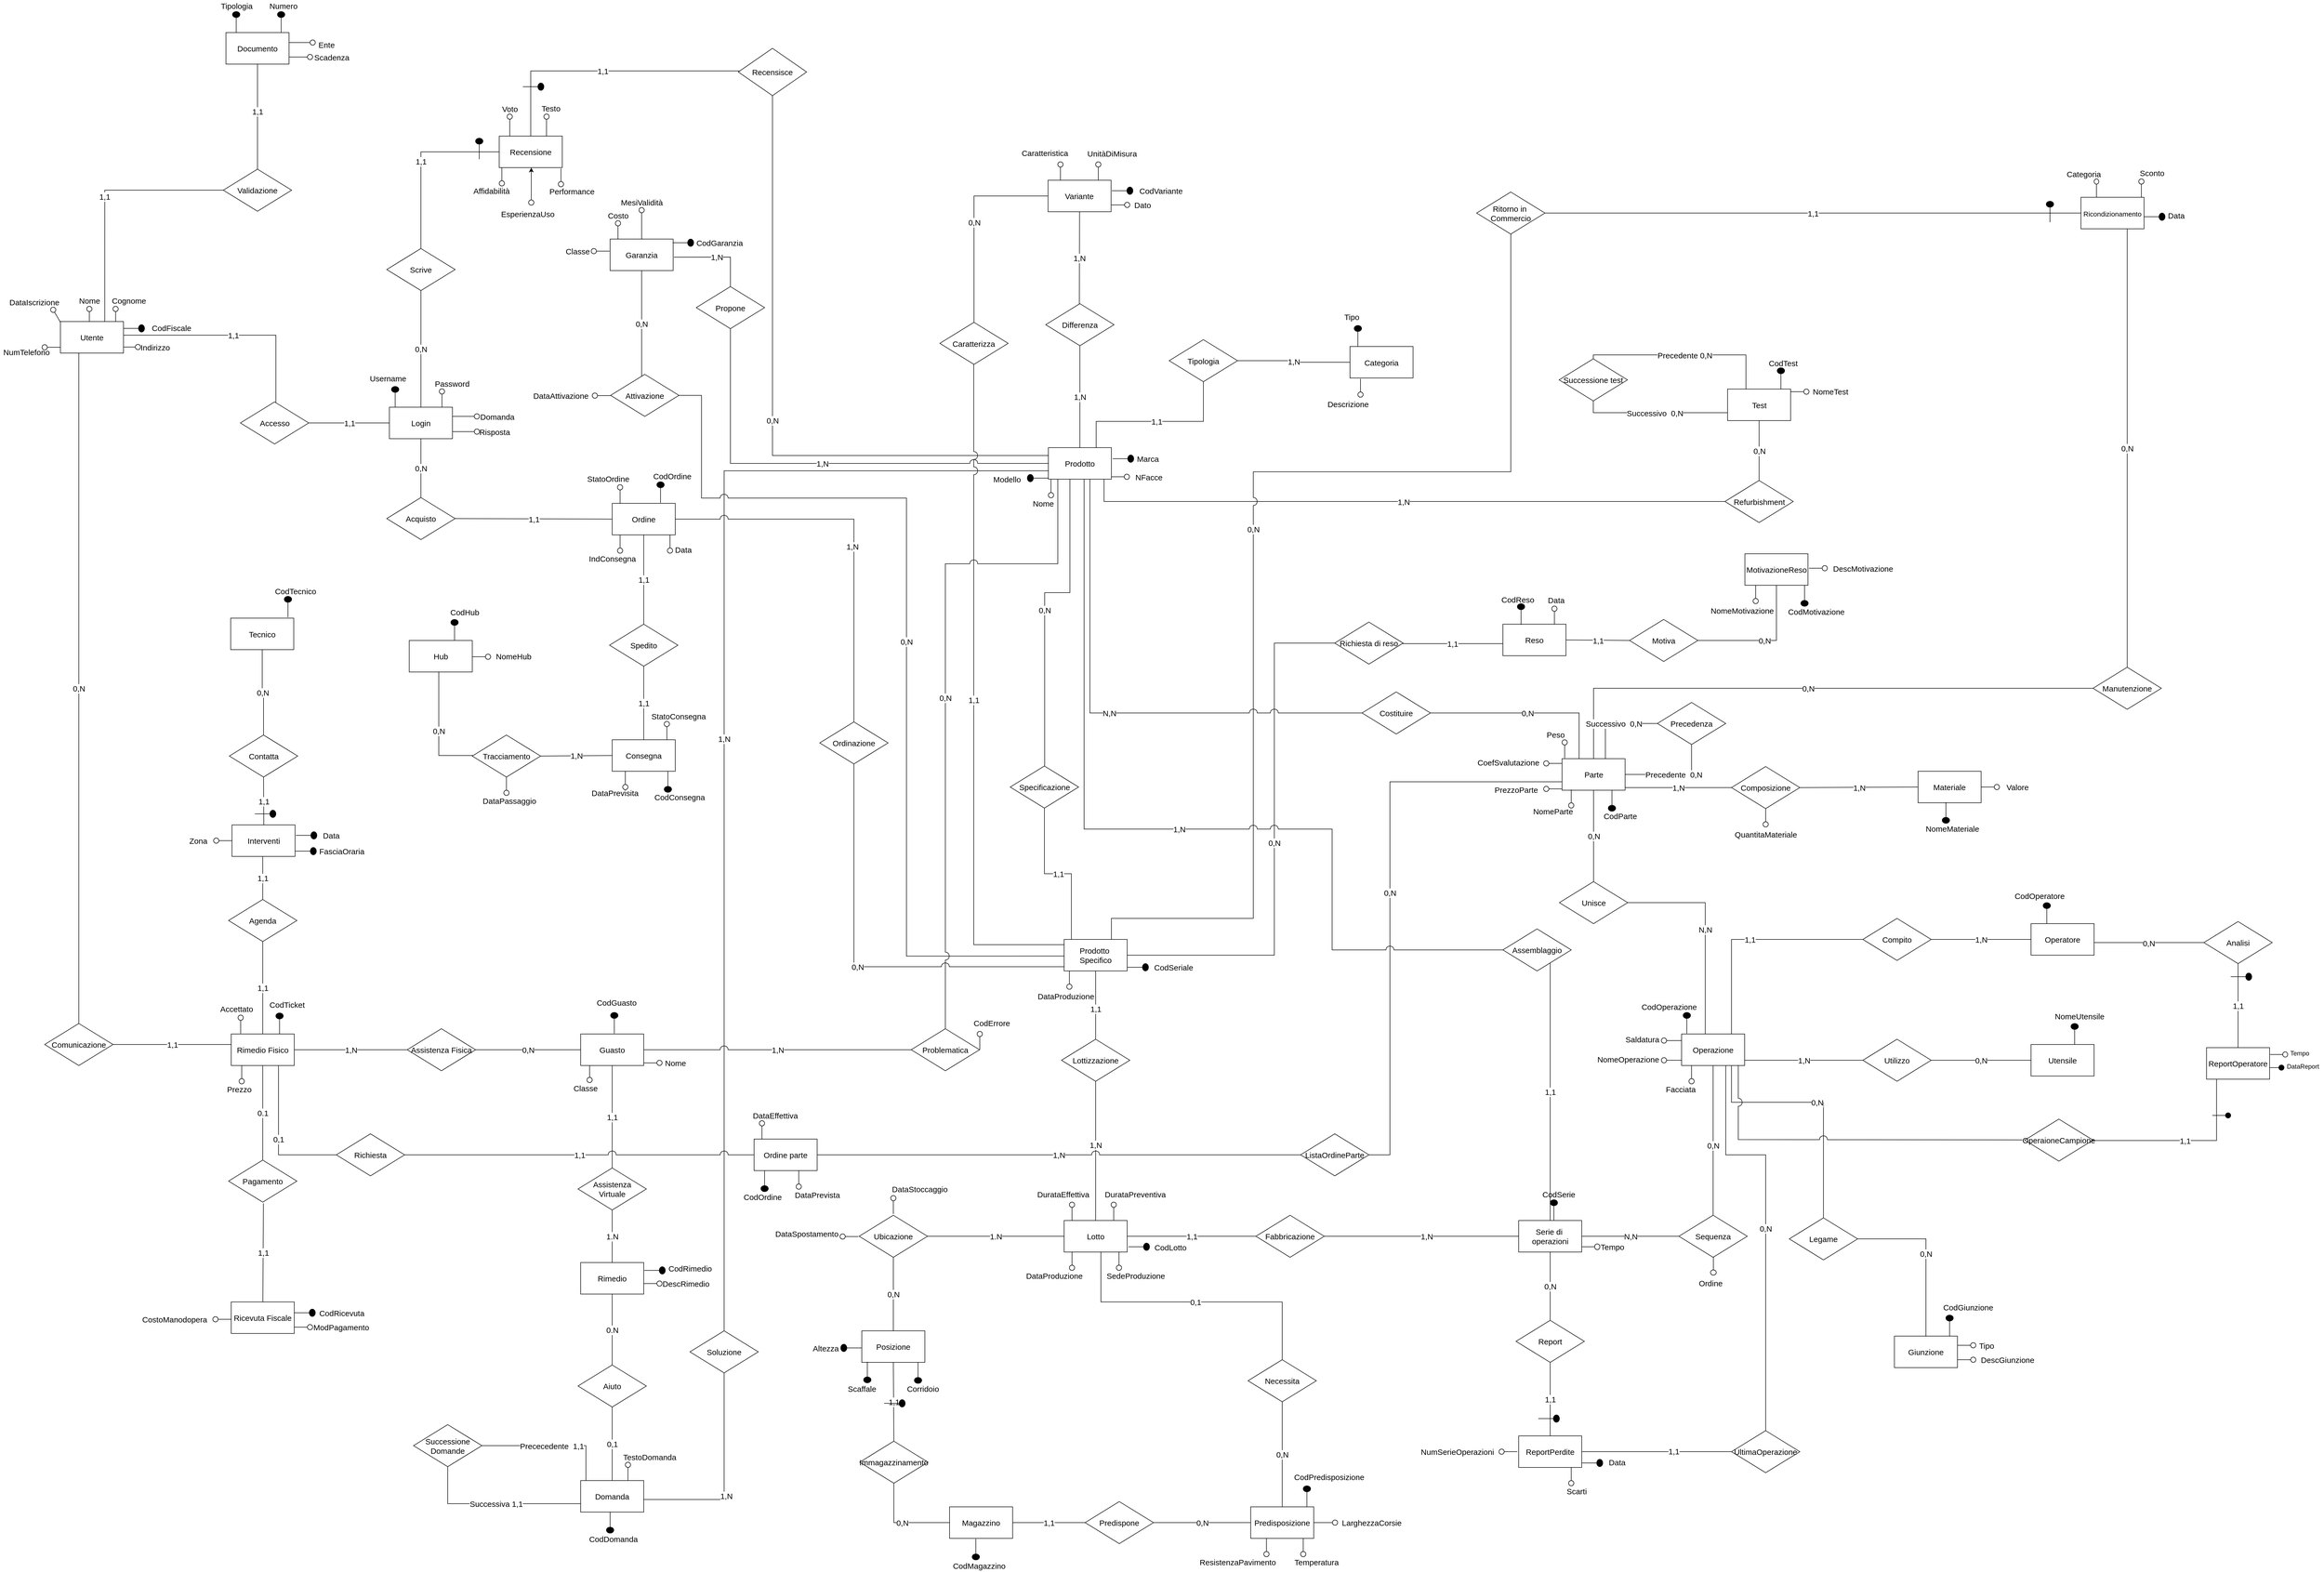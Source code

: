 <mxfile version="14.4.2" type="google"><diagram id="lzuv0unl0LmkgInk2IIE" name="Page-1"><mxGraphModel dx="5811" dy="1572" grid="0" gridSize="10" guides="1" tooltips="1" connect="0" arrows="1" fold="1" page="1" pageScale="1" pageWidth="2339" pageHeight="3300" math="0" shadow="0"><root><mxCell id="0"/><mxCell id="1" parent="0"/><mxCell id="jG40R5wPMnSY7S6SAgY0-21" value="0,N" style="edgeStyle=orthogonalEdgeStyle;rounded=0;jumpStyle=arc;jumpSize=15;orthogonalLoop=1;jettySize=auto;html=1;endArrow=none;endFill=0;targetPerimeterSpacing=0;fontSize=15;" parent="1" target="jG40R5wPMnSY7S6SAgY0-23" edge="1"><mxGeometry relative="1" as="geometry"><mxPoint x="1758" y="1936" as="sourcePoint"/></mxGeometry></mxCell><mxCell id="SoepQqnxBcCgkSzV1I5A-668" value="" style="shape=mxgraph.pid.fittings.open_disc;html=1;pointerEvents=1;align=center;verticalLabelPosition=bottom;verticalAlign=top;dashed=0;fontSize=15;direction=east;rotation=-180;fontStyle=0" parent="1" vertex="1"><mxGeometry x="-1108" y="2167.5" width="10" height="35" as="geometry"/></mxCell><mxCell id="_Lam1c8MdAo_xmICoTQK-6" value="1,N" style="edgeStyle=orthogonalEdgeStyle;rounded=0;comic=0;jumpStyle=arc;jumpSize=15;orthogonalLoop=1;jettySize=auto;html=1;endArrow=none;endFill=0;targetPerimeterSpacing=0;strokeWidth=1;fontSize=15;" parent="1" source="LDRu-YyjNOVZKzHyGMPU-1" target="_Lam1c8MdAo_xmICoTQK-2" edge="1"><mxGeometry relative="1" as="geometry"><Array as="points"><mxPoint x="-170" y="1038"/><mxPoint x="-847" y="1038"/></Array></mxGeometry></mxCell><mxCell id="zg_o8822y-IT4YYNcpHa-7" value="" style="edgeStyle=orthogonalEdgeStyle;rounded=0;orthogonalLoop=1;jettySize=auto;html=1;" parent="1" source="zg_o8822y-IT4YYNcpHa-3" target="RVX8OdJtDrbZKb555IYP-54" edge="1"><mxGeometry relative="1" as="geometry"><Array as="points"><mxPoint x="-1214" y="416"/><mxPoint x="-1168" y="416"/></Array></mxGeometry></mxCell><mxCell id="RVX8OdJtDrbZKb555IYP-184" value="0,N" style="edgeStyle=orthogonalEdgeStyle;rounded=0;comic=0;jumpStyle=arc;jumpSize=15;orthogonalLoop=1;jettySize=auto;html=1;endArrow=none;endFill=0;targetPerimeterSpacing=0;strokeWidth=1;fontSize=15;entryX=0.019;entryY=0.528;entryDx=0;entryDy=0;entryPerimeter=0;" parent="1" source="RVX8OdJtDrbZKb555IYP-172" target="LDRu-YyjNOVZKzHyGMPU-16" edge="1"><mxGeometry relative="1" as="geometry"><Array as="points"><mxPoint x="-998" y="895"/><mxPoint x="-890" y="895"/><mxPoint x="-890" y="1090"/><mxPoint x="-500" y="1090"/><mxPoint x="-500" y="1962"/></Array><mxPoint x="-360" y="1040" as="targetPoint"/></mxGeometry></mxCell><mxCell id="76OuRoXd9VE4k85f-92p-22" value="1,1" style="edgeStyle=orthogonalEdgeStyle;rounded=0;comic=0;jumpStyle=none;jumpSize=15;orthogonalLoop=1;jettySize=auto;html=1;endArrow=none;endFill=0;targetPerimeterSpacing=0;strokeWidth=1;fontSize=15;entryX=0.115;entryY=0.021;entryDx=0;entryDy=0;entryPerimeter=0;" parent="1" source="LDRu-YyjNOVZKzHyGMPU-17" target="LDRu-YyjNOVZKzHyGMPU-16" edge="1"><mxGeometry relative="1" as="geometry"><mxPoint x="-190" y="1870" as="targetPoint"/></mxGeometry></mxCell><mxCell id="fnsZQ27dgbF_ZblsdZgL-316" value="" style="shape=mxgraph.pid.fittings.open_disc;html=1;pointerEvents=1;align=center;verticalLabelPosition=bottom;verticalAlign=top;dashed=0;fontSize=15;direction=south;rotation=-90;fontStyle=0" parent="1" vertex="1"><mxGeometry x="-542.5" y="2430" width="35" height="10" as="geometry"/></mxCell><mxCell id="fnsZQ27dgbF_ZblsdZgL-318" value="DataStoccaggio" style="text;html=1;align=center;verticalAlign=middle;resizable=0;points=[];autosize=1;fontSize=15;fontStyle=0" parent="1" vertex="1"><mxGeometry x="-535" y="2395" width="120" height="20" as="geometry"/></mxCell><mxCell id="Vr-nnNS68YQhABEhwmtF-62" value="" style="shape=mxgraph.pid.fittings.open_disc;html=1;pointerEvents=1;align=center;verticalLabelPosition=bottom;verticalAlign=top;dashed=0;fontSize=15;direction=west;rotation=-180;fontStyle=0" parent="1" vertex="1"><mxGeometry x="-1054" y="562" width="10" height="35" as="geometry"/></mxCell><mxCell id="LDRu-YyjNOVZKzHyGMPU-57" value="Operatore" style="rounded=0;whiteSpace=wrap;html=1;fontSize=15;fontStyle=0" parent="1" vertex="1"><mxGeometry x="1640" y="1900" width="120" height="60" as="geometry"/></mxCell><mxCell id="76OuRoXd9VE4k85f-92p-6" value="Unisce" style="rhombus;whiteSpace=wrap;html=1;fontSize=15;fontStyle=0" parent="1" vertex="1"><mxGeometry x="742.5" y="1820" width="130" height="80" as="geometry"/></mxCell><mxCell id="fnsZQ27dgbF_ZblsdZgL-246" value="&lt;span&gt;CodOperatore&lt;/span&gt;" style="text;html=1;align=center;verticalAlign=middle;resizable=0;points=[];autosize=1;fontSize=15;fontStyle=0" parent="1" vertex="1"><mxGeometry x="1603" y="1836" width="105" height="22" as="geometry"/></mxCell><mxCell id="lcj5sZ3aBZwRWzWzoTVT-65" value="0,N" style="edgeStyle=orthogonalEdgeStyle;rounded=0;comic=0;jumpStyle=arc;jumpSize=15;orthogonalLoop=1;jettySize=auto;html=1;endArrow=none;endFill=0;targetPerimeterSpacing=0;strokeWidth=1;fontSize=15;" parent="1" source="RVX8OdJtDrbZKb555IYP-36" edge="1"><mxGeometry relative="1" as="geometry"><Array as="points"><mxPoint x="-755" y="288"/><mxPoint x="-755" y="1009"/></Array><mxPoint x="-705" y="288" as="sourcePoint"/><mxPoint x="-205" y="1009" as="targetPoint"/></mxGeometry></mxCell><mxCell id="fnsZQ27dgbF_ZblsdZgL-461" value="&lt;span style=&quot;color: rgba(0 , 0 , 0 , 0) ; font-family: monospace ; font-size: 0px ; background-color: rgb(248 , 249 , 250)&quot;&gt;%3CmxGraphModel%3E%3Croot%3E%3CmxCell%20id%3D%220%22%2F%3E%3CmxCell%20id%3D%221%22%20parent%3D%220%22%2F%3E%3CmxCell%20id%3D%222%22%20value%3D%22%22%20style%3D%22shape%3Dmxgraph.pid.fittings.open_disc%3Bhtml%3D1%3BpointerEvents%3D1%3Balign%3Dcenter%3BverticalLabelPosition%3Dbottom%3BverticalAlign%3Dtop%3Bdashed%3D0%3BfontSize%3D15%3Bdirection%3Dwest%3Brotation%3D-180%3BfontStyle%3D0%22%20vertex%3D%221%22%20parent%3D%221%22%3E%3CmxGeometry%20x%3D%221980%22%20y%3D%223080%22%20width%3D%2210%22%20height%3D%2235%22%20as%3D%22geometry%22%2F%3E%3C%2FmxCell%3E%3C%2Froot%3E%3C%2FmxGraphModel%3E&lt;/span&gt;" style="shape=mxgraph.pid.fittings.open_disc;html=1;pointerEvents=1;align=center;verticalLabelPosition=bottom;verticalAlign=top;dashed=0;fontSize=15;direction=north;rotation=-180;fontStyle=0" parent="1" vertex="1"><mxGeometry x="-110.62" y="1044.5" width="35" height="10" as="geometry"/></mxCell><mxCell id="fnsZQ27dgbF_ZblsdZgL-303" value="" style="edgeStyle=orthogonalEdgeStyle;rounded=0;comic=0;jumpStyle=arc;jumpSize=15;orthogonalLoop=1;jettySize=auto;html=1;endArrow=none;endFill=0;targetPerimeterSpacing=0;strokeWidth=1;fontSize=15;" parent="1" source="fnsZQ27dgbF_ZblsdZgL-300" target="8woQTKTsGVliWsK-rFo7-11" edge="1"><mxGeometry relative="1" as="geometry"/></mxCell><mxCell id="Vr-nnNS68YQhABEhwmtF-125" value="0,1" style="edgeStyle=orthogonalEdgeStyle;rounded=0;comic=0;jumpStyle=arc;jumpSize=15;orthogonalLoop=1;jettySize=auto;html=1;endArrow=none;endFill=0;targetPerimeterSpacing=0;strokeWidth=1;fontSize=15;" parent="1" source="Vr-nnNS68YQhABEhwmtF-106" target="RVX8OdJtDrbZKb555IYP-83" edge="1"><mxGeometry relative="1" as="geometry"><mxPoint x="-1520" y="1280" as="targetPoint"/><Array as="points"><mxPoint x="-1695" y="2340"/></Array></mxGeometry></mxCell><mxCell id="fnsZQ27dgbF_ZblsdZgL-233" value="" style="edgeStyle=orthogonalEdgeStyle;rounded=0;comic=0;jumpStyle=arc;jumpSize=15;orthogonalLoop=1;jettySize=auto;html=1;endArrow=none;endFill=0;targetPerimeterSpacing=0;strokeWidth=1;fontSize=15;" parent="1" source="fnsZQ27dgbF_ZblsdZgL-227" target="LDRu-YyjNOVZKzHyGMPU-10" edge="1"><mxGeometry relative="1" as="geometry"/></mxCell><mxCell id="fnsZQ27dgbF_ZblsdZgL-231" value="" style="edgeStyle=orthogonalEdgeStyle;rounded=0;comic=0;jumpStyle=arc;jumpSize=15;orthogonalLoop=1;jettySize=auto;html=1;endArrow=none;endFill=0;targetPerimeterSpacing=0;strokeWidth=1;fontSize=15;" parent="1" source="fnsZQ27dgbF_ZblsdZgL-228" target="LDRu-YyjNOVZKzHyGMPU-10" edge="1"><mxGeometry relative="1" as="geometry"/></mxCell><mxCell id="Vr-nnNS68YQhABEhwmtF-36" value="" style="edgeStyle=none;rounded=0;comic=0;jumpStyle=arc;jumpSize=15;orthogonalLoop=1;jettySize=auto;html=1;endArrow=none;endFill=0;targetPerimeterSpacing=0;strokeWidth=1;fontSize=15;" parent="1" source="Vr-nnNS68YQhABEhwmtF-33" edge="1"><mxGeometry relative="1" as="geometry"><mxPoint x="-1185" y="421" as="targetPoint"/></mxGeometry></mxCell><mxCell id="Vr-nnNS68YQhABEhwmtF-33" value="" style="shape=mxgraph.pid.fittings.open_disc;html=1;pointerEvents=1;align=center;verticalLabelPosition=bottom;verticalAlign=top;dashed=0;fontSize=15;direction=west;rotation=-180;fontStyle=0" parent="1" vertex="1"><mxGeometry x="-1190" y="359" width="10" height="35" as="geometry"/></mxCell><mxCell id="Vr-nnNS68YQhABEhwmtF-31" value="" style="edgeStyle=none;rounded=0;comic=0;jumpStyle=arc;jumpSize=15;orthogonalLoop=1;jettySize=auto;html=1;endArrow=none;endFill=0;targetPerimeterSpacing=0;strokeWidth=1;fontSize=15;" parent="1" source="Vr-nnNS68YQhABEhwmtF-28" edge="1"><mxGeometry relative="1" as="geometry"><mxPoint x="-1255" y="423.5" as="targetPoint"/></mxGeometry></mxCell><mxCell id="Vr-nnNS68YQhABEhwmtF-28" value="" style="shape=mxgraph.pid.fittings.open_disc;html=1;pointerEvents=1;align=center;verticalLabelPosition=bottom;verticalAlign=top;dashed=0;fontSize=15;direction=west;rotation=-180;fontStyle=0" parent="1" vertex="1"><mxGeometry x="-1260" y="359" width="10" height="35" as="geometry"/></mxCell><mxCell id="Vr-nnNS68YQhABEhwmtF-22" value="" style="edgeStyle=none;rounded=0;comic=0;jumpStyle=arc;jumpSize=15;orthogonalLoop=1;jettySize=auto;html=1;endArrow=none;endFill=0;targetPerimeterSpacing=0;strokeWidth=1;fontSize=15;" parent="1" source="Vr-nnNS68YQhABEhwmtF-19" edge="1"><mxGeometry relative="1" as="geometry"><mxPoint x="-1675" y="223" as="targetPoint"/></mxGeometry></mxCell><mxCell id="Vr-nnNS68YQhABEhwmtF-19" value="" style="shape=mxgraph.pid.fittings.open_disc;html=1;pointerEvents=1;align=center;verticalLabelPosition=bottom;verticalAlign=top;dashed=0;fontSize=15;direction=east;rotation=90;fontStyle=0" parent="1" vertex="1"><mxGeometry x="-1647.5" y="205.5" width="10" height="35" as="geometry"/></mxCell><mxCell id="Vr-nnNS68YQhABEhwmtF-17" value="" style="edgeStyle=none;rounded=0;comic=0;jumpStyle=arc;jumpSize=15;orthogonalLoop=1;jettySize=auto;html=1;endArrow=none;endFill=0;targetPerimeterSpacing=0;strokeWidth=1;fontSize=15;" parent="1" edge="1"><mxGeometry relative="1" as="geometry"><mxPoint x="-1725" y="231.5" as="targetPoint"/><mxPoint x="-1725" y="204" as="sourcePoint"/></mxGeometry></mxCell><mxCell id="Vr-nnNS68YQhABEhwmtF-12" value="" style="edgeStyle=none;rounded=0;comic=0;jumpStyle=arc;jumpSize=15;orthogonalLoop=1;jettySize=auto;html=1;endArrow=none;endFill=0;targetPerimeterSpacing=0;strokeWidth=1;fontSize=15;" parent="1" source="76OuRoXd9VE4k85f-92p-84" edge="1"><mxGeometry relative="1" as="geometry"><mxPoint x="-1404.99" y="934.5" as="targetPoint"/><Array as="points"><mxPoint x="-1359.99" y="934.5"/><mxPoint x="-1369.99" y="934.5"/></Array></mxGeometry></mxCell><mxCell id="76OuRoXd9VE4k85f-92p-84" value="" style="shape=mxgraph.pid.fittings.open_disc;html=1;pointerEvents=1;align=center;verticalLabelPosition=bottom;verticalAlign=top;dashed=0;fontSize=15;direction=north;rotation=-180;fontStyle=0" parent="1" vertex="1"><mxGeometry x="-1347.49" y="929.5" width="35" height="10" as="geometry"/></mxCell><mxCell id="LDRu-YyjNOVZKzHyGMPU-31" value="0,N" style="edgeStyle=orthogonalEdgeStyle;orthogonalLoop=1;jettySize=auto;html=1;targetPerimeterSpacing=0;jumpStyle=arc;jumpSize=15;endArrow=none;endFill=0;strokeColor=#000000;rounded=0;fontSize=15;" parent="1" source="LDRu-YyjNOVZKzHyGMPU-1" target="LDRu-YyjNOVZKzHyGMPU-17" edge="1"><mxGeometry relative="1" as="geometry"><Array as="points"><mxPoint x="-189" y="1270"/><mxPoint x="-237" y="1270"/></Array><mxPoint x="-220" y="1110" as="sourcePoint"/></mxGeometry></mxCell><mxCell id="6MI9fghzRu70b08x_m-e-4" value="1,N" style="edgeStyle=orthogonalEdgeStyle;rounded=0;comic=0;jumpStyle=arc;jumpSize=15;orthogonalLoop=1;jettySize=auto;html=1;endArrow=none;endFill=0;targetPerimeterSpacing=0;strokeWidth=1;fontSize=15;" parent="1" source="LDRu-YyjNOVZKzHyGMPU-1" target="6MI9fghzRu70b08x_m-e-1" edge="1"><mxGeometry relative="1" as="geometry"/></mxCell><mxCell id="LDRu-YyjNOVZKzHyGMPU-1" value="Prodotto" style="rounded=0;whiteSpace=wrap;html=1;fontSize=15;fontStyle=0" parent="1" vertex="1"><mxGeometry x="-230" y="994" width="120" height="60" as="geometry"/></mxCell><mxCell id="TpzZZk4Pr91yiZHxM1mA-53" value="1,N" style="edgeStyle=orthogonalEdgeStyle;comic=0;jumpStyle=arc;jumpSize=15;orthogonalLoop=1;jettySize=auto;html=1;endArrow=none;endFill=0;targetPerimeterSpacing=0;strokeWidth=1;fontSize=15;strokeColor=#000000;rounded=0;" parent="1" source="LDRu-YyjNOVZKzHyGMPU-4" target="LDRu-YyjNOVZKzHyGMPU-5" edge="1"><mxGeometry relative="1" as="geometry"><Array as="points"><mxPoint x="910" y="1641"/><mxPoint x="910" y="1641"/></Array></mxGeometry></mxCell><mxCell id="76OuRoXd9VE4k85f-92p-16" value="0,N" style="edgeStyle=orthogonalEdgeStyle;rounded=0;comic=0;jumpStyle=none;jumpSize=15;orthogonalLoop=1;jettySize=auto;html=1;endArrow=none;endFill=0;targetPerimeterSpacing=0;strokeWidth=1;fontSize=15;" parent="1" source="LDRu-YyjNOVZKzHyGMPU-4" target="76OuRoXd9VE4k85f-92p-6" edge="1"><mxGeometry relative="1" as="geometry"/></mxCell><mxCell id="66A7PvUbpvf_03zbX_Kh-5" value="Precedente&amp;nbsp; 0,N" style="edgeStyle=orthogonalEdgeStyle;rounded=0;comic=0;jumpStyle=arc;jumpSize=15;orthogonalLoop=1;jettySize=auto;html=1;endArrow=none;endFill=0;targetPerimeterSpacing=0;strokeWidth=1;fontSize=15;" parent="1" source="LDRu-YyjNOVZKzHyGMPU-4" target="66A7PvUbpvf_03zbX_Kh-3" edge="1"><mxGeometry relative="1" as="geometry"/></mxCell><mxCell id="LDRu-YyjNOVZKzHyGMPU-4" value="Parte" style="rounded=0;whiteSpace=wrap;html=1;fontSize=15;fontStyle=0" parent="1" vertex="1"><mxGeometry x="747.5" y="1586" width="120" height="60" as="geometry"/></mxCell><mxCell id="LDRu-YyjNOVZKzHyGMPU-25" value="1,N" style="edgeStyle=orthogonalEdgeStyle;orthogonalLoop=1;jettySize=auto;html=1;targetPerimeterSpacing=0;jumpStyle=arc;jumpSize=15;endArrow=none;endFill=0;strokeColor=#000000;rounded=0;fontSize=15;" parent="1" source="LDRu-YyjNOVZKzHyGMPU-5" target="LDRu-YyjNOVZKzHyGMPU-19" edge="1"><mxGeometry relative="1" as="geometry"><mxPoint x="1350" y="1641" as="targetPoint"/></mxGeometry></mxCell><mxCell id="LDRu-YyjNOVZKzHyGMPU-5" value="Composizione" style="rhombus;whiteSpace=wrap;html=1;fontSize=15;fontStyle=0" parent="1" vertex="1"><mxGeometry x="1070" y="1601" width="130" height="80" as="geometry"/></mxCell><mxCell id="fnsZQ27dgbF_ZblsdZgL-136" value="0,N" style="edgeStyle=orthogonalEdgeStyle;rounded=0;comic=0;jumpStyle=arc;jumpSize=15;orthogonalLoop=1;jettySize=auto;html=1;endArrow=none;endFill=0;targetPerimeterSpacing=0;strokeWidth=1;fontSize=15;" parent="1" source="fnsZQ27dgbF_ZblsdZgL-132" target="RVX8OdJtDrbZKb555IYP-144" edge="1"><mxGeometry relative="1" as="geometry"><Array as="points"><mxPoint x="1823" y="1116"/><mxPoint x="1823" y="1116"/></Array></mxGeometry></mxCell><mxCell id="-fpBTRnlOij2jb6M7l7x-10" value="0,N" style="edgeStyle=orthogonalEdgeStyle;rounded=0;orthogonalLoop=1;jettySize=auto;html=1;fontSize=15;endArrow=none;endFill=0;" parent="1" source="fnsZQ27dgbF_ZblsdZgL-132" target="LDRu-YyjNOVZKzHyGMPU-4" edge="1"><mxGeometry relative="1" as="geometry"/></mxCell><mxCell id="fnsZQ27dgbF_ZblsdZgL-132" value="Manutenzione" style="rhombus;whiteSpace=wrap;html=1;fontSize=15;fontStyle=0" parent="1" vertex="1"><mxGeometry x="1758" y="1412" width="130" height="80" as="geometry"/></mxCell><mxCell id="LDRu-YyjNOVZKzHyGMPU-42" value="1,N" style="edgeStyle=orthogonalEdgeStyle;orthogonalLoop=1;jettySize=auto;html=1;targetPerimeterSpacing=0;jumpStyle=arc;jumpSize=15;endArrow=none;endFill=0;strokeColor=#000000;rounded=0;fontSize=15;labelPosition=center;verticalLabelPosition=top;align=center;verticalAlign=bottom;" parent="1" source="LDRu-YyjNOVZKzHyGMPU-7" target="LDRu-YyjNOVZKzHyGMPU-20" edge="1"><mxGeometry relative="1" as="geometry"/></mxCell><mxCell id="VZ65U4UnBO7gqu88g4Bd-4" value="1.N" style="edgeStyle=orthogonalEdgeStyle;jumpStyle=arc;jumpSize=15;orthogonalLoop=1;jettySize=auto;html=1;endArrow=none;endFill=0;targetPerimeterSpacing=0;strokeColor=#000000;rounded=0;fontSize=15;" parent="1" source="LDRu-YyjNOVZKzHyGMPU-7" target="TpzZZk4Pr91yiZHxM1mA-71" edge="1"><mxGeometry relative="1" as="geometry"/></mxCell><mxCell id="LDRu-YyjNOVZKzHyGMPU-7" value="Lotto" style="rounded=0;whiteSpace=wrap;html=1;fontSize=15;fontStyle=0" parent="1" vertex="1"><mxGeometry x="-200" y="2465" width="120" height="60" as="geometry"/></mxCell><mxCell id="LDRu-YyjNOVZKzHyGMPU-51" value="1,N" style="edgeStyle=orthogonalEdgeStyle;orthogonalLoop=1;jettySize=auto;html=1;targetPerimeterSpacing=-19;jumpStyle=arc;jumpSize=15;endArrow=none;endFill=0;strokeColor=#000000;rounded=0;fontSize=15;" parent="1" source="LDRu-YyjNOVZKzHyGMPU-8" target="LDRu-YyjNOVZKzHyGMPU-13" edge="1"><mxGeometry relative="1" as="geometry"><Array as="points"><mxPoint x="725" y="2495"/></Array></mxGeometry></mxCell><mxCell id="LDRu-YyjNOVZKzHyGMPU-8" value="Fabbricazione" style="rhombus;whiteSpace=wrap;html=1;fontSize=15;fontStyle=0" parent="1" vertex="1"><mxGeometry x="165" y="2455" width="130" height="80" as="geometry"/></mxCell><mxCell id="fnsZQ27dgbF_ZblsdZgL-298" value="0,N" style="edgeStyle=orthogonalEdgeStyle;rounded=0;comic=0;jumpStyle=arc;jumpSize=15;orthogonalLoop=1;jettySize=auto;html=1;endArrow=none;endFill=0;targetPerimeterSpacing=0;strokeWidth=1;fontSize=15;" parent="1" source="fnsZQ27dgbF_ZblsdZgL-296" target="8woQTKTsGVliWsK-rFo7-11" edge="1"><mxGeometry relative="1" as="geometry"/></mxCell><mxCell id="fnsZQ27dgbF_ZblsdZgL-299" value="0,1" style="edgeStyle=orthogonalEdgeStyle;rounded=0;comic=0;jumpStyle=arc;jumpSize=15;orthogonalLoop=1;jettySize=auto;html=1;endArrow=none;endFill=0;targetPerimeterSpacing=0;strokeWidth=1;fontSize=15;entryX=0.583;entryY=0.997;entryDx=0;entryDy=0;entryPerimeter=0;" parent="1" source="fnsZQ27dgbF_ZblsdZgL-296" target="LDRu-YyjNOVZKzHyGMPU-7" edge="1"><mxGeometry relative="1" as="geometry"><Array as="points"><mxPoint x="-130" y="2620"/></Array></mxGeometry></mxCell><mxCell id="fnsZQ27dgbF_ZblsdZgL-296" value="Necessita" style="rhombus;whiteSpace=wrap;html=1;fontSize=15;fontStyle=0" parent="1" vertex="1"><mxGeometry x="150" y="2730" width="130" height="80" as="geometry"/></mxCell><mxCell id="LDRu-YyjNOVZKzHyGMPU-9" value="1,1" style="endArrow=none;html=1;targetPerimeterSpacing=-19;jumpStyle=arc;jumpSize=15;endFill=0;strokeColor=#000000;rounded=0;fontSize=15;" parent="1" source="LDRu-YyjNOVZKzHyGMPU-8" edge="1"><mxGeometry width="50" height="50" relative="1" as="geometry"><mxPoint x="-479" y="1838" as="sourcePoint"/><mxPoint x="-80" y="2495" as="targetPoint"/></mxGeometry></mxCell><mxCell id="LDRu-YyjNOVZKzHyGMPU-52" value="&lt;font style=&quot;font-size: 15px&quot;&gt;0,N&lt;br&gt;&lt;/font&gt;" style="edgeStyle=orthogonalEdgeStyle;orthogonalLoop=1;jettySize=auto;html=1;targetPerimeterSpacing=-19;jumpStyle=arc;jumpSize=15;endArrow=none;endFill=0;strokeColor=#000000;rounded=0;" parent="1" source="LDRu-YyjNOVZKzHyGMPU-10" target="LDRu-YyjNOVZKzHyGMPU-14" edge="1"><mxGeometry relative="1" as="geometry"/></mxCell><mxCell id="TpzZZk4Pr91yiZHxM1mA-34" value="1,N" style="edgeStyle=orthogonalEdgeStyle;comic=0;jumpStyle=arc;jumpSize=15;orthogonalLoop=1;jettySize=auto;html=1;endArrow=none;endFill=0;targetPerimeterSpacing=0;strokeWidth=1;fontSize=15;strokeColor=#000000;rounded=0;" parent="1" source="LDRu-YyjNOVZKzHyGMPU-10" target="GK-vB3WKhjNQrjH4qFFE-73" edge="1"><mxGeometry relative="1" as="geometry"><Array as="points"><mxPoint x="1270" y="2160"/><mxPoint x="1270" y="2160"/></Array></mxGeometry></mxCell><mxCell id="TpzZZk4Pr91yiZHxM1mA-50" value="0,N" style="edgeStyle=orthogonalEdgeStyle;comic=0;jumpStyle=arc;jumpSize=15;orthogonalLoop=1;jettySize=auto;html=1;endArrow=none;endFill=0;targetPerimeterSpacing=0;strokeWidth=1;fontSize=15;strokeColor=#000000;rounded=0;" parent="1" source="LDRu-YyjNOVZKzHyGMPU-10" target="GK-vB3WKhjNQrjH4qFFE-72" edge="1"><mxGeometry relative="1" as="geometry"><Array as="points"><mxPoint x="1070" y="2240"/><mxPoint x="1245" y="2240"/></Array></mxGeometry></mxCell><mxCell id="76OuRoXd9VE4k85f-92p-15" value="N,N" style="edgeStyle=orthogonalEdgeStyle;rounded=0;comic=0;jumpStyle=none;jumpSize=15;orthogonalLoop=1;jettySize=auto;html=1;endArrow=none;endFill=0;targetPerimeterSpacing=0;strokeWidth=1;fontSize=15;" parent="1" source="LDRu-YyjNOVZKzHyGMPU-10" target="76OuRoXd9VE4k85f-92p-6" edge="1"><mxGeometry relative="1" as="geometry"><mxPoint x="855" y="1540" as="targetPoint"/><Array as="points"><mxPoint x="1020" y="1860"/></Array></mxGeometry></mxCell><mxCell id="LDRu-YyjNOVZKzHyGMPU-10" value="Operazione" style="rounded=0;whiteSpace=wrap;html=1;fontSize=15;fontStyle=0" parent="1" vertex="1"><mxGeometry x="975" y="2110" width="120" height="60" as="geometry"/></mxCell><mxCell id="fnsZQ27dgbF_ZblsdZgL-61" value="1,1" style="edgeStyle=orthogonalEdgeStyle;rounded=0;comic=0;jumpStyle=arc;jumpSize=15;orthogonalLoop=1;jettySize=auto;html=1;endArrow=none;endFill=0;targetPerimeterSpacing=0;strokeWidth=1;fontSize=15;" parent="1" source="LDRu-YyjNOVZKzHyGMPU-13" target="GK-vB3WKhjNQrjH4qFFE-42" edge="1"><mxGeometry relative="1" as="geometry"><Array as="points"><mxPoint x="700" y="1950"/></Array></mxGeometry></mxCell><mxCell id="LDRu-YyjNOVZKzHyGMPU-13" value="Serie di&amp;nbsp;&lt;br style=&quot;font-size: 15px;&quot;&gt;operazioni" style="rounded=0;whiteSpace=wrap;html=1;fontSize=15;fontStyle=0" parent="1" vertex="1"><mxGeometry x="665" y="2465" width="120" height="60" as="geometry"/></mxCell><mxCell id="LDRu-YyjNOVZKzHyGMPU-14" value="Sequenza" style="rhombus;whiteSpace=wrap;html=1;fontSize=15;fontStyle=0" parent="1" vertex="1"><mxGeometry x="970" y="2455" width="130" height="80" as="geometry"/></mxCell><mxCell id="LDRu-YyjNOVZKzHyGMPU-36" value="1,1" style="edgeStyle=orthogonalEdgeStyle;orthogonalLoop=1;jettySize=auto;html=1;targetPerimeterSpacing=0;jumpStyle=arc;jumpSize=15;endArrow=none;endFill=0;strokeColor=#000000;rounded=0;fontSize=15;spacingTop=13;" parent="1" source="LDRu-YyjNOVZKzHyGMPU-16" target="LDRu-YyjNOVZKzHyGMPU-20" edge="1"><mxGeometry relative="1" as="geometry"/></mxCell><mxCell id="1PhERRIO6XlGODHj-GLg-5" value="1,1" style="edgeStyle=orthogonalEdgeStyle;rounded=0;comic=0;jumpStyle=arc;jumpSize=15;orthogonalLoop=1;jettySize=auto;html=1;endArrow=none;endFill=0;targetPerimeterSpacing=0;strokeWidth=1;fontSize=15;" parent="1" source="LDRu-YyjNOVZKzHyGMPU-16" target="1PhERRIO6XlGODHj-GLg-2" edge="1"><mxGeometry relative="1" as="geometry"><Array as="points"><mxPoint x="-372" y="1940"/></Array></mxGeometry></mxCell><mxCell id="LDRu-YyjNOVZKzHyGMPU-16" value="Prodotto&amp;nbsp;&lt;br style=&quot;font-size: 15px;&quot;&gt;Specifico" style="rounded=0;whiteSpace=wrap;html=1;fontSize=15;fontStyle=0" parent="1" vertex="1"><mxGeometry x="-200" y="1930" width="120" height="60" as="geometry"/></mxCell><mxCell id="LDRu-YyjNOVZKzHyGMPU-17" value="Specificazione" style="rhombus;whiteSpace=wrap;html=1;fontSize=15;fontStyle=0" parent="1" vertex="1"><mxGeometry x="-302.5" y="1600" width="130" height="80" as="geometry"/></mxCell><mxCell id="LDRu-YyjNOVZKzHyGMPU-19" value="Materiale" style="rounded=0;whiteSpace=wrap;html=1;fontSize=15;fontStyle=0" parent="1" vertex="1"><mxGeometry x="1425" y="1610" width="120" height="60" as="geometry"/></mxCell><mxCell id="LDRu-YyjNOVZKzHyGMPU-20" value="Lottizzazione" style="rhombus;whiteSpace=wrap;html=1;fontSize=15;fontStyle=0" parent="1" vertex="1"><mxGeometry x="-205" y="2120" width="130" height="80" as="geometry"/></mxCell><mxCell id="fnsZQ27dgbF_ZblsdZgL-67" value="1,N" style="edgeStyle=orthogonalEdgeStyle;rounded=0;comic=0;jumpStyle=arc;jumpSize=15;orthogonalLoop=1;jettySize=auto;html=1;endArrow=none;endFill=0;targetPerimeterSpacing=0;strokeWidth=1;fontSize=15;" parent="1" source="LDRu-YyjNOVZKzHyGMPU-57" target="GK-vB3WKhjNQrjH4qFFE-40" edge="1"><mxGeometry relative="1" as="geometry"/></mxCell><mxCell id="TpzZZk4Pr91yiZHxM1mA-30" value="0,N" style="edgeStyle=orthogonalEdgeStyle;comic=0;jumpStyle=arc;jumpSize=15;orthogonalLoop=1;jettySize=auto;html=1;endArrow=none;endFill=0;targetPerimeterSpacing=0;strokeWidth=1;fontSize=15;strokeColor=#000000;rounded=0;" parent="1" source="GK-vB3WKhjNQrjH4qFFE-13" target="LDRu-YyjNOVZKzHyGMPU-4" edge="1"><mxGeometry relative="1" as="geometry"><Array as="points"><mxPoint x="780" y="1499"/></Array></mxGeometry></mxCell><mxCell id="GK-vB3WKhjNQrjH4qFFE-19" value="N,N" style="endArrow=none;html=1;jumpStyle=arc;jumpSize=15;endFill=0;strokeColor=#000000;rounded=0;fontSize=15;" parent="1" source="LDRu-YyjNOVZKzHyGMPU-13" target="LDRu-YyjNOVZKzHyGMPU-14" edge="1"><mxGeometry width="50" height="50" relative="1" as="geometry"><mxPoint x="835" y="2335" as="sourcePoint"/><mxPoint x="885" y="2285" as="targetPoint"/></mxGeometry></mxCell><mxCell id="RVX8OdJtDrbZKb555IYP-172" value="Attivazione" style="rhombus;whiteSpace=wrap;html=1;fontSize=15;fontStyle=0" parent="1" vertex="1"><mxGeometry x="-1063" y="854.5" width="130" height="80" as="geometry"/></mxCell><mxCell id="RVX8OdJtDrbZKb555IYP-159" value="1,N" style="edgeStyle=orthogonalEdgeStyle;rounded=0;comic=0;jumpStyle=arc;jumpSize=15;orthogonalLoop=1;jettySize=auto;html=1;endArrow=none;endFill=0;targetPerimeterSpacing=0;strokeWidth=1;fontSize=15;" parent="1" source="RVX8OdJtDrbZKb555IYP-155" target="LDRu-YyjNOVZKzHyGMPU-1" edge="1"><mxGeometry relative="1" as="geometry"><Array as="points"><mxPoint x="-124" y="1096"/></Array><mxPoint x="1767" y="1096" as="sourcePoint"/><mxPoint x="-114" y="1103" as="targetPoint"/></mxGeometry></mxCell><mxCell id="RVX8OdJtDrbZKb555IYP-155" value="Refurbishment" style="rhombus;whiteSpace=wrap;html=1;fontSize=15;fontStyle=0" parent="1" vertex="1"><mxGeometry x="1057.5" y="1056.5" width="130" height="80" as="geometry"/></mxCell><mxCell id="GK-vB3WKhjNQrjH4qFFE-59" value="1,1" style="edgeStyle=orthogonalEdgeStyle;comic=0;jumpSize=15;orthogonalLoop=1;jettySize=auto;html=1;endArrow=none;endFill=0;targetPerimeterSpacing=0;strokeWidth=1;fontSize=15;jumpStyle=arc;strokeColor=#000000;rounded=0;" parent="1" source="GK-vB3WKhjNQrjH4qFFE-40" target="LDRu-YyjNOVZKzHyGMPU-10" edge="1"><mxGeometry relative="1" as="geometry"><mxPoint x="1190" y="1990" as="targetPoint"/><Array as="points"><mxPoint x="1385" y="1930"/><mxPoint x="1070" y="1930"/></Array></mxGeometry></mxCell><mxCell id="GK-vB3WKhjNQrjH4qFFE-40" value="Compito" style="rhombus;whiteSpace=wrap;html=1;fontSize=15;fontStyle=0" parent="1" vertex="1"><mxGeometry x="1320" y="1890" width="130" height="80" as="geometry"/></mxCell><mxCell id="GK-vB3WKhjNQrjH4qFFE-55" value="1,1" style="edgeStyle=orthogonalEdgeStyle;comic=0;jumpSize=15;orthogonalLoop=1;jettySize=auto;html=1;endArrow=none;endFill=0;targetPerimeterSpacing=0;strokeWidth=1;fontSize=15;jumpStyle=arc;strokeColor=#000000;rounded=0;" parent="1" source="GK-vB3WKhjNQrjH4qFFE-41" target="GK-vB3WKhjNQrjH4qFFE-51" edge="1"><mxGeometry relative="1" as="geometry"><mxPoint x="580" y="2385" as="targetPoint"/><mxPoint x="725" y="2675" as="sourcePoint"/></mxGeometry></mxCell><mxCell id="GK-vB3WKhjNQrjH4qFFE-42" value="Assemblaggio" style="rhombus;whiteSpace=wrap;html=1;fontSize=15;fontStyle=0" parent="1" vertex="1"><mxGeometry x="635" y="1910" width="130" height="80" as="geometry"/></mxCell><mxCell id="GK-vB3WKhjNQrjH4qFFE-51" value="ReportPerdite" style="rounded=0;whiteSpace=wrap;html=1;fontSize=15;fontStyle=0" parent="1" vertex="1"><mxGeometry x="665" y="2875" width="120" height="60" as="geometry"/></mxCell><mxCell id="RVX8OdJtDrbZKb555IYP-79" value="1,1" style="edgeStyle=orthogonalEdgeStyle;rounded=0;comic=0;jumpStyle=arc;jumpSize=15;orthogonalLoop=1;jettySize=auto;html=1;endArrow=none;endFill=0;targetPerimeterSpacing=0;strokeWidth=1;fontSize=15;" parent="1" source="RVX8OdJtDrbZKb555IYP-38" target="TpzZZk4Pr91yiZHxM1mA-58" edge="1"><mxGeometry relative="1" as="geometry"/></mxCell><mxCell id="YDrEt6xDIHXtL4FMYis3-54" value="1.N" style="edgeStyle=orthogonalEdgeStyle;rounded=0;comic=0;jumpStyle=arc;jumpSize=15;orthogonalLoop=1;jettySize=auto;html=1;endArrow=none;endFill=0;targetPerimeterSpacing=0;strokeWidth=1;fontSize=15;" parent="1" source="RVX8OdJtDrbZKb555IYP-38" target="RVX8OdJtDrbZKb555IYP-58" edge="1"><mxGeometry relative="1" as="geometry"/></mxCell><mxCell id="RVX8OdJtDrbZKb555IYP-38" value="Assistenza&lt;br&gt;Virtuale" style="rhombus;whiteSpace=wrap;html=1;fontSize=15;fontStyle=0" parent="1" vertex="1"><mxGeometry x="-1125" y="2365" width="130" height="80" as="geometry"/></mxCell><mxCell id="RVX8OdJtDrbZKb555IYP-99" value="0.N" style="edgeStyle=orthogonalEdgeStyle;rounded=0;comic=0;jumpStyle=arc;jumpSize=15;orthogonalLoop=1;jettySize=auto;html=1;endArrow=none;endFill=0;targetPerimeterSpacing=0;strokeWidth=1;fontSize=15;" parent="1" source="RVX8OdJtDrbZKb555IYP-52" target="RVX8OdJtDrbZKb555IYP-58" edge="1"><mxGeometry relative="1" as="geometry"/></mxCell><mxCell id="RVX8OdJtDrbZKb555IYP-52" value="Aiuto" style="rhombus;whiteSpace=wrap;html=1;fontSize=15;fontStyle=0" parent="1" vertex="1"><mxGeometry x="-1125" y="2740" width="130" height="80" as="geometry"/></mxCell><mxCell id="RVX8OdJtDrbZKb555IYP-105" value="0,N" style="edgeStyle=orthogonalEdgeStyle;rounded=0;comic=0;jumpStyle=arc;jumpSize=15;orthogonalLoop=1;jettySize=auto;html=1;endArrow=none;endFill=0;targetPerimeterSpacing=0;strokeWidth=1;fontSize=15;" parent="1" edge="1"><mxGeometry relative="1" as="geometry"><mxPoint x="-1320" y="2140" as="sourcePoint"/><mxPoint x="-1120" y="2140" as="targetPoint"/></mxGeometry></mxCell><mxCell id="RVX8OdJtDrbZKb555IYP-91" value="Assistenza Fisica" style="rhombus;whiteSpace=wrap;html=1;fontSize=15;fontStyle=0" parent="1" vertex="1"><mxGeometry x="-1450" y="2100" width="130" height="80" as="geometry"/></mxCell><mxCell id="RVX8OdJtDrbZKb555IYP-117" value="0,N" style="edgeStyle=orthogonalEdgeStyle;rounded=0;comic=0;jumpStyle=arc;jumpSize=15;orthogonalLoop=1;jettySize=auto;html=1;endArrow=none;endFill=0;targetPerimeterSpacing=0;strokeWidth=1;fontSize=15;" parent="1" source="RVX8OdJtDrbZKb555IYP-95" target="RVX8OdJtDrbZKb555IYP-89" edge="1"><mxGeometry relative="1" as="geometry"/></mxCell><mxCell id="BDDlW1SzgzS5Ig1ykF1N-275" value="1,1" style="edgeStyle=orthogonalEdgeStyle;rounded=0;comic=0;jumpStyle=arc;jumpSize=15;orthogonalLoop=1;jettySize=auto;html=1;endArrow=none;endFill=0;targetPerimeterSpacing=0;strokeWidth=1;fontSize=15;" parent="1" source="RVX8OdJtDrbZKb555IYP-95" target="uRCn-2IZcXbbmSMMARPn-23" edge="1"><mxGeometry relative="1" as="geometry"><Array as="points"><mxPoint x="-1723" y="1651"/><mxPoint x="-1723" y="1651"/></Array></mxGeometry></mxCell><mxCell id="RVX8OdJtDrbZKb555IYP-95" value="Contatta" style="rhombus;whiteSpace=wrap;html=1;fontSize=15;fontStyle=0" parent="1" vertex="1"><mxGeometry x="-1788.5" y="1541" width="130" height="80" as="geometry"/></mxCell><mxCell id="RVX8OdJtDrbZKb555IYP-124" value="0,N" style="edgeStyle=orthogonalEdgeStyle;rounded=0;comic=0;jumpStyle=arc;jumpSize=15;orthogonalLoop=1;jettySize=auto;html=1;endArrow=none;endFill=0;targetPerimeterSpacing=0;strokeWidth=1;fontSize=15;" parent="1" source="RVX8OdJtDrbZKb555IYP-97" target="TpzZZk4Pr91yiZHxM1mA-62" edge="1"><mxGeometry relative="1" as="geometry"><Array as="points"><mxPoint x="-2075" y="893"/><mxPoint x="-2075" y="893"/></Array></mxGeometry></mxCell><mxCell id="fnsZQ27dgbF_ZblsdZgL-54" value="1,1" style="edgeStyle=orthogonalEdgeStyle;rounded=0;comic=0;jumpStyle=arc;jumpSize=15;orthogonalLoop=1;jettySize=auto;html=1;endArrow=none;endFill=0;targetPerimeterSpacing=0;strokeWidth=1;fontSize=15;" parent="1" source="RVX8OdJtDrbZKb555IYP-97" target="RVX8OdJtDrbZKb555IYP-83" edge="1"><mxGeometry relative="1" as="geometry"><Array as="points"><mxPoint x="-1820" y="2130"/><mxPoint x="-1820" y="2130"/></Array></mxGeometry></mxCell><mxCell id="RVX8OdJtDrbZKb555IYP-97" value="Comunicazione" style="rhombus;whiteSpace=wrap;html=1;fontSize=15;fontStyle=0" parent="1" vertex="1"><mxGeometry x="-2140" y="2090" width="130" height="80" as="geometry"/></mxCell><mxCell id="YDrEt6xDIHXtL4FMYis3-33" value="0,N" style="edgeStyle=orthogonalEdgeStyle;rounded=0;comic=0;jumpStyle=arc;jumpSize=15;orthogonalLoop=1;jettySize=auto;html=1;endArrow=none;endFill=0;targetPerimeterSpacing=0;strokeWidth=1;fontSize=15;" parent="1" source="RVX8OdJtDrbZKb555IYP-112" target="LDRu-YyjNOVZKzHyGMPU-16" edge="1"><mxGeometry relative="1" as="geometry"><mxPoint x="490" y="1226" as="sourcePoint"/><Array as="points"><mxPoint x="200" y="1366"/><mxPoint x="200" y="1960"/></Array></mxGeometry></mxCell><mxCell id="jG40R5wPMnSY7S6SAgY0-58" value="1,1" style="edgeStyle=orthogonalEdgeStyle;rounded=0;jumpStyle=arc;jumpSize=15;orthogonalLoop=1;jettySize=auto;html=1;endArrow=none;endFill=0;targetPerimeterSpacing=0;fontSize=15;" parent="1" source="RVX8OdJtDrbZKb555IYP-112" target="jG40R5wPMnSY7S6SAgY0-57" edge="1"><mxGeometry relative="1" as="geometry"><Array as="points"><mxPoint x="469" y="1367"/><mxPoint x="469" y="1367"/></Array></mxGeometry></mxCell><mxCell id="RVX8OdJtDrbZKb555IYP-112" value="Richiesta di reso" style="rhombus;whiteSpace=wrap;html=1;fontSize=15;fontStyle=0" parent="1" vertex="1"><mxGeometry x="315" y="1326" width="130" height="80" as="geometry"/></mxCell><mxCell id="RVX8OdJtDrbZKb555IYP-114" value="Pagamento" style="rhombus;whiteSpace=wrap;html=1;fontSize=15;fontStyle=0" parent="1" vertex="1"><mxGeometry x="-1790" y="2350" width="130" height="80" as="geometry"/></mxCell><mxCell id="fnsZQ27dgbF_ZblsdZgL-213" value="0,N" style="edgeStyle=orthogonalEdgeStyle;rounded=0;comic=0;jumpStyle=arc;jumpSize=15;orthogonalLoop=1;jettySize=auto;html=1;endArrow=none;endFill=0;targetPerimeterSpacing=0;strokeWidth=1;fontSize=15;" parent="1" source="GK-vB3WKhjNQrjH4qFFE-72" target="TpzZZk4Pr91yiZHxM1mA-45" edge="1"><mxGeometry relative="1" as="geometry"/></mxCell><mxCell id="GK-vB3WKhjNQrjH4qFFE-72" value="Legame" style="rhombus;whiteSpace=wrap;html=1;fontSize=15;fontStyle=0" parent="1" vertex="1"><mxGeometry x="1180" y="2460" width="130" height="80" as="geometry"/></mxCell><mxCell id="GK-vB3WKhjNQrjH4qFFE-73" value="Utilizzo" style="rhombus;whiteSpace=wrap;html=1;fontSize=15;fontStyle=0" parent="1" vertex="1"><mxGeometry x="1320" y="2120" width="130" height="80" as="geometry"/></mxCell><mxCell id="GK-vB3WKhjNQrjH4qFFE-74" value="Predispone" style="rhombus;whiteSpace=wrap;html=1;fontSize=15;fontStyle=0" parent="1" vertex="1"><mxGeometry x="-160" y="3000" width="130" height="80" as="geometry"/></mxCell><mxCell id="uRCn-2IZcXbbmSMMARPn-21" value="1,1" style="edgeStyle=orthogonalEdgeStyle;rounded=0;comic=0;jumpStyle=arc;jumpSize=15;orthogonalLoop=1;jettySize=auto;html=1;endArrow=none;endFill=0;targetPerimeterSpacing=0;strokeWidth=1;fontSize=15;" parent="1" source="8woQTKTsGVliWsK-rFo7-10" target="uRCn-2IZcXbbmSMMARPn-19" edge="1"><mxGeometry relative="1" as="geometry"/></mxCell><mxCell id="8woQTKTsGVliWsK-rFo7-10" value="Posizione" style="rounded=0;whiteSpace=wrap;html=1;fontSize=15;fontStyle=0" parent="1" vertex="1"><mxGeometry x="-585" y="2675" width="120" height="60" as="geometry"/></mxCell><mxCell id="_zqH2Yl55B3i1kz80-mM-2" value="0,N" style="edgeStyle=orthogonalEdgeStyle;rounded=0;comic=0;jumpStyle=arc;jumpSize=15;orthogonalLoop=1;jettySize=auto;html=1;endArrow=none;endFill=0;targetPerimeterSpacing=0;strokeWidth=1;fontSize=15;" parent="1" source="8woQTKTsGVliWsK-rFo7-11" target="GK-vB3WKhjNQrjH4qFFE-74" edge="1"><mxGeometry relative="1" as="geometry"/></mxCell><mxCell id="8woQTKTsGVliWsK-rFo7-11" value="&lt;font style=&quot;font-size: 15px;&quot;&gt;Predisposizione&lt;/font&gt;" style="rounded=0;whiteSpace=wrap;html=1;fontSize=15;fontStyle=0" parent="1" vertex="1"><mxGeometry x="155" y="3010" width="120" height="60" as="geometry"/></mxCell><mxCell id="fnsZQ27dgbF_ZblsdZgL-66" value="0,N" style="edgeStyle=orthogonalEdgeStyle;rounded=0;comic=0;jumpStyle=arc;jumpSize=15;orthogonalLoop=1;jettySize=auto;html=1;endArrow=none;endFill=0;targetPerimeterSpacing=0;strokeWidth=1;fontSize=15;" parent="1" source="TpzZZk4Pr91yiZHxM1mA-36" target="GK-vB3WKhjNQrjH4qFFE-73" edge="1"><mxGeometry relative="1" as="geometry"/></mxCell><mxCell id="TpzZZk4Pr91yiZHxM1mA-36" value="Utensile" style="rounded=0;whiteSpace=wrap;html=1;fontSize=15;fontStyle=0" parent="1" vertex="1"><mxGeometry x="1640" y="2130" width="120" height="60" as="geometry"/></mxCell><mxCell id="TpzZZk4Pr91yiZHxM1mA-45" value="Giunzione" style="rounded=0;whiteSpace=wrap;html=1;fontSize=15;fontStyle=0" parent="1" vertex="1"><mxGeometry x="1380" y="2685" width="120" height="60" as="geometry"/></mxCell><mxCell id="RVX8OdJtDrbZKb555IYP-185" value="0,N" style="edgeStyle=orthogonalEdgeStyle;rounded=0;comic=0;jumpStyle=arc;jumpSize=15;orthogonalLoop=1;jettySize=auto;html=1;endArrow=none;endFill=0;targetPerimeterSpacing=0;strokeWidth=1;fontSize=15;" parent="1" source="TpzZZk4Pr91yiZHxM1mA-55" target="RVX8OdJtDrbZKb555IYP-172" edge="1"><mxGeometry relative="1" as="geometry"><Array as="points"><mxPoint x="-1000" y="621"/><mxPoint x="-1000" y="621"/></Array></mxGeometry></mxCell><mxCell id="TpzZZk4Pr91yiZHxM1mA-55" value="Garanzia" style="rounded=0;whiteSpace=wrap;html=1;fontSize=15;fontStyle=0" parent="1" vertex="1"><mxGeometry x="-1064" y="597" width="120" height="60" as="geometry"/></mxCell><mxCell id="YDrEt6xDIHXtL4FMYis3-34" value="0,N" style="edgeStyle=orthogonalEdgeStyle;rounded=0;comic=0;jumpStyle=arc;jumpSize=15;orthogonalLoop=1;jettySize=auto;html=1;endArrow=none;endFill=0;targetPerimeterSpacing=0;strokeWidth=1;fontSize=15;" parent="1" source="TpzZZk4Pr91yiZHxM1mA-56" target="jG40R5wPMnSY7S6SAgY0-59" edge="1"><mxGeometry relative="1" as="geometry"><Array as="points"><mxPoint x="1156" y="1361"/></Array></mxGeometry></mxCell><mxCell id="TpzZZk4Pr91yiZHxM1mA-56" value="MotivazioneReso" style="rounded=0;whiteSpace=wrap;html=1;fontSize=15;fontStyle=0" parent="1" vertex="1"><mxGeometry x="1095.5" y="1196" width="120" height="60" as="geometry"/></mxCell><mxCell id="RVX8OdJtDrbZKb555IYP-144" value="&lt;font style=&quot;font-size: 13px&quot;&gt;Ricondizionamento&lt;/font&gt;" style="rounded=0;whiteSpace=wrap;html=1;fontSize=15;fontStyle=0" parent="1" vertex="1"><mxGeometry x="1735" y="517.5" width="120" height="60" as="geometry"/></mxCell><mxCell id="RVX8OdJtDrbZKb555IYP-160" value="0,N" style="edgeStyle=orthogonalEdgeStyle;rounded=0;comic=0;jumpStyle=arc;jumpSize=15;orthogonalLoop=1;jettySize=auto;html=1;endArrow=none;endFill=0;targetPerimeterSpacing=0;strokeWidth=1;fontSize=15;" parent="1" source="RVX8OdJtDrbZKb555IYP-146" target="RVX8OdJtDrbZKb555IYP-155" edge="1"><mxGeometry relative="1" as="geometry"/></mxCell><mxCell id="RVX8OdJtDrbZKb555IYP-146" value="Test" style="rounded=0;whiteSpace=wrap;html=1;fontSize=15;fontStyle=0" parent="1" vertex="1"><mxGeometry x="1062.5" y="882.5" width="120" height="60" as="geometry"/></mxCell><mxCell id="fnsZQ27dgbF_ZblsdZgL-60" value="0,1" style="edgeStyle=orthogonalEdgeStyle;rounded=0;comic=0;jumpStyle=arc;jumpSize=15;orthogonalLoop=1;jettySize=auto;html=1;endArrow=none;endFill=0;targetPerimeterSpacing=0;strokeWidth=1;fontSize=15;" parent="1" source="RVX8OdJtDrbZKb555IYP-81" target="RVX8OdJtDrbZKb555IYP-52" edge="1"><mxGeometry relative="1" as="geometry"/></mxCell><mxCell id="RVX8OdJtDrbZKb555IYP-81" value="Domanda" style="rounded=0;whiteSpace=wrap;html=1;fontSize=15;fontStyle=0" parent="1" vertex="1"><mxGeometry x="-1120" y="2960" width="120" height="60" as="geometry"/></mxCell><mxCell id="RVX8OdJtDrbZKb555IYP-108" value="1,N" style="edgeStyle=orthogonalEdgeStyle;rounded=0;comic=0;jumpStyle=arc;jumpSize=15;orthogonalLoop=1;jettySize=auto;html=1;endArrow=none;endFill=0;targetPerimeterSpacing=0;strokeWidth=1;fontSize=15;" parent="1" source="RVX8OdJtDrbZKb555IYP-83" target="RVX8OdJtDrbZKb555IYP-91" edge="1"><mxGeometry relative="1" as="geometry"/></mxCell><mxCell id="RVX8OdJtDrbZKb555IYP-127" value="0.1" style="edgeStyle=orthogonalEdgeStyle;rounded=0;comic=0;jumpStyle=arc;jumpSize=15;orthogonalLoop=1;jettySize=auto;html=1;endArrow=none;endFill=0;targetPerimeterSpacing=0;strokeWidth=1;fontSize=15;" parent="1" edge="1"><mxGeometry relative="1" as="geometry"><mxPoint x="-1725" y="2170" as="sourcePoint"/><mxPoint x="-1725" y="2350" as="targetPoint"/></mxGeometry></mxCell><mxCell id="BDDlW1SzgzS5Ig1ykF1N-273" value="1,1" style="edgeStyle=orthogonalEdgeStyle;rounded=0;comic=0;jumpStyle=arc;jumpSize=15;orthogonalLoop=1;jettySize=auto;html=1;endArrow=none;endFill=0;targetPerimeterSpacing=0;strokeWidth=1;fontSize=15;" parent="1" source="RVX8OdJtDrbZKb555IYP-83" target="uRCn-2IZcXbbmSMMARPn-24" edge="1"><mxGeometry relative="1" as="geometry"/></mxCell><mxCell id="RVX8OdJtDrbZKb555IYP-83" value="Rimedio Fisico" style="rounded=0;whiteSpace=wrap;html=1;fontSize=15;fontStyle=0" parent="1" vertex="1"><mxGeometry x="-1785" y="2110" width="120" height="60" as="geometry"/></mxCell><mxCell id="RVX8OdJtDrbZKb555IYP-87" value="Ricevuta Fiscale" style="rounded=0;whiteSpace=wrap;html=1;fontSize=15;fontStyle=0" parent="1" vertex="1"><mxGeometry x="-1785" y="2620" width="120" height="60" as="geometry"/></mxCell><mxCell id="RVX8OdJtDrbZKb555IYP-89" value="Tecnico" style="rounded=0;whiteSpace=wrap;html=1;fontSize=15;fontStyle=0" parent="1" vertex="1"><mxGeometry x="-1786" y="1318.5" width="120" height="60" as="geometry"/></mxCell><mxCell id="RVX8OdJtDrbZKb555IYP-74" value="1,N" style="edgeStyle=orthogonalEdgeStyle;rounded=0;comic=0;jumpStyle=arc;jumpSize=15;orthogonalLoop=1;jettySize=auto;html=1;endArrow=none;endFill=0;targetPerimeterSpacing=0;strokeWidth=1;fontSize=15;" parent="1" source="TpzZZk4Pr91yiZHxM1mA-58" target="RVX8OdJtDrbZKb555IYP-50" edge="1"><mxGeometry relative="1" as="geometry"/></mxCell><mxCell id="TpzZZk4Pr91yiZHxM1mA-58" value="Guasto" style="rounded=0;whiteSpace=wrap;html=1;fontSize=15;fontStyle=0" parent="1" vertex="1"><mxGeometry x="-1120" y="2110" width="120" height="60" as="geometry"/></mxCell><mxCell id="RVX8OdJtDrbZKb555IYP-58" value="Rimedio" style="rounded=0;whiteSpace=wrap;html=1;fontSize=15;fontStyle=0" parent="1" vertex="1"><mxGeometry x="-1120" y="2545" width="120" height="60" as="geometry"/></mxCell><mxCell id="RVX8OdJtDrbZKb555IYP-60" value="1,1" style="edgeStyle=orthogonalEdgeStyle;rounded=0;comic=0;jumpStyle=arc;jumpSize=15;orthogonalLoop=1;jettySize=auto;html=1;endArrow=none;endFill=0;targetPerimeterSpacing=0;strokeWidth=1;fontSize=15;" parent="1" source="RVX8OdJtDrbZKb555IYP-54" target="RVX8OdJtDrbZKb555IYP-36" edge="1"><mxGeometry relative="1" as="geometry"><Array as="points"><mxPoint x="-1215" y="277"/><mxPoint x="-765" y="277"/></Array></mxGeometry></mxCell><mxCell id="lcj5sZ3aBZwRWzWzoTVT-53" value="1,1" style="edgeStyle=orthogonalEdgeStyle;rounded=0;comic=0;jumpStyle=arc;jumpSize=15;orthogonalLoop=1;jettySize=auto;html=1;endArrow=none;endFill=0;targetPerimeterSpacing=0;strokeWidth=1;fontSize=15;" parent="1" source="RVX8OdJtDrbZKb555IYP-54" target="lcj5sZ3aBZwRWzWzoTVT-51" edge="1"><mxGeometry relative="1" as="geometry"/></mxCell><mxCell id="RVX8OdJtDrbZKb555IYP-54" value="Recensione" style="rounded=0;whiteSpace=wrap;html=1;fontSize=15;fontStyle=0" parent="1" vertex="1"><mxGeometry x="-1275" y="401" width="120" height="60" as="geometry"/></mxCell><mxCell id="RVX8OdJtDrbZKb555IYP-31" value="1,1" style="edgeStyle=orthogonalEdgeStyle;rounded=0;comic=0;jumpStyle=arc;jumpSize=15;orthogonalLoop=1;jettySize=auto;html=1;endArrow=none;endFill=0;targetPerimeterSpacing=0;strokeWidth=1;fontSize=15;" parent="1" source="TpzZZk4Pr91yiZHxM1mA-59" target="TpzZZk4Pr91yiZHxM1mA-65" edge="1"><mxGeometry x="0.1" y="-20" relative="1" as="geometry"><Array as="points"><mxPoint x="-1735" y="374"/><mxPoint x="-1735" y="374"/></Array><mxPoint x="20" y="-20" as="offset"/></mxGeometry></mxCell><mxCell id="TpzZZk4Pr91yiZHxM1mA-59" value="Documento" style="rounded=0;whiteSpace=wrap;html=1;fontSize=15;fontStyle=0" parent="1" vertex="1"><mxGeometry x="-1795" y="204" width="120" height="60" as="geometry"/></mxCell><mxCell id="Vr-nnNS68YQhABEhwmtF-5" value="" style="edgeStyle=orthogonalEdgeStyle;rounded=0;comic=0;jumpStyle=arc;jumpSize=15;orthogonalLoop=1;jettySize=auto;html=1;endArrow=none;endFill=0;targetPerimeterSpacing=0;strokeWidth=1;fontSize=15;" parent="1" edge="1"><mxGeometry relative="1" as="geometry"><mxPoint x="-1363.99" y="963.5" as="sourcePoint"/><mxPoint x="-1338.99" y="963.5" as="targetPoint"/></mxGeometry></mxCell><mxCell id="SoepQqnxBcCgkSzV1I5A-355" value="0,N" style="edgeStyle=orthogonalEdgeStyle;rounded=0;comic=0;jumpStyle=arc;jumpSize=15;orthogonalLoop=1;jettySize=auto;html=1;endArrow=none;endFill=0;targetPerimeterSpacing=0;strokeWidth=1;fontSize=15;" parent="1" source="TpzZZk4Pr91yiZHxM1mA-60" target="lcj5sZ3aBZwRWzWzoTVT-51" edge="1"><mxGeometry relative="1" as="geometry"/></mxCell><mxCell id="TpzZZk4Pr91yiZHxM1mA-60" value="Login" style="rounded=0;whiteSpace=wrap;html=1;fontSize=15;fontStyle=0" parent="1" vertex="1"><mxGeometry x="-1483.99" y="917" width="120" height="60" as="geometry"/></mxCell><mxCell id="RVX8OdJtDrbZKb555IYP-43" value="1,1" style="edgeStyle=orthogonalEdgeStyle;rounded=0;comic=0;jumpStyle=arc;jumpSize=15;orthogonalLoop=1;jettySize=auto;html=1;endArrow=none;endFill=0;targetPerimeterSpacing=0;strokeWidth=1;fontSize=15;" parent="1" source="TpzZZk4Pr91yiZHxM1mA-61" target="RVX8OdJtDrbZKb555IYP-7" edge="1"><mxGeometry relative="1" as="geometry"/></mxCell><mxCell id="A-zWixdSWE1xZ0vwcfau-28" value="1,N" style="edgeStyle=orthogonalEdgeStyle;rounded=0;comic=0;jumpStyle=arc;jumpSize=15;orthogonalLoop=1;jettySize=auto;html=1;endArrow=none;endFill=0;targetPerimeterSpacing=0;strokeWidth=1;fontSize=15;" parent="1" source="TpzZZk4Pr91yiZHxM1mA-61" target="A-zWixdSWE1xZ0vwcfau-22" edge="1"><mxGeometry relative="1" as="geometry"/></mxCell><mxCell id="TpzZZk4Pr91yiZHxM1mA-61" value="Consegna" style="rounded=0;whiteSpace=wrap;html=1;fontSize=15;fontStyle=0" parent="1" vertex="1"><mxGeometry x="-1060" y="1550" width="120" height="60" as="geometry"/></mxCell><mxCell id="TpzZZk4Pr91yiZHxM1mA-62" value="Utente" style="rounded=0;whiteSpace=wrap;html=1;fontSize=15;fontStyle=0" parent="1" vertex="1"><mxGeometry x="-2110" y="754" width="120" height="60" as="geometry"/></mxCell><mxCell id="YDrEt6xDIHXtL4FMYis3-51" value="1,1" style="edgeStyle=orthogonalEdgeStyle;rounded=0;comic=0;jumpStyle=arc;jumpSize=15;orthogonalLoop=1;jettySize=auto;html=1;endArrow=none;endFill=0;targetPerimeterSpacing=0;strokeWidth=1;fontSize=15;" parent="1" source="TpzZZk4Pr91yiZHxM1mA-64" target="TpzZZk4Pr91yiZHxM1mA-62" edge="1"><mxGeometry relative="1" as="geometry"><Array as="points"><mxPoint x="-1700" y="780"/></Array></mxGeometry></mxCell><mxCell id="OGkL3d-7sHig0oTZ91K4-158" value="1,1" style="edgeStyle=orthogonalEdgeStyle;rounded=0;comic=0;jumpStyle=arc;jumpSize=15;orthogonalLoop=1;jettySize=auto;html=1;endArrow=none;endFill=0;targetPerimeterSpacing=0;strokeWidth=1;fontSize=15;" parent="1" source="TpzZZk4Pr91yiZHxM1mA-64" target="TpzZZk4Pr91yiZHxM1mA-60" edge="1"><mxGeometry relative="1" as="geometry"/></mxCell><mxCell id="TpzZZk4Pr91yiZHxM1mA-64" value="Accesso" style="rhombus;whiteSpace=wrap;html=1;fontSize=15;fontStyle=0" parent="1" vertex="1"><mxGeometry x="-1767.5" y="907" width="130" height="80" as="geometry"/></mxCell><mxCell id="fnsZQ27dgbF_ZblsdZgL-81" value="1,1" style="edgeStyle=orthogonalEdgeStyle;rounded=0;comic=0;jumpStyle=arc;jumpSize=15;orthogonalLoop=1;jettySize=auto;html=1;endArrow=none;endFill=0;targetPerimeterSpacing=0;strokeWidth=1;fontSize=15;entryX=0.703;entryY=0;entryDx=0;entryDy=0;entryPerimeter=0;" parent="1" source="TpzZZk4Pr91yiZHxM1mA-65" target="TpzZZk4Pr91yiZHxM1mA-62" edge="1"><mxGeometry relative="1" as="geometry"><mxPoint x="-1735" y="824" as="targetPoint"/></mxGeometry></mxCell><mxCell id="TpzZZk4Pr91yiZHxM1mA-65" value="Validazione" style="rhombus;whiteSpace=wrap;html=1;fontSize=15;fontStyle=0" parent="1" vertex="1"><mxGeometry x="-1800" y="464" width="130" height="80" as="geometry"/></mxCell><mxCell id="fnsZQ27dgbF_ZblsdZgL-86" value="1,1" style="edgeStyle=orthogonalEdgeStyle;rounded=0;comic=0;jumpStyle=arc;jumpSize=15;orthogonalLoop=1;jettySize=auto;html=1;endArrow=none;endFill=0;targetPerimeterSpacing=0;strokeWidth=1;fontSize=15;" parent="1" source="TpzZZk4Pr91yiZHxM1mA-67" target="TpzZZk4Pr91yiZHxM1mA-63" edge="1"><mxGeometry relative="1" as="geometry"/></mxCell><mxCell id="OGkL3d-7sHig0oTZ91K4-161" value="0,N" style="edgeStyle=orthogonalEdgeStyle;rounded=0;comic=0;jumpStyle=arc;jumpSize=15;orthogonalLoop=1;jettySize=auto;html=1;endArrow=none;endFill=0;targetPerimeterSpacing=0;strokeWidth=1;fontSize=15;" parent="1" source="TpzZZk4Pr91yiZHxM1mA-67" target="TpzZZk4Pr91yiZHxM1mA-60" edge="1"><mxGeometry relative="1" as="geometry"/></mxCell><mxCell id="TpzZZk4Pr91yiZHxM1mA-67" value="Acquisto" style="rhombus;whiteSpace=wrap;html=1;fontSize=15;fontStyle=0" parent="1" vertex="1"><mxGeometry x="-1488.99" y="1089" width="130" height="80" as="geometry"/></mxCell><mxCell id="fnsZQ27dgbF_ZblsdZgL-88" value="1,1" style="edgeStyle=orthogonalEdgeStyle;rounded=0;comic=0;jumpStyle=arc;jumpSize=15;orthogonalLoop=1;jettySize=auto;html=1;endArrow=none;endFill=0;targetPerimeterSpacing=0;strokeWidth=1;fontSize=15;" parent="1" source="RVX8OdJtDrbZKb555IYP-7" target="TpzZZk4Pr91yiZHxM1mA-63" edge="1"><mxGeometry relative="1" as="geometry"/></mxCell><mxCell id="RVX8OdJtDrbZKb555IYP-7" value="Spedito" style="rhombus;whiteSpace=wrap;html=1;fontSize=15;fontStyle=0" parent="1" vertex="1"><mxGeometry x="-1065" y="1330" width="130" height="80" as="geometry"/></mxCell><mxCell id="VZ65U4UnBO7gqu88g4Bd-5" value="0,N" style="edgeStyle=orthogonalEdgeStyle;jumpStyle=arc;jumpSize=15;orthogonalLoop=1;jettySize=auto;html=1;endArrow=none;endFill=0;targetPerimeterSpacing=0;strokeColor=#000000;rounded=0;fontSize=15;" parent="1" source="TpzZZk4Pr91yiZHxM1mA-71" target="8woQTKTsGVliWsK-rFo7-10" edge="1"><mxGeometry relative="1" as="geometry"/></mxCell><mxCell id="TpzZZk4Pr91yiZHxM1mA-71" value="Ubicazione" style="rhombus;whiteSpace=wrap;html=1;fontSize=15;fontStyle=0" parent="1" vertex="1"><mxGeometry x="-590" y="2455" width="130" height="80" as="geometry"/></mxCell><mxCell id="SoepQqnxBcCgkSzV1I5A-225" value="0,N" style="edgeStyle=orthogonalEdgeStyle;rounded=0;comic=0;jumpStyle=arc;jumpSize=15;orthogonalLoop=1;jettySize=auto;html=1;endArrow=none;endFill=0;targetPerimeterSpacing=0;strokeWidth=1;fontSize=15;" parent="1" source="RVX8OdJtDrbZKb555IYP-50" edge="1"><mxGeometry relative="1" as="geometry"><Array as="points"><mxPoint x="-426" y="1215"/><mxPoint x="-212" y="1215"/></Array><mxPoint x="-212" y="1054" as="targetPoint"/></mxGeometry></mxCell><mxCell id="RVX8OdJtDrbZKb555IYP-50" value="Problematica" style="rhombus;whiteSpace=wrap;html=1;fontSize=15;fontStyle=0" parent="1" vertex="1"><mxGeometry x="-491" y="2100" width="130" height="80" as="geometry"/></mxCell><mxCell id="TfEXb0e6K_suMQKJnkMo-11" value="0,N" style="edgeStyle=orthogonalEdgeStyle;rounded=0;comic=0;jumpStyle=arc;jumpSize=15;orthogonalLoop=1;jettySize=auto;html=1;endArrow=none;endFill=0;targetPerimeterSpacing=0;strokeWidth=1;fontSize=15;" parent="1" edge="1"><mxGeometry relative="1" as="geometry"><mxPoint x="-890" y="1885" as="targetPoint"/></mxGeometry></mxCell><mxCell id="fnsZQ27dgbF_ZblsdZgL-69" value="0,N" style="edgeStyle=orthogonalEdgeStyle;rounded=0;comic=0;jumpStyle=arc;jumpSize=15;orthogonalLoop=1;jettySize=auto;html=1;endArrow=none;endFill=0;targetPerimeterSpacing=0;strokeWidth=1;fontSize=15;" parent="1" source="GK-vB3WKhjNQrjH4qFFE-41" target="LDRu-YyjNOVZKzHyGMPU-13" edge="1"><mxGeometry relative="1" as="geometry"/></mxCell><mxCell id="GK-vB3WKhjNQrjH4qFFE-41" value="Report" style="rhombus;whiteSpace=wrap;html=1;fontSize=15;fontStyle=0" parent="1" vertex="1"><mxGeometry x="660" y="2655" width="130" height="80" as="geometry"/></mxCell><mxCell id="TpzZZk4Pr91yiZHxM1mA-63" value="Ordine" style="rounded=0;whiteSpace=wrap;html=1;fontSize=15;fontStyle=0" parent="1" vertex="1"><mxGeometry x="-1060" y="1100" width="120" height="60" as="geometry"/></mxCell><mxCell id="fnsZQ27dgbF_ZblsdZgL-93" value="" style="shape=mxgraph.pid.fittings.open_disc;html=1;pointerEvents=1;align=center;verticalLabelPosition=bottom;verticalAlign=top;dashed=0;fontSize=15;direction=west;rotation=-180;fontStyle=0" parent="1" vertex="1"><mxGeometry x="1760" y="482.5" width="9" height="35" as="geometry"/></mxCell><mxCell id="fnsZQ27dgbF_ZblsdZgL-96" value="" style="shape=mxgraph.pid.fittings.open_disc;html=1;pointerEvents=1;align=center;verticalLabelPosition=bottom;verticalAlign=top;dashed=0;fontSize=15;direction=north;rotation=-180;fontStyle=0" parent="1" vertex="1"><mxGeometry x="1545" y="1635" width="35" height="10" as="geometry"/></mxCell><mxCell id="76OuRoXd9VE4k85f-92p-62" value="" style="shape=mxgraph.pid.fittings.open_disc;html=1;pointerEvents=1;align=center;verticalLabelPosition=bottom;verticalAlign=top;dashed=0;fontSize=15;direction=west;rotation=-180;fontStyle=0" parent="1" vertex="1"><mxGeometry x="747.5" y="1550" width="10" height="35" as="geometry"/></mxCell><mxCell id="76OuRoXd9VE4k85f-92p-92" value="" style="shape=mxgraph.pid.fittings.open_disc;html=1;pointerEvents=1;align=center;verticalLabelPosition=bottom;verticalAlign=top;dashed=0;fontSize=15;direction=west;rotation=-90;strokeWidth=1;perimeterSpacing=0;fontStyle=0" parent="1" vertex="1"><mxGeometry x="-1334.99" y="946" width="10" height="35" as="geometry"/></mxCell><mxCell id="76OuRoXd9VE4k85f-92p-89" value="" style="shape=mxgraph.pid.fittings.open_disc;html=1;pointerEvents=1;align=center;verticalLabelPosition=bottom;verticalAlign=top;dashed=0;fontSize=15;direction=west;rotation=-180;fontStyle=0" parent="1" vertex="1"><mxGeometry x="-1388.99" y="882" width="10" height="35" as="geometry"/></mxCell><mxCell id="76OuRoXd9VE4k85f-92p-91" value="Password" style="text;html=1;align=center;verticalAlign=middle;resizable=0;points=[];autosize=1;fontSize=15;fontStyle=0" parent="1" vertex="1"><mxGeometry x="-1404.99" y="862" width="80" height="20" as="geometry"/></mxCell><mxCell id="fnsZQ27dgbF_ZblsdZgL-118" value="" style="shape=mxgraph.pid.fittings.open_disc;html=1;pointerEvents=1;align=center;verticalLabelPosition=bottom;verticalAlign=top;dashed=0;fontSize=15;direction=west;rotation=-180;fontStyle=0" parent="1" vertex="1"><mxGeometry x="1845" y="482.5" width="10" height="35" as="geometry"/></mxCell><mxCell id="Vr-nnNS68YQhABEhwmtF-6" value="Domanda" style="text;html=1;align=center;verticalAlign=middle;resizable=0;points=[];autosize=1;fontSize=15;fontStyle=0" parent="1" vertex="1"><mxGeometry x="-1318.99" y="924.5" width="80" height="20" as="geometry"/></mxCell><mxCell id="fnsZQ27dgbF_ZblsdZgL-142" value="Sconto" style="text;html=1;align=center;verticalAlign=middle;resizable=0;points=[];autosize=1;fontSize=15;fontStyle=0" parent="1" vertex="1"><mxGeometry x="1840" y="461" width="60" height="20" as="geometry"/></mxCell><mxCell id="Vr-nnNS68YQhABEhwmtF-13" value="Risposta" style="text;html=1;align=center;verticalAlign=middle;resizable=0;points=[];autosize=1;fontSize=15;fontStyle=0" parent="1" vertex="1"><mxGeometry x="-1318.99" y="953.5" width="70" height="20" as="geometry"/></mxCell><mxCell id="Vr-nnNS68YQhABEhwmtF-15" value="Tipologia" style="text;html=1;align=center;verticalAlign=middle;resizable=0;points=[];autosize=1;fontSize=15;fontStyle=0" parent="1" vertex="1"><mxGeometry x="-1810.5" y="142" width="70" height="22" as="geometry"/></mxCell><mxCell id="fnsZQ27dgbF_ZblsdZgL-147" value="" style="shape=mxgraph.pid.fittings.open_disc;html=1;pointerEvents=1;align=center;verticalLabelPosition=bottom;verticalAlign=top;dashed=0;fontSize=15;direction=north;rotation=-180;fontStyle=0" parent="1" vertex="1"><mxGeometry x="1182.5" y="882.5" width="35" height="10" as="geometry"/></mxCell><mxCell id="Vr-nnNS68YQhABEhwmtF-18" value="Numero" style="text;html=1;align=center;verticalAlign=middle;resizable=0;points=[];autosize=1;fontSize=15;fontStyle=0" parent="1" vertex="1"><mxGeometry x="-1717.5" y="142" width="63" height="22" as="geometry"/></mxCell><mxCell id="fnsZQ27dgbF_ZblsdZgL-149" value="Categoria" style="text;html=1;align=center;verticalAlign=middle;resizable=0;points=[];autosize=1;fontSize=15;fontStyle=0" parent="1" vertex="1"><mxGeometry x="1700" y="462.5" width="80" height="20" as="geometry"/></mxCell><mxCell id="fnsZQ27dgbF_ZblsdZgL-151" value="NomeTest" style="text;html=1;align=center;verticalAlign=middle;resizable=0;points=[];autosize=1;fontSize=15;fontStyle=0" parent="1" vertex="1"><mxGeometry x="1217.5" y="876.5" width="80" height="20" as="geometry"/></mxCell><mxCell id="Vr-nnNS68YQhABEhwmtF-23" value="Ente" style="text;html=1;align=center;verticalAlign=middle;resizable=0;points=[];autosize=1;fontSize=15;fontStyle=0" parent="1" vertex="1"><mxGeometry x="-1629" y="216.5" width="50" height="20" as="geometry"/></mxCell><mxCell id="Vr-nnNS68YQhABEhwmtF-26" value="" style="edgeStyle=none;rounded=0;comic=0;jumpStyle=arc;jumpSize=15;orthogonalLoop=1;jettySize=auto;html=1;endArrow=none;endFill=0;targetPerimeterSpacing=0;strokeWidth=1;fontSize=15;" parent="1" source="Vr-nnNS68YQhABEhwmtF-24" edge="1"><mxGeometry relative="1" as="geometry"><mxPoint x="-1675" y="250.5" as="targetPoint"/></mxGeometry></mxCell><mxCell id="Vr-nnNS68YQhABEhwmtF-24" value="" style="shape=mxgraph.pid.fittings.open_disc;html=1;pointerEvents=1;align=center;verticalLabelPosition=bottom;verticalAlign=top;dashed=0;fontSize=15;direction=north;rotation=-180;fontStyle=0" parent="1" vertex="1"><mxGeometry x="-1665" y="245.5" width="35" height="10" as="geometry"/></mxCell><mxCell id="Vr-nnNS68YQhABEhwmtF-27" value="Scadenza" style="text;html=1;align=center;verticalAlign=middle;resizable=0;points=[];autosize=1;fontSize=15;fontStyle=0" parent="1" vertex="1"><mxGeometry x="-1634.5" y="240.5" width="80" height="20" as="geometry"/></mxCell><mxCell id="Vr-nnNS68YQhABEhwmtF-32" value="Voto" style="text;html=1;align=center;verticalAlign=middle;resizable=0;points=[];autosize=1;fontSize=15;fontStyle=0" parent="1" vertex="1"><mxGeometry x="-1280" y="339" width="50" height="20" as="geometry"/></mxCell><mxCell id="fnsZQ27dgbF_ZblsdZgL-164" value="&lt;span&gt;CodReso&lt;/span&gt;" style="text;html=1;align=center;verticalAlign=middle;resizable=0;points=[];autosize=1;fontSize=15;fontStyle=0" parent="1" vertex="1"><mxGeometry x="626" y="1272" width="73" height="22" as="geometry"/></mxCell><mxCell id="Vr-nnNS68YQhABEhwmtF-37" value="Testo" style="text;html=1;align=center;verticalAlign=middle;resizable=0;points=[];autosize=1;fontSize=15;fontStyle=0" parent="1" vertex="1"><mxGeometry x="-1200.5" y="337" width="46" height="22" as="geometry"/></mxCell><mxCell id="fnsZQ27dgbF_ZblsdZgL-172" value="Peso" style="text;html=1;align=center;verticalAlign=middle;resizable=0;points=[];autosize=1;fontSize=15;fontStyle=0" parent="1" vertex="1"><mxGeometry x="710" y="1530" width="50" height="20" as="geometry"/></mxCell><mxCell id="fnsZQ27dgbF_ZblsdZgL-177" value="" style="shape=mxgraph.pid.fittings.open_disc;html=1;pointerEvents=1;align=center;verticalLabelPosition=bottom;verticalAlign=top;dashed=0;fontSize=15;direction=west;rotation=90;fontStyle=0" parent="1" vertex="1"><mxGeometry x="725" y="1577.5" width="10" height="35" as="geometry"/></mxCell><mxCell id="fnsZQ27dgbF_ZblsdZgL-178" value="CoefSvalutazione" style="text;html=1;align=center;verticalAlign=middle;resizable=0;points=[];autosize=1;fontSize=15;fontStyle=0" parent="1" vertex="1"><mxGeometry x="580" y="1582.5" width="130" height="20" as="geometry"/></mxCell><mxCell id="fnsZQ27dgbF_ZblsdZgL-181" value="" style="shape=mxgraph.pid.fittings.open_disc;html=1;pointerEvents=1;align=center;verticalLabelPosition=bottom;verticalAlign=top;dashed=0;fontSize=15;direction=west;rotation=90;fontStyle=0" parent="1" vertex="1"><mxGeometry x="725" y="1626" width="10" height="35" as="geometry"/></mxCell><mxCell id="fnsZQ27dgbF_ZblsdZgL-179" value="" style="shape=mxgraph.pid.fittings.open_disc;html=1;pointerEvents=1;align=center;verticalLabelPosition=bottom;verticalAlign=top;dashed=0;fontSize=15;direction=west;rotation=0;fontStyle=0" parent="1" vertex="1"><mxGeometry x="760" y="1645" width="10" height="35" as="geometry"/></mxCell><mxCell id="fnsZQ27dgbF_ZblsdZgL-183" value="PrezzoParte" style="text;html=1;align=center;verticalAlign=middle;resizable=0;points=[];autosize=1;fontSize=15;fontStyle=0" parent="1" vertex="1"><mxGeometry x="610" y="1635" width="100" height="20" as="geometry"/></mxCell><mxCell id="fnsZQ27dgbF_ZblsdZgL-186" value="NomeParte" style="text;html=1;align=center;verticalAlign=middle;resizable=0;points=[];autosize=1;fontSize=15;fontStyle=0" parent="1" vertex="1"><mxGeometry x="685" y="1676" width="90" height="20" as="geometry"/></mxCell><mxCell id="fnsZQ27dgbF_ZblsdZgL-189" value="CodParte" style="text;html=1;align=center;verticalAlign=middle;resizable=0;points=[];autosize=1;fontSize=15;fontStyle=0" parent="1" vertex="1"><mxGeometry x="821" y="1684" width="73" height="22" as="geometry"/></mxCell><mxCell id="Vr-nnNS68YQhABEhwmtF-60" value="DataIscrizione" style="text;html=1;align=center;verticalAlign=middle;resizable=0;points=[];autosize=1;fontSize=15;fontStyle=0" parent="1" vertex="1"><mxGeometry x="-2215" y="707" width="110" height="20" as="geometry"/></mxCell><mxCell id="fnsZQ27dgbF_ZblsdZgL-190" value="" style="shape=mxgraph.pid.fittings.open_disc;html=1;pointerEvents=1;align=center;verticalLabelPosition=bottom;verticalAlign=top;dashed=0;fontSize=15;direction=west;rotation=0;fontStyle=0" parent="1" vertex="1"><mxGeometry x="1130" y="1681" width="10" height="35" as="geometry"/></mxCell><mxCell id="fnsZQ27dgbF_ZblsdZgL-196" value="NomeMateriale" style="text;html=1;align=center;verticalAlign=middle;resizable=0;points=[];autosize=1;fontSize=15;fontStyle=0" parent="1" vertex="1"><mxGeometry x="1434" y="1708" width="112" height="22" as="geometry"/></mxCell><mxCell id="fnsZQ27dgbF_ZblsdZgL-197" value="Valore" style="text;html=1;align=center;verticalAlign=middle;resizable=0;points=[];autosize=1;fontSize=15;fontStyle=0" parent="1" vertex="1"><mxGeometry x="1588" y="1629" width="52" height="22" as="geometry"/></mxCell><mxCell id="Vr-nnNS68YQhABEhwmtF-64" value="" style="edgeStyle=none;rounded=0;comic=0;jumpStyle=arc;jumpSize=15;orthogonalLoop=1;jettySize=auto;html=1;endArrow=none;endFill=0;targetPerimeterSpacing=0;strokeWidth=1;fontSize=15;" parent="1" source="Vr-nnNS68YQhABEhwmtF-63" target="TpzZZk4Pr91yiZHxM1mA-55" edge="1"><mxGeometry relative="1" as="geometry"/></mxCell><mxCell id="Vr-nnNS68YQhABEhwmtF-63" value="" style="shape=mxgraph.pid.fittings.open_disc;html=1;pointerEvents=1;align=center;verticalLabelPosition=bottom;verticalAlign=top;dashed=0;fontSize=15;direction=west;rotation=-180;fontStyle=0" parent="1" vertex="1"><mxGeometry x="-1009" y="537" width="10" height="35" as="geometry"/></mxCell><mxCell id="Vr-nnNS68YQhABEhwmtF-65" value="Costo" style="text;html=1;align=center;verticalAlign=middle;resizable=0;points=[];autosize=1;fontSize=15;fontStyle=0" parent="1" vertex="1"><mxGeometry x="-1074" y="542" width="50" height="20" as="geometry"/></mxCell><mxCell id="Vr-nnNS68YQhABEhwmtF-66" value="MesiValidità" style="text;html=1;align=center;verticalAlign=middle;resizable=0;points=[];autosize=1;fontSize=15;fontStyle=0" parent="1" vertex="1"><mxGeometry x="-1049" y="516" width="90" height="22" as="geometry"/></mxCell><mxCell id="fnsZQ27dgbF_ZblsdZgL-201" value="QuantitaMateriale" style="text;html=1;align=center;verticalAlign=middle;resizable=0;points=[];autosize=1;fontSize=15;fontStyle=0" parent="1" vertex="1"><mxGeometry x="1070" y="1720" width="130" height="20" as="geometry"/></mxCell><mxCell id="Vr-nnNS68YQhABEhwmtF-71" value="CodGaranzia" style="text;html=1;align=center;verticalAlign=middle;resizable=0;points=[];autosize=1;fontSize=15;fontStyle=0" parent="1" vertex="1"><mxGeometry x="-905" y="593" width="98" height="22" as="geometry"/></mxCell><mxCell id="Vr-nnNS68YQhABEhwmtF-73" value="Data" style="text;html=1;align=center;verticalAlign=middle;resizable=0;points=[];autosize=1;fontSize=15;fontStyle=0" parent="1" vertex="1"><mxGeometry x="-1616" y="1721" width="42" height="22" as="geometry"/></mxCell><mxCell id="Vr-nnNS68YQhABEhwmtF-75" value="FasciaOraria" style="text;html=1;align=center;verticalAlign=middle;resizable=0;points=[];autosize=1;fontSize=15;fontStyle=0" parent="1" vertex="1"><mxGeometry x="-1623" y="1751" width="96" height="22" as="geometry"/></mxCell><mxCell id="Vr-nnNS68YQhABEhwmtF-76" value="" style="shape=mxgraph.pid.fittings.open_disc;html=1;pointerEvents=1;align=center;verticalLabelPosition=bottom;verticalAlign=top;dashed=0;fontSize=15;direction=south;rotation=-180;fontStyle=0" parent="1" vertex="1"><mxGeometry x="-1818.5" y="1737" width="35" height="10" as="geometry"/></mxCell><mxCell id="Vr-nnNS68YQhABEhwmtF-77" value="Zona" style="text;html=1;align=center;verticalAlign=middle;resizable=0;points=[];autosize=1;fontSize=15;fontStyle=0" parent="1" vertex="1"><mxGeometry x="-1870" y="1731" width="44" height="22" as="geometry"/></mxCell><mxCell id="YDrEt6xDIHXtL4FMYis3-31" value="0,N" style="edgeStyle=orthogonalEdgeStyle;rounded=0;comic=0;jumpStyle=arc;jumpSize=15;orthogonalLoop=1;jettySize=auto;html=1;endArrow=none;endFill=0;targetPerimeterSpacing=0;strokeWidth=1;fontSize=15;" parent="1" source="fnsZQ27dgbF_ZblsdZgL-109" target="LDRu-YyjNOVZKzHyGMPU-16" edge="1"><mxGeometry relative="1" as="geometry"><Array as="points"><mxPoint x="650" y="1040"/><mxPoint x="160" y="1040"/><mxPoint x="160" y="1890"/><mxPoint x="-110" y="1890"/></Array></mxGeometry></mxCell><mxCell id="fnsZQ27dgbF_ZblsdZgL-214" value="&lt;span style=&quot;color: rgba(0 , 0 , 0 , 0) ; font-family: monospace ; font-size: 0px&quot;&gt;%3CmxGraphModel%3E%3Croot%3E%3CmxCell%20id%3D%220%22%2F%3E%3CmxCell%20id%3D%221%22%20parent%3D%220%22%2F%3E%3CmxCell%20id%3D%222%22%20value%3D%22(0%2CN)%22%20style%3D%22text%3Bhtml%3D1%3Balign%3Dcenter%3BverticalAlign%3Dmiddle%3Bresizable%3D0%3Bpoints%3D%5B%5D%3Bautosize%3D1%3BfontSize%3D15%3B%22%20vertex%3D%221%22%20parent%3D%221%22%3E%3CmxGeometry%20x%3D%221385%22%20y%3D%222470%22%20width%3D%2250%22%20height%3D%2220%22%20as%3D%22geometry%22%2F%3E%3C%2FmxCell%3E%3C%2Froot%3E%3C%2FmxGraphModel%3(&lt;/span&gt;" style="text;html=1;align=center;verticalAlign=middle;resizable=0;points=[];autosize=1;fontSize=15;fontStyle=0" parent="1" vertex="1"><mxGeometry x="1210" y="2214" width="20" height="30" as="geometry"/></mxCell><mxCell id="Vr-nnNS68YQhABEhwmtF-93" value="Nome" style="text;html=1;align=center;verticalAlign=middle;resizable=0;points=[];autosize=1;fontSize=15;fontStyle=0" parent="1" vertex="1"><mxGeometry x="-970" y="2155" width="60" height="20" as="geometry"/></mxCell><mxCell id="Vr-nnNS68YQhABEhwmtF-94" value="" style="shape=mxgraph.pid.fittings.open_disc;html=1;pointerEvents=1;align=center;verticalLabelPosition=bottom;verticalAlign=top;dashed=0;fontSize=15;direction=north;rotation=-180;fontStyle=0" parent="1" vertex="1"><mxGeometry x="-1000" y="2160" width="35" height="10" as="geometry"/></mxCell><mxCell id="fnsZQ27dgbF_ZblsdZgL-223" value="NomeUtensile" style="text;html=1;align=center;verticalAlign=middle;resizable=0;points=[];autosize=1;fontSize=15;fontStyle=0" parent="1" vertex="1"><mxGeometry x="1680" y="2065" width="104" height="22" as="geometry"/></mxCell><mxCell id="Vr-nnNS68YQhABEhwmtF-97" value="CodRicevuta" style="text;html=1;align=center;verticalAlign=middle;resizable=0;points=[];autosize=1;fontSize=15;fontStyle=0" parent="1" vertex="1"><mxGeometry x="-1623" y="2629.63" width="96" height="22" as="geometry"/></mxCell><mxCell id="Vr-nnNS68YQhABEhwmtF-98" value="" style="shape=mxgraph.pid.fittings.open_disc;html=1;pointerEvents=1;align=center;verticalLabelPosition=bottom;verticalAlign=top;dashed=0;fontSize=15;direction=north;rotation=-180;fontStyle=0" parent="1" vertex="1"><mxGeometry x="-1665" y="2663" width="35" height="10" as="geometry"/></mxCell><mxCell id="Vr-nnNS68YQhABEhwmtF-99" value="ModPagamento" style="text;html=1;align=center;verticalAlign=middle;resizable=0;points=[];autosize=1;fontSize=15;fontStyle=0" parent="1" vertex="1"><mxGeometry x="-1636" y="2658" width="120" height="20" as="geometry"/></mxCell><mxCell id="fnsZQ27dgbF_ZblsdZgL-226" value="" style="shape=mxgraph.pid.fittings.open_disc;html=1;pointerEvents=1;align=center;verticalLabelPosition=bottom;verticalAlign=top;dashed=0;fontSize=15;direction=west;rotation=0;fontStyle=0" parent="1" vertex="1"><mxGeometry x="989" y="2170" width="10" height="35" as="geometry"/></mxCell><mxCell id="fnsZQ27dgbF_ZblsdZgL-227" value="" style="shape=mxgraph.pid.fittings.open_disc;html=1;pointerEvents=1;align=center;verticalLabelPosition=bottom;verticalAlign=top;dashed=0;fontSize=15;direction=west;rotation=90;fontStyle=0" parent="1" vertex="1"><mxGeometry x="949" y="2142.5" width="10" height="35" as="geometry"/></mxCell><mxCell id="fnsZQ27dgbF_ZblsdZgL-228" value="" style="shape=mxgraph.pid.fittings.open_disc;html=1;pointerEvents=1;align=center;verticalLabelPosition=bottom;verticalAlign=top;dashed=0;fontSize=15;direction=west;rotation=90;fontStyle=0" parent="1" vertex="1"><mxGeometry x="949" y="2105" width="10" height="35" as="geometry"/></mxCell><mxCell id="fnsZQ27dgbF_ZblsdZgL-230" value="CodOperazione" style="text;html=1;align=center;verticalAlign=middle;resizable=0;points=[];autosize=1;fontSize=15;fontStyle=0" parent="1" vertex="1"><mxGeometry x="893" y="2047" width="115" height="22" as="geometry"/></mxCell><mxCell id="fnsZQ27dgbF_ZblsdZgL-232" value="Saldatura" style="text;html=1;align=center;verticalAlign=middle;resizable=0;points=[];autosize=1;fontSize=15;fontStyle=0" parent="1" vertex="1"><mxGeometry x="860" y="2110" width="80" height="20" as="geometry"/></mxCell><mxCell id="fnsZQ27dgbF_ZblsdZgL-234" value="NomeOperazione" style="text;html=1;align=center;verticalAlign=middle;resizable=0;points=[];autosize=1;fontSize=15;fontStyle=0" parent="1" vertex="1"><mxGeometry x="807.5" y="2147.5" width="130" height="20" as="geometry"/></mxCell><mxCell id="fnsZQ27dgbF_ZblsdZgL-235" value="Facciata" style="text;html=1;align=center;verticalAlign=middle;resizable=0;points=[];autosize=1;fontSize=15;fontStyle=0" parent="1" vertex="1"><mxGeometry x="937.5" y="2205" width="70" height="20" as="geometry"/></mxCell><mxCell id="jrg2CvE4Re799IdsjGQR-10" value="" style="shape=mxgraph.pid.fittings.open_disc;html=1;pointerEvents=1;align=center;verticalLabelPosition=bottom;verticalAlign=top;dashed=0;fontSize=15;direction=south;rotation=90;fontStyle=0" parent="1" vertex="1"><mxGeometry x="-1782.5" y="2182.5" width="35" height="10" as="geometry"/></mxCell><mxCell id="Vr-nnNS68YQhABEhwmtF-106" value="Richiesta" style="rhombus;whiteSpace=wrap;html=1;fontSize=15;fontStyle=0" parent="1" vertex="1"><mxGeometry x="-1585" y="2300" width="130" height="80" as="geometry"/></mxCell><mxCell id="fnsZQ27dgbF_ZblsdZgL-262" value="" style="shape=mxgraph.pid.fittings.open_disc;html=1;pointerEvents=1;align=center;verticalLabelPosition=bottom;verticalAlign=top;dashed=0;fontSize=15;direction=west;rotation=0;fontStyle=0" parent="1" vertex="1"><mxGeometry x="-190" y="2525" width="10" height="35" as="geometry"/></mxCell><mxCell id="fnsZQ27dgbF_ZblsdZgL-264" value="" style="shape=mxgraph.pid.fittings.open_disc;html=1;pointerEvents=1;align=center;verticalLabelPosition=bottom;verticalAlign=top;dashed=0;fontSize=15;direction=west;rotation=-180;fontStyle=0" parent="1" vertex="1"><mxGeometry x="-110.62" y="2430" width="10" height="35" as="geometry"/></mxCell><mxCell id="fnsZQ27dgbF_ZblsdZgL-265" value="" style="shape=mxgraph.pid.fittings.open_disc;html=1;pointerEvents=1;align=center;verticalLabelPosition=bottom;verticalAlign=top;dashed=0;fontSize=15;direction=west;rotation=0;fontStyle=0" parent="1" vertex="1"><mxGeometry x="-100.62" y="2525" width="10" height="35" as="geometry"/></mxCell><mxCell id="fnsZQ27dgbF_ZblsdZgL-266" value="" style="shape=mxgraph.pid.fittings.open_disc;html=1;pointerEvents=1;align=center;verticalLabelPosition=bottom;verticalAlign=top;dashed=0;fontSize=15;direction=west;rotation=-180;fontStyle=0" parent="1" vertex="1"><mxGeometry x="-190" y="2430" width="10" height="35" as="geometry"/></mxCell><mxCell id="fnsZQ27dgbF_ZblsdZgL-268" value="CodLotto" style="text;html=1;align=center;verticalAlign=middle;resizable=0;points=[];autosize=1;fontSize=15;fontStyle=0" parent="1" vertex="1"><mxGeometry x="-33.51" y="2505" width="71" height="22" as="geometry"/></mxCell><mxCell id="Vr-nnNS68YQhABEhwmtF-120" value="1,N" style="edgeStyle=orthogonalEdgeStyle;rounded=0;comic=0;jumpStyle=arc;jumpSize=15;orthogonalLoop=1;jettySize=auto;html=1;endArrow=none;endFill=0;targetPerimeterSpacing=0;strokeWidth=1;fontSize=15;" parent="1" source="Vr-nnNS68YQhABEhwmtF-114" target="Vr-nnNS68YQhABEhwmtF-119" edge="1"><mxGeometry relative="1" as="geometry"/></mxCell><mxCell id="Vr-nnNS68YQhABEhwmtF-121" value="1,1" style="edgeStyle=orthogonalEdgeStyle;rounded=0;comic=0;jumpStyle=arc;jumpSize=15;orthogonalLoop=1;jettySize=auto;html=1;endArrow=none;endFill=0;targetPerimeterSpacing=0;strokeWidth=1;fontSize=15;" parent="1" source="Vr-nnNS68YQhABEhwmtF-114" target="Vr-nnNS68YQhABEhwmtF-106" edge="1"><mxGeometry relative="1" as="geometry"/></mxCell><mxCell id="Vr-nnNS68YQhABEhwmtF-114" value="Ordine parte" style="rounded=0;whiteSpace=wrap;html=1;fontSize=15;fontStyle=0" parent="1" vertex="1"><mxGeometry x="-790" y="2310" width="120" height="60" as="geometry"/></mxCell><mxCell id="Vr-nnNS68YQhABEhwmtF-124" value="0,N" style="edgeStyle=orthogonalEdgeStyle;rounded=0;comic=0;jumpStyle=arc;jumpSize=15;orthogonalLoop=1;jettySize=auto;html=1;endArrow=none;endFill=0;targetPerimeterSpacing=0;strokeWidth=1;fontSize=15;" parent="1" source="Vr-nnNS68YQhABEhwmtF-119" target="LDRu-YyjNOVZKzHyGMPU-4" edge="1"><mxGeometry relative="1" as="geometry"><Array as="points"><mxPoint x="420" y="2340"/><mxPoint x="420" y="1630"/></Array></mxGeometry></mxCell><mxCell id="Vr-nnNS68YQhABEhwmtF-119" value="ListaOrdineParte" style="rhombus;whiteSpace=wrap;html=1;fontSize=15;fontStyle=0" parent="1" vertex="1"><mxGeometry x="250" y="2300" width="130" height="80" as="geometry"/></mxCell><mxCell id="fnsZQ27dgbF_ZblsdZgL-269" value="DataProduzione" style="text;html=1;align=center;verticalAlign=middle;resizable=0;points=[];autosize=1;fontSize=15;fontStyle=0" parent="1" vertex="1"><mxGeometry x="-278" y="2559" width="117" height="22" as="geometry"/></mxCell><mxCell id="fnsZQ27dgbF_ZblsdZgL-271" value="SedeProduzione" style="text;html=1;align=center;verticalAlign=middle;resizable=0;points=[];autosize=1;fontSize=15;fontStyle=0" parent="1" vertex="1"><mxGeometry x="-125" y="2559" width="121" height="22" as="geometry"/></mxCell><mxCell id="fnsZQ27dgbF_ZblsdZgL-274" value="DurataPreventiva" style="text;html=1;align=center;verticalAlign=middle;resizable=0;points=[];autosize=1;fontSize=15;fontStyle=0" parent="1" vertex="1"><mxGeometry x="-130" y="2405" width="130" height="20" as="geometry"/></mxCell><mxCell id="fnsZQ27dgbF_ZblsdZgL-275" value="DurataEffettiva" style="text;html=1;align=center;verticalAlign=middle;resizable=0;points=[];autosize=1;fontSize=15;fontStyle=0" parent="1" vertex="1"><mxGeometry x="-257" y="2405" width="110" height="20" as="geometry"/></mxCell><mxCell id="fnsZQ27dgbF_ZblsdZgL-278" value="" style="shape=mxgraph.pid.fittings.open_disc;html=1;pointerEvents=1;align=center;verticalLabelPosition=bottom;verticalAlign=top;dashed=0;fontSize=15;direction=west;rotation=0;fontStyle=0" parent="1" vertex="1"><mxGeometry x="250" y="3070" width="10" height="35" as="geometry"/></mxCell><mxCell id="fnsZQ27dgbF_ZblsdZgL-285" value="" style="shape=mxgraph.pid.fittings.open_disc;html=1;pointerEvents=1;align=center;verticalLabelPosition=bottom;verticalAlign=top;dashed=0;fontSize=15;direction=west;rotation=-90;fontStyle=0" parent="1" vertex="1"><mxGeometry x="796.5" y="2497.5" width="11" height="35" as="geometry"/></mxCell><mxCell id="fnsZQ27dgbF_ZblsdZgL-286" value="CodSerie" style="text;html=1;align=center;verticalAlign=middle;resizable=0;points=[];autosize=1;fontSize=15;fontStyle=0" parent="1" vertex="1"><mxGeometry x="704" y="2404" width="73" height="22" as="geometry"/></mxCell><mxCell id="fnsZQ27dgbF_ZblsdZgL-287" value="Tempo" style="text;html=1;align=center;verticalAlign=middle;resizable=0;points=[];autosize=1;fontSize=15;fontStyle=0" parent="1" vertex="1"><mxGeometry x="812.5" y="2505" width="60" height="20" as="geometry"/></mxCell><mxCell id="Vr-nnNS68YQhABEhwmtF-127" value="CodOrdine" style="text;html=1;align=center;verticalAlign=middle;resizable=0;points=[];autosize=1;fontSize=15;fontStyle=0" parent="1" vertex="1"><mxGeometry x="-816" y="2409" width="83" height="22" as="geometry"/></mxCell><mxCell id="Vr-nnNS68YQhABEhwmtF-128" value="" style="shape=mxgraph.pid.fittings.open_disc;html=1;pointerEvents=1;align=center;verticalLabelPosition=bottom;verticalAlign=top;dashed=0;fontSize=15;direction=west;rotation=0;fontStyle=0" parent="1" vertex="1"><mxGeometry x="-710" y="2370.5" width="10" height="35" as="geometry"/></mxCell><mxCell id="Vr-nnNS68YQhABEhwmtF-130" value="DataPrevista" style="text;html=1;align=center;verticalAlign=middle;resizable=0;points=[];autosize=1;fontSize=15;fontStyle=0" parent="1" vertex="1"><mxGeometry x="-720" y="2405.5" width="100" height="20" as="geometry"/></mxCell><mxCell id="Vr-nnNS68YQhABEhwmtF-131" value="" style="shape=mxgraph.pid.fittings.open_disc;html=1;pointerEvents=1;align=center;verticalLabelPosition=bottom;verticalAlign=top;dashed=0;fontSize=15;direction=east;rotation=0;fontStyle=0" parent="1" vertex="1"><mxGeometry x="-780" y="2275" width="10" height="35" as="geometry"/></mxCell><mxCell id="Vr-nnNS68YQhABEhwmtF-132" value="DataEffettiva" style="text;html=1;align=center;verticalAlign=middle;resizable=0;points=[];autosize=1;fontSize=15;fontStyle=0" parent="1" vertex="1"><mxGeometry x="-800" y="2255" width="100" height="20" as="geometry"/></mxCell><mxCell id="fnsZQ27dgbF_ZblsdZgL-300" value="" style="shape=mxgraph.pid.fittings.open_disc;html=1;pointerEvents=1;align=center;verticalLabelPosition=bottom;verticalAlign=top;dashed=0;fontSize=15;direction=west;rotation=-90;fontStyle=0" parent="1" vertex="1"><mxGeometry x="298" y="3022.5" width="10" height="35" as="geometry"/></mxCell><mxCell id="fnsZQ27dgbF_ZblsdZgL-301" value="" style="shape=mxgraph.pid.fittings.open_disc;html=1;pointerEvents=1;align=center;verticalLabelPosition=bottom;verticalAlign=top;dashed=0;fontSize=15;direction=west;rotation=0;fontStyle=0" parent="1" vertex="1"><mxGeometry x="180" y="3070" width="10" height="35" as="geometry"/></mxCell><mxCell id="fnsZQ27dgbF_ZblsdZgL-302" value="ResistenzaPavimento" style="text;html=1;align=center;verticalAlign=middle;resizable=0;points=[];autosize=1;fontSize=15;fontStyle=0" parent="1" vertex="1"><mxGeometry x="50" y="3105" width="160" height="20" as="geometry"/></mxCell><mxCell id="Vr-nnNS68YQhABEhwmtF-134" value="CodRimedio" style="text;html=1;align=center;verticalAlign=middle;resizable=0;points=[];autosize=1;fontSize=15;fontStyle=0" parent="1" vertex="1"><mxGeometry x="-959" y="2545" width="93" height="22" as="geometry"/></mxCell><mxCell id="fnsZQ27dgbF_ZblsdZgL-304" value="LarghezzaCorsie" style="text;html=1;align=center;verticalAlign=middle;resizable=0;points=[];autosize=1;fontSize=15;fontStyle=0" parent="1" vertex="1"><mxGeometry x="320" y="3030" width="130" height="20" as="geometry"/></mxCell><mxCell id="fnsZQ27dgbF_ZblsdZgL-305" value="Temperatura" style="text;html=1;align=center;verticalAlign=middle;resizable=0;points=[];autosize=1;fontSize=15;fontStyle=0" parent="1" vertex="1"><mxGeometry x="230.01" y="3105" width="100" height="20" as="geometry"/></mxCell><mxCell id="Vr-nnNS68YQhABEhwmtF-135" value="DescRimedio" style="text;html=1;align=center;verticalAlign=middle;resizable=0;points=[];autosize=1;fontSize=15;fontStyle=0" parent="1" vertex="1"><mxGeometry x="-970" y="2575" width="100" height="20" as="geometry"/></mxCell><mxCell id="Vr-nnNS68YQhABEhwmtF-136" value="" style="shape=mxgraph.pid.fittings.open_disc;html=1;pointerEvents=1;align=center;verticalLabelPosition=bottom;verticalAlign=top;dashed=0;fontSize=15;direction=south;rotation=0;fontStyle=0" parent="1" vertex="1"><mxGeometry x="-1000" y="2580" width="35" height="10" as="geometry"/></mxCell><mxCell id="fnsZQ27dgbF_ZblsdZgL-310" value="CodMagazzino" style="text;html=1;align=center;verticalAlign=middle;resizable=0;points=[];autosize=1;fontSize=15;fontStyle=0" parent="1" vertex="1"><mxGeometry x="-416.51" y="3111" width="110" height="22" as="geometry"/></mxCell><mxCell id="fnsZQ27dgbF_ZblsdZgL-320" value="Altezza" style="text;html=1;align=center;verticalAlign=middle;resizable=0;points=[];autosize=1;fontSize=15;fontStyle=0" parent="1" vertex="1"><mxGeometry x="-684" y="2696.5" width="59" height="22" as="geometry"/></mxCell><mxCell id="Vr-nnNS68YQhABEhwmtF-144" value="" style="shape=mxgraph.pid.fittings.open_disc;html=1;pointerEvents=1;align=center;verticalLabelPosition=bottom;verticalAlign=top;dashed=0;fontSize=15;direction=east;rotation=0;fontStyle=0" parent="1" vertex="1"><mxGeometry x="-1035" y="2925" width="10" height="35" as="geometry"/></mxCell><mxCell id="Vr-nnNS68YQhABEhwmtF-145" value="TestoDomanda" style="text;html=1;align=center;verticalAlign=middle;resizable=0;points=[];autosize=1;fontSize=15;fontStyle=0" parent="1" vertex="1"><mxGeometry x="-1045" y="2904" width="111" height="22" as="geometry"/></mxCell><mxCell id="fnsZQ27dgbF_ZblsdZgL-322" value="Corridoio" style="text;html=1;align=center;verticalAlign=middle;resizable=0;points=[];autosize=1;fontSize=15;fontStyle=0" parent="1" vertex="1"><mxGeometry x="-505" y="2774" width="71" height="22" as="geometry"/></mxCell><mxCell id="fnsZQ27dgbF_ZblsdZgL-328" value="Scaffale" style="text;html=1;align=center;verticalAlign=middle;resizable=0;points=[];autosize=1;fontSize=15;fontStyle=0" parent="1" vertex="1"><mxGeometry x="-617" y="2774" width="64" height="22" as="geometry"/></mxCell><mxCell id="Vr-nnNS68YQhABEhwmtF-149" value="CodOrdine" style="text;html=1;align=center;verticalAlign=middle;resizable=0;points=[];autosize=1;fontSize=15;fontStyle=0" parent="1" vertex="1"><mxGeometry x="-988" y="1037" width="83" height="22" as="geometry"/></mxCell><mxCell id="Vr-nnNS68YQhABEhwmtF-150" value="" style="shape=mxgraph.pid.fittings.open_disc;html=1;pointerEvents=1;align=center;verticalLabelPosition=bottom;verticalAlign=top;dashed=0;fontSize=15;direction=west;rotation=-180;fontStyle=0" parent="1" vertex="1"><mxGeometry x="-1050" y="1064.5" width="10" height="35" as="geometry"/></mxCell><mxCell id="Vr-nnNS68YQhABEhwmtF-151" value="StatoOrdine" style="text;html=1;align=center;verticalAlign=middle;resizable=0;points=[];autosize=1;fontSize=15;fontStyle=0" parent="1" vertex="1"><mxGeometry x="-1113" y="1041.5" width="90" height="22" as="geometry"/></mxCell><mxCell id="Vr-nnNS68YQhABEhwmtF-152" value="" style="shape=mxgraph.pid.fittings.open_disc;html=1;pointerEvents=1;align=center;verticalLabelPosition=bottom;verticalAlign=top;dashed=0;fontSize=15;direction=east;rotation=-180;fontStyle=0" parent="1" vertex="1"><mxGeometry x="-955" y="1160" width="10" height="35" as="geometry"/></mxCell><mxCell id="Vr-nnNS68YQhABEhwmtF-153" value="Data" style="text;html=1;align=center;verticalAlign=middle;resizable=0;points=[];autosize=1;fontSize=15;fontStyle=0" parent="1" vertex="1"><mxGeometry x="-950" y="1177.5" width="50" height="20" as="geometry"/></mxCell><mxCell id="Vr-nnNS68YQhABEhwmtF-154" value="" style="shape=mxgraph.pid.fittings.open_disc;html=1;pointerEvents=1;align=center;verticalLabelPosition=bottom;verticalAlign=top;dashed=0;fontSize=15;direction=east;rotation=-180;fontStyle=0" parent="1" vertex="1"><mxGeometry x="-1050" y="1160" width="10" height="35" as="geometry"/></mxCell><mxCell id="Vr-nnNS68YQhABEhwmtF-156" value="IndConsegna" style="text;html=1;align=center;verticalAlign=middle;resizable=0;points=[];autosize=1;fontSize=15;fontStyle=0" parent="1" vertex="1"><mxGeometry x="-1110" y="1195" width="100" height="20" as="geometry"/></mxCell><mxCell id="Vr-nnNS68YQhABEhwmtF-161" value="" style="shape=mxgraph.pid.fittings.open_disc;html=1;pointerEvents=1;align=center;verticalLabelPosition=bottom;verticalAlign=top;dashed=0;fontSize=15;direction=east;rotation=-180;fontStyle=0" parent="1" vertex="1"><mxGeometry x="-1040" y="1610" width="10" height="35" as="geometry"/></mxCell><mxCell id="Vr-nnNS68YQhABEhwmtF-162" value="DataPrevisita" style="text;html=1;align=center;verticalAlign=middle;resizable=0;points=[];autosize=1;fontSize=15;fontStyle=0" parent="1" vertex="1"><mxGeometry x="-1105" y="1641" width="100" height="20" as="geometry"/></mxCell><mxCell id="Vr-nnNS68YQhABEhwmtF-165" value="" style="shape=mxgraph.pid.fittings.open_disc;html=1;pointerEvents=1;align=center;verticalLabelPosition=bottom;verticalAlign=top;dashed=0;fontSize=15;direction=west;rotation=-180;fontStyle=0" parent="1" vertex="1"><mxGeometry x="-961" y="1515" width="10" height="35" as="geometry"/></mxCell><mxCell id="Vr-nnNS68YQhABEhwmtF-167" value="StatoConsegna" style="text;html=1;align=center;verticalAlign=middle;resizable=0;points=[];autosize=1;fontSize=15;fontStyle=0" parent="1" vertex="1"><mxGeometry x="-991" y="1494" width="114" height="22" as="geometry"/></mxCell><mxCell id="Vr-nnNS68YQhABEhwmtF-170" value="1,N" style="edgeStyle=orthogonalEdgeStyle;rounded=0;comic=0;jumpStyle=arc;jumpSize=15;orthogonalLoop=1;jettySize=auto;html=1;endArrow=none;endFill=0;targetPerimeterSpacing=0;strokeWidth=1;fontSize=15;entryX=1.012;entryY=0.574;entryDx=0;entryDy=0;entryPerimeter=0;" parent="1" source="Vr-nnNS68YQhABEhwmtF-169" target="TpzZZk4Pr91yiZHxM1mA-55" edge="1"><mxGeometry relative="1" as="geometry"><Array as="points"><mxPoint x="-835" y="632"/></Array></mxGeometry></mxCell><mxCell id="Vr-nnNS68YQhABEhwmtF-181" value="1,N" style="edgeStyle=orthogonalEdgeStyle;rounded=0;comic=0;jumpStyle=arc;jumpSize=15;orthogonalLoop=1;jettySize=auto;html=1;endArrow=none;endFill=0;targetPerimeterSpacing=0;strokeWidth=1;fontSize=15;" parent="1" source="Vr-nnNS68YQhABEhwmtF-169" target="LDRu-YyjNOVZKzHyGMPU-1" edge="1"><mxGeometry relative="1" as="geometry"><Array as="points"><mxPoint x="-835" y="1024"/></Array></mxGeometry></mxCell><mxCell id="Vr-nnNS68YQhABEhwmtF-169" value="Propone" style="rhombus;whiteSpace=wrap;html=1;fontSize=15;fontStyle=0" parent="1" vertex="1"><mxGeometry x="-900" y="687.5" width="130" height="80" as="geometry"/></mxCell><mxCell id="fnsZQ27dgbF_ZblsdZgL-386" value="&lt;span style=&quot;color: rgba(0 , 0 , 0 , 0) ; font-family: monospace ; font-size: 0px ; background-color: rgb(248 , 249 , 250)&quot;&gt;%3CmxGraphModel%3E%3Croot%3E%3CmxCell%20id%3D%220%22%2F%3E%3CmxCell%20id%3D%221%22%20parent%3D%220%22%2F%3E%3CmxCell%20id%3D%222%22%20value%3D%22%22%20style%3D%22shape%3Dmxgraph.pid.fittings.open_disc%3Bhtml%3D1%3BpointerEvents%3D1%3Balign%3Dcenter%3BverticalLabelPosition%3Dbottom%3BverticalAlign%3Dtop%3Bdashed%3D0%3BfontSize%3D15%3Bdirection%3Dwest%3Brotation%3D-180%3BfontStyle%3D0%22%20vertex%3D%221%22%20parent%3D%221%22%3E%3CmxGeometry%20x%3D%221980%22%20y%3D%223080%22%20width%3D%2210%22%20height%3D%2235%22%20as%3D%22geometry%22%2F%3E%3C%2FmxCell%3E%3C%2Froot%3E%3C%2FmxGraphModel%3E&lt;/span&gt;" style="shape=mxgraph.pid.fittings.open_disc;html=1;pointerEvents=1;align=center;verticalLabelPosition=bottom;verticalAlign=top;dashed=0;fontSize=15;direction=east;rotation=-180;fontStyle=0" parent="1" vertex="1"><mxGeometry x="-230" y="1054.5" width="10" height="35" as="geometry"/></mxCell><mxCell id="lcj5sZ3aBZwRWzWzoTVT-34" value="" style="edgeStyle=orthogonalEdgeStyle;rounded=0;comic=0;jumpStyle=arc;jumpSize=15;orthogonalLoop=1;jettySize=auto;html=1;endArrow=none;endFill=0;targetPerimeterSpacing=0;strokeWidth=1;fontSize=15;" parent="1" source="lcj5sZ3aBZwRWzWzoTVT-9" target="TpzZZk4Pr91yiZHxM1mA-63" edge="1"><mxGeometry relative="1" as="geometry"><Array as="points"><mxPoint x="-600" y="1130"/></Array></mxGeometry></mxCell><mxCell id="YDrEt6xDIHXtL4FMYis3-53" value="1,N" style="edgeLabel;html=1;align=center;verticalAlign=middle;resizable=0;points=[];fontSize=15;" parent="lcj5sZ3aBZwRWzWzoTVT-34" connectable="0" vertex="1"><mxGeometry x="-0.079" y="3" relative="1" as="geometry"><mxPoint as="offset"/></mxGeometry></mxCell><mxCell id="66A7PvUbpvf_03zbX_Kh-14" value="0,N" style="edgeStyle=orthogonalEdgeStyle;rounded=0;comic=0;jumpStyle=arc;jumpSize=15;orthogonalLoop=1;jettySize=auto;html=1;endArrow=none;endFill=0;targetPerimeterSpacing=0;strokeWidth=1;fontSize=15;" parent="1" source="lcj5sZ3aBZwRWzWzoTVT-9" target="LDRu-YyjNOVZKzHyGMPU-16" edge="1"><mxGeometry relative="1" as="geometry"><Array as="points"><mxPoint x="-600" y="1982"/></Array></mxGeometry></mxCell><mxCell id="lcj5sZ3aBZwRWzWzoTVT-9" value="Ordinazione" style="rhombus;whiteSpace=wrap;html=1;fontSize=15;fontStyle=0" parent="1" vertex="1"><mxGeometry x="-665" y="1516" width="130" height="80" as="geometry"/></mxCell><mxCell id="lcj5sZ3aBZwRWzWzoTVT-47" value="CodSeriale" style="text;html=1;align=center;verticalAlign=middle;resizable=0;points=[];autosize=1;fontSize=15;" parent="1" vertex="1"><mxGeometry x="-34.0" y="1972" width="84" height="22" as="geometry"/></mxCell><mxCell id="fnsZQ27dgbF_ZblsdZgL-454" value="Scarti" style="text;html=1;align=center;verticalAlign=middle;resizable=0;points=[];autosize=1;fontSize=15;" parent="1" vertex="1"><mxGeometry x="750" y="2970" width="50" height="20" as="geometry"/></mxCell><mxCell id="fnsZQ27dgbF_ZblsdZgL-456" value="&lt;span style=&quot;color: rgba(0 , 0 , 0 , 0) ; font-family: monospace ; font-size: 0px ; background-color: rgb(248 , 249 , 250)&quot;&gt;%3CmxGraphModel%3E%3Croot%3E%3CmxCell%20id%3D%220%22%2F%3E%3CmxCell%20id%3D%221%22%20parent%3D%220%22%2F%3E%3CmxCell%20id%3D%222%22%20value%3D%22%22%20style%3D%22shape%3Dmxgraph.pid.fittings.open_disc%3Bhtml%3D1%3BpointerEvents%3D1%3Balign%3Dcenter%3BverticalLabelPosition%3Dbottom%3BverticalAlign%3Dtop%3Bdashed%3D0%3BfontSize%3D15%3Bdirection%3Dwest%3Brotation%3D-180%3BfontStyle%3D0%22%20vertex%3D%221%22%20parent%3D%221%22%3E%3CmxGeometry%20x%3D%221980%22%20y%3D%223080%22%20width%3D%2210%22%20height%3D%2235%22%20as%3D%22geometry%22%2F%3E%3C%2FmxCell%3E%3C%2Froot%3E%3C%2FmxGraphModel%3E&lt;/span&gt;" style="shape=mxgraph.pid.fittings.open_disc;html=1;pointerEvents=1;align=center;verticalLabelPosition=bottom;verticalAlign=top;dashed=0;fontSize=15;direction=east;rotation=-180;fontStyle=0" parent="1" vertex="1"><mxGeometry x="760" y="2935" width="10" height="35" as="geometry"/></mxCell><mxCell id="fnsZQ27dgbF_ZblsdZgL-458" value="Nome" style="text;html=1;align=center;verticalAlign=middle;resizable=0;points=[];autosize=1;fontSize=15;" parent="1" vertex="1"><mxGeometry x="-265" y="1089" width="50" height="22" as="geometry"/></mxCell><mxCell id="fnsZQ27dgbF_ZblsdZgL-464" value="NFacce" style="text;html=1;align=center;verticalAlign=middle;resizable=0;points=[];autosize=1;fontSize=15;" parent="1" vertex="1"><mxGeometry x="-70.0" y="1038.5" width="62" height="22" as="geometry"/></mxCell><mxCell id="lcj5sZ3aBZwRWzWzoTVT-51" value="Scrive" style="rhombus;whiteSpace=wrap;html=1;fontSize=15;fontStyle=0" parent="1" vertex="1"><mxGeometry x="-1488.99" y="615" width="130" height="80" as="geometry"/></mxCell><mxCell id="lcj5sZ3aBZwRWzWzoTVT-60" value="" style="shape=mxgraph.pid.fittings.open_disc;html=1;pointerEvents=1;align=center;verticalLabelPosition=bottom;verticalAlign=top;dashed=0;fontSize=15;direction=west;rotation=-180;fontStyle=0" parent="1" vertex="1"><mxGeometry x="-1772" y="2074" width="10" height="35" as="geometry"/></mxCell><mxCell id="lcj5sZ3aBZwRWzWzoTVT-61" value="Accettato" style="text;html=1;align=center;verticalAlign=middle;resizable=0;points=[];autosize=1;fontSize=15;" parent="1" vertex="1"><mxGeometry x="-1815" y="2052" width="80" height="20" as="geometry"/></mxCell><mxCell id="RVX8OdJtDrbZKb555IYP-36" value="Recensisce" style="rhombus;whiteSpace=wrap;html=1;fontSize=15;fontStyle=0" parent="1" vertex="1"><mxGeometry x="-820" y="234" width="130" height="90" as="geometry"/></mxCell><mxCell id="66A7PvUbpvf_03zbX_Kh-6" value="Successivo&amp;nbsp; 0,N" style="edgeStyle=orthogonalEdgeStyle;rounded=0;comic=0;jumpStyle=arc;jumpSize=15;orthogonalLoop=1;jettySize=auto;html=1;endArrow=none;endFill=0;targetPerimeterSpacing=0;strokeWidth=1;fontSize=15;" parent="1" source="66A7PvUbpvf_03zbX_Kh-3" target="LDRu-YyjNOVZKzHyGMPU-4" edge="1"><mxGeometry relative="1" as="geometry"><Array as="points"><mxPoint x="830" y="1519"/></Array></mxGeometry></mxCell><mxCell id="66A7PvUbpvf_03zbX_Kh-3" value="Precedenza" style="rhombus;whiteSpace=wrap;html=1;fontSize=15;fontStyle=0" parent="1" vertex="1"><mxGeometry x="929" y="1479" width="130" height="80" as="geometry"/></mxCell><mxCell id="66A7PvUbpvf_03zbX_Kh-10" value="Successivo&amp;nbsp; 0,N" style="edgeStyle=orthogonalEdgeStyle;rounded=0;comic=0;jumpStyle=arc;jumpSize=15;orthogonalLoop=1;jettySize=auto;html=1;endArrow=none;endFill=0;targetPerimeterSpacing=0;strokeWidth=1;fontSize=15;" parent="1" source="66A7PvUbpvf_03zbX_Kh-9" target="RVX8OdJtDrbZKb555IYP-146" edge="1"><mxGeometry relative="1" as="geometry"><Array as="points"><mxPoint x="807.5" y="927.5"/></Array></mxGeometry></mxCell><mxCell id="66A7PvUbpvf_03zbX_Kh-11" value="Precedente 0,N" style="edgeStyle=orthogonalEdgeStyle;rounded=0;comic=0;jumpStyle=arc;jumpSize=15;orthogonalLoop=1;jettySize=auto;html=1;endArrow=none;endFill=0;targetPerimeterSpacing=0;strokeWidth=1;fontSize=15;" parent="1" source="66A7PvUbpvf_03zbX_Kh-9" target="RVX8OdJtDrbZKb555IYP-146" edge="1"><mxGeometry relative="1" as="geometry"><Array as="points"><mxPoint x="1097.5" y="817.5"/></Array></mxGeometry></mxCell><mxCell id="66A7PvUbpvf_03zbX_Kh-9" value="Successione test" style="rhombus;whiteSpace=wrap;html=1;fontSize=15;fontStyle=0" parent="1" vertex="1"><mxGeometry x="742" y="825" width="130" height="80" as="geometry"/></mxCell><mxCell id="YDrEt6xDIHXtL4FMYis3-36" value="1,1" style="edgeStyle=orthogonalEdgeStyle;rounded=0;comic=0;jumpStyle=arc;jumpSize=15;orthogonalLoop=1;jettySize=auto;html=1;endArrow=none;endFill=0;targetPerimeterSpacing=0;strokeWidth=1;fontSize=15;" parent="1" source="fnsZQ27dgbF_ZblsdZgL-109" target="RVX8OdJtDrbZKb555IYP-144" edge="1"><mxGeometry relative="1" as="geometry"/></mxCell><mxCell id="fnsZQ27dgbF_ZblsdZgL-109" value="Ritorno in&amp;nbsp;&lt;br&gt;Commercio" style="rhombus;whiteSpace=wrap;html=1;fontSize=15;fontStyle=0" parent="1" vertex="1"><mxGeometry x="585" y="507.5" width="130" height="80" as="geometry"/></mxCell><mxCell id="-fpBTRnlOij2jb6M7l7x-8" value="" style="shape=mxgraph.pid.fittings.blind_disc;html=1;pointerEvents=1;align=center;verticalLabelPosition=bottom;verticalAlign=top;dashed=0;direction=south;" parent="1" vertex="1"><mxGeometry x="702.5" y="2835" width="40" height="14" as="geometry"/></mxCell><mxCell id="YDrEt6xDIHXtL4FMYis3-45" value="" style="shape=mxgraph.pid.fittings.blind_disc;html=1;pointerEvents=1;align=center;verticalLabelPosition=bottom;verticalAlign=top;dashed=0;" parent="1" vertex="1"><mxGeometry x="1669" y="525" width="14" height="40" as="geometry"/></mxCell><mxCell id="jrg2CvE4Re799IdsjGQR-12" value="Prezzo" style="text;html=1;align=center;verticalAlign=middle;resizable=0;points=[];autosize=1;fontSize=15;" parent="1" vertex="1"><mxGeometry x="-1800" y="2205" width="60" height="20" as="geometry"/></mxCell><mxCell id="jrg2CvE4Re799IdsjGQR-28" value="" style="shape=mxgraph.pid.fittings.open_disc;html=1;pointerEvents=1;align=center;verticalLabelPosition=bottom;verticalAlign=top;dashed=0;fontSize=15;direction=north;rotation=60;fontStyle=0" parent="1" vertex="1"><mxGeometry x="-2135" y="737.5" width="35" height="10" as="geometry"/></mxCell><mxCell id="jrg2CvE4Re799IdsjGQR-30" value="" style="shape=mxgraph.pid.fittings.open_disc;html=1;pointerEvents=1;align=center;verticalLabelPosition=bottom;verticalAlign=top;dashed=0;fontSize=15;direction=west;rotation=-90;fontStyle=0" parent="1" vertex="1"><mxGeometry x="-1980" y="785" width="10" height="35" as="geometry"/></mxCell><mxCell id="jrg2CvE4Re799IdsjGQR-31" value="" style="shape=mxgraph.pid.fittings.open_disc;html=1;pointerEvents=1;align=center;verticalLabelPosition=bottom;verticalAlign=top;dashed=0;fontSize=15;direction=west;rotation=-180;fontStyle=0" parent="1" vertex="1"><mxGeometry x="-2010" y="725" width="10" height="35" as="geometry"/></mxCell><mxCell id="jrg2CvE4Re799IdsjGQR-32" value="" style="edgeStyle=none;rounded=0;comic=0;jumpStyle=arc;jumpSize=15;orthogonalLoop=1;jettySize=auto;html=1;endArrow=none;endFill=0;targetPerimeterSpacing=0;strokeWidth=1;fontSize=15;" parent="1" source="jrg2CvE4Re799IdsjGQR-31" edge="1"><mxGeometry relative="1" as="geometry"><mxPoint x="-1995" y="780" as="targetPoint"/></mxGeometry></mxCell><mxCell id="jrg2CvE4Re799IdsjGQR-33" value="" style="shape=mxgraph.pid.fittings.open_disc;html=1;pointerEvents=1;align=center;verticalLabelPosition=bottom;verticalAlign=top;dashed=0;fontSize=15;direction=west;rotation=-180;fontStyle=0" parent="1" vertex="1"><mxGeometry x="-2060" y="725" width="10" height="35" as="geometry"/></mxCell><mxCell id="jrg2CvE4Re799IdsjGQR-34" value="Utente" style="rounded=0;whiteSpace=wrap;html=1;fontSize=15;fontStyle=0" parent="1" vertex="1"><mxGeometry x="-2110" y="754" width="120" height="60" as="geometry"/></mxCell><mxCell id="jrg2CvE4Re799IdsjGQR-35" value="Nome" style="text;html=1;align=center;verticalAlign=middle;resizable=0;points=[];autosize=1;fontSize=15;fontStyle=0" parent="1" vertex="1"><mxGeometry x="-2085" y="704" width="60" height="20" as="geometry"/></mxCell><mxCell id="jrg2CvE4Re799IdsjGQR-36" value="Indirizzo" style="text;html=1;align=center;verticalAlign=middle;resizable=0;points=[];autosize=1;fontSize=15;fontStyle=0" parent="1" vertex="1"><mxGeometry x="-1965" y="792.5" width="70" height="20" as="geometry"/></mxCell><mxCell id="jrg2CvE4Re799IdsjGQR-37" value="Cognome" style="text;html=1;align=center;verticalAlign=middle;resizable=0;points=[];autosize=1;fontSize=15;fontStyle=0" parent="1" vertex="1"><mxGeometry x="-2020" y="704" width="80" height="20" as="geometry"/></mxCell><mxCell id="jrg2CvE4Re799IdsjGQR-38" value="CodFiscale" style="text;html=1;align=center;verticalAlign=middle;resizable=0;points=[];autosize=1;fontSize=15;fontStyle=0" parent="1" vertex="1"><mxGeometry x="-1942" y="754.5" width="85" height="22" as="geometry"/></mxCell><mxCell id="jrg2CvE4Re799IdsjGQR-39" value="" style="shape=mxgraph.pid.fittings.open_disc;html=1;pointerEvents=1;align=center;verticalLabelPosition=bottom;verticalAlign=top;dashed=0;fontSize=15;direction=south;rotation=-180;fontStyle=0" parent="1" vertex="1"><mxGeometry x="-2145" y="798" width="35" height="10" as="geometry"/></mxCell><mxCell id="jrg2CvE4Re799IdsjGQR-40" value="NumTelefono" style="text;html=1;align=center;verticalAlign=middle;resizable=0;points=[];autosize=1;fontSize=15;fontStyle=0" parent="1" vertex="1"><mxGeometry x="-2225" y="802" width="100" height="20" as="geometry"/></mxCell><mxCell id="fWt6JkKndFru5AmoLkzS-53" value="&lt;span style=&quot;color: rgba(0 , 0 , 0 , 0) ; font-family: monospace ; font-size: 0px ; background-color: rgb(248 , 249 , 250)&quot;&gt;%3CmxGraphModel%3E%3Croot%3E%3CmxCell%20id%3D%220%22%2F%3E%3CmxCell%20id%3D%221%22%20parent%3D%220%22%2F%3E%3CmxCell%20id%3D%222%22%20value%3D%22%22%20style%3D%22shape%3Dmxgraph.pid.fittings.open_disc%3Bhtml%3D1%3BpointerEvents%3D1%3Balign%3Dcenter%3BverticalLabelPosition%3Dbottom%3BverticalAlign%3Dtop%3Bdashed%3D0%3BfontSize%3D15%3Bdirection%3Dwest%3Brotation%3D-180%3BfontStyle%3D0%22%20vertex%3D%221%22%20parent%3D%221%22%3E%3CmxGeometry%20x%3D%221980%22%20y%3D%223080%22%20width%3D%2210%22%20height%3D%2235%22%20as%3D%22geometry%22%2F%3E%3C%2FmxCell%3E%3C%2Froot%3E%3C%2FmxGraphModel%3E&lt;/span&gt;" style="shape=mxgraph.pid.fittings.open_disc;html=1;pointerEvents=1;align=center;verticalLabelPosition=bottom;verticalAlign=top;dashed=0;fontSize=15;direction=north;rotation=-180;fontStyle=0" parent="1" vertex="1"><mxGeometry x="1500" y="2697.5" width="35" height="10" as="geometry"/></mxCell><mxCell id="fWt6JkKndFru5AmoLkzS-54" value="Tipo" style="text;html=1;align=center;verticalAlign=middle;resizable=0;points=[];autosize=1;fontSize=15;" parent="1" vertex="1"><mxGeometry x="1535" y="2692.5" width="40" height="20" as="geometry"/></mxCell><mxCell id="fWt6JkKndFru5AmoLkzS-55" value="&lt;span style=&quot;color: rgba(0 , 0 , 0 , 0) ; font-family: monospace ; font-size: 0px ; background-color: rgb(248 , 249 , 250)&quot;&gt;%3CmxGraphModel%3E%3Croot%3E%3CmxCell%20id%3D%220%22%2F%3E%3CmxCell%20id%3D%221%22%20parent%3D%220%22%2F%3E%3CmxCell%20id%3D%222%22%20value%3D%22%22%20style%3D%22shape%3Dmxgraph.pid.fittings.open_disc%3Bhtml%3D1%3BpointerEvents%3D1%3Balign%3Dcenter%3BverticalLabelPosition%3Dbottom%3BverticalAlign%3Dtop%3Bdashed%3D0%3BfontSize%3D15%3Bdirection%3Dwest%3Brotation%3D-180%3BfontStyle%3D0%22%20vertex%3D%221%22%20parent%3D%221%22%3E%3CmxGeometry%20x%3D%221980%22%20y%3D%223080%22%20width%3D%2210%22%20height%3D%2235%22%20as%3D%22geometry%22%2F%3E%3C%2FmxCell%3E%3C%2Froot%3E%3C%2FmxGraphModel%3E&lt;/span&gt;" style="shape=mxgraph.pid.fittings.open_disc;html=1;pointerEvents=1;align=center;verticalLabelPosition=bottom;verticalAlign=top;dashed=0;fontSize=15;direction=north;rotation=-180;fontStyle=0" parent="1" vertex="1"><mxGeometry x="1500" y="2725" width="35" height="10" as="geometry"/></mxCell><mxCell id="fWt6JkKndFru5AmoLkzS-56" value="DescGiunzione" style="text;html=1;align=center;verticalAlign=middle;resizable=0;points=[];autosize=1;fontSize=15;" parent="1" vertex="1"><mxGeometry x="1535" y="2720" width="120" height="20" as="geometry"/></mxCell><mxCell id="fWt6JkKndFru5AmoLkzS-59" value="CodGiunzione" style="text;html=1;align=center;verticalAlign=middle;resizable=0;points=[];autosize=1;fontSize=15;" parent="1" vertex="1"><mxGeometry x="1465" y="2620" width="110" height="20" as="geometry"/></mxCell><mxCell id="YWAEIfoZgw-Z0bS6oV1W-2" value="" style="shape=mxgraph.pid.fittings.open_disc;html=1;pointerEvents=1;align=center;verticalLabelPosition=bottom;verticalAlign=top;dashed=0;fontSize=15;direction=south;rotation=-180;fontStyle=0" parent="1" vertex="1"><mxGeometry x="-1098" y="890" width="35" height="10" as="geometry"/></mxCell><mxCell id="YWAEIfoZgw-Z0bS6oV1W-3" value="&lt;font style=&quot;font-size: 15px&quot;&gt;DataAttivazione&lt;/font&gt;" style="text;html=1;align=center;verticalAlign=middle;resizable=0;points=[];autosize=1;" parent="1" vertex="1"><mxGeometry x="-1218" y="885" width="120" height="20" as="geometry"/></mxCell><mxCell id="-Up_VHF46mPXFv26ubw3-1" value="" style="shape=mxgraph.pid.fittings.blind_disc;html=1;pointerEvents=1;align=center;verticalLabelPosition=bottom;verticalAlign=top;dashed=0;direction=east;" parent="1" vertex="1"><mxGeometry x="-1320" y="405" width="14" height="40" as="geometry"/></mxCell><mxCell id="-Up_VHF46mPXFv26ubw3-2" value="" style="shape=mxgraph.pid.fittings.blind_disc;html=1;pointerEvents=1;align=center;verticalLabelPosition=bottom;verticalAlign=top;dashed=0;direction=south;" parent="1" vertex="1"><mxGeometry x="-1230" y="300" width="40" height="14" as="geometry"/></mxCell><mxCell id="_Rd0rrFH6y9drsnSSXVM-7" value="1,1" style="endArrow=none;html=1;entryX=0.51;entryY=1.03;entryDx=0;entryDy=0;entryPerimeter=0;fontSize=15;" parent="1" source="RVX8OdJtDrbZKb555IYP-87" target="RVX8OdJtDrbZKb555IYP-114" edge="1"><mxGeometry width="50" height="50" relative="1" as="geometry"><mxPoint x="-1780" y="2520" as="sourcePoint"/><mxPoint x="-1730" y="2470" as="targetPoint"/></mxGeometry></mxCell><mxCell id="zg_o8822y-IT4YYNcpHa-3" value="" style="shape=mxgraph.pid.fittings.open_disc;html=1;pointerEvents=1;align=center;verticalLabelPosition=bottom;verticalAlign=top;dashed=0;fontSize=15;direction=west;rotation=0;fontStyle=0" parent="1" vertex="1"><mxGeometry x="-1219" y="497.5" width="10" height="35" as="geometry"/></mxCell><mxCell id="zg_o8822y-IT4YYNcpHa-4" value="" style="shape=mxgraph.pid.fittings.open_disc;html=1;pointerEvents=1;align=center;verticalLabelPosition=bottom;verticalAlign=top;dashed=0;fontSize=15;direction=west;rotation=0;fontStyle=0" parent="1" vertex="1"><mxGeometry x="-1162.5" y="462.5" width="10" height="35" as="geometry"/></mxCell><mxCell id="zg_o8822y-IT4YYNcpHa-5" value="" style="shape=mxgraph.pid.fittings.open_disc;html=1;pointerEvents=1;align=center;verticalLabelPosition=bottom;verticalAlign=top;dashed=0;fontSize=15;direction=west;rotation=0;fontStyle=0" parent="1" vertex="1"><mxGeometry x="-1275" y="461" width="10" height="35" as="geometry"/></mxCell><mxCell id="zg_o8822y-IT4YYNcpHa-8" value="Affidabilità" style="text;html=1;align=center;verticalAlign=middle;resizable=0;points=[];autosize=1;fontSize=15;" parent="1" vertex="1"><mxGeometry x="-1330" y="494" width="79" height="22" as="geometry"/></mxCell><mxCell id="zg_o8822y-IT4YYNcpHa-9" value="EsperienzaUso" style="text;html=1;align=center;verticalAlign=middle;resizable=0;points=[];autosize=1;fontSize=15;" parent="1" vertex="1"><mxGeometry x="-1277" y="538" width="112" height="22" as="geometry"/></mxCell><mxCell id="zg_o8822y-IT4YYNcpHa-10" value="Performance" style="text;html=1;align=center;verticalAlign=middle;resizable=0;points=[];autosize=1;fontSize=15;" parent="1" vertex="1"><mxGeometry x="-1185" y="495" width="96" height="22" as="geometry"/></mxCell><mxCell id="_Lam1c8MdAo_xmICoTQK-5" value="" style="edgeStyle=orthogonalEdgeStyle;rounded=0;comic=0;jumpStyle=arc;jumpSize=15;orthogonalLoop=1;jettySize=auto;html=1;endArrow=none;endFill=0;targetPerimeterSpacing=0;strokeWidth=1;fontSize=15;" parent="1" source="_Lam1c8MdAo_xmICoTQK-2" target="RVX8OdJtDrbZKb555IYP-81" edge="1"><mxGeometry relative="1" as="geometry"><Array as="points"><mxPoint x="-974" y="2996"/><mxPoint x="-974" y="2996"/></Array></mxGeometry></mxCell><mxCell id="_Lam1c8MdAo_xmICoTQK-7" value="1,N" style="edgeLabel;html=1;align=center;verticalAlign=middle;resizable=0;points=[];fontSize=15;" parent="_Lam1c8MdAo_xmICoTQK-5" connectable="0" vertex="1"><mxGeometry x="0.193" y="4" relative="1" as="geometry"><mxPoint y="-1" as="offset"/></mxGeometry></mxCell><mxCell id="_Lam1c8MdAo_xmICoTQK-2" value="Soluzione" style="rhombus;whiteSpace=wrap;html=1;fontSize=15;fontStyle=0" parent="1" vertex="1"><mxGeometry x="-912" y="2675" width="130" height="80" as="geometry"/></mxCell><mxCell id="SoepQqnxBcCgkSzV1I5A-669" value="Classe" style="text;html=1;align=center;verticalAlign=middle;resizable=0;points=[];autosize=1;fontSize=15;" parent="1" vertex="1"><mxGeometry x="-1139" y="2201.5" width="56" height="22" as="geometry"/></mxCell><mxCell id="FnxwlAeNRfKW__8TLJ8y-1" value="" style="shape=mxgraph.pid.fittings.open_disc;html=1;pointerEvents=1;align=center;verticalLabelPosition=bottom;verticalAlign=top;dashed=0;fontSize=15;direction=north;rotation=0;fontStyle=0" parent="1" vertex="1"><mxGeometry x="-1100" y="615" width="35" height="10" as="geometry"/></mxCell><mxCell id="FnxwlAeNRfKW__8TLJ8y-2" value="Classe" style="text;html=1;align=center;verticalAlign=middle;resizable=0;points=[];autosize=1;fontSize=15;" parent="1" vertex="1"><mxGeometry x="-1154" y="609" width="56" height="22" as="geometry"/></mxCell><mxCell id="QhhSUfPKuR3OsV23KH1U-1" value="CodMotivazione" style="text;html=1;align=center;verticalAlign=middle;resizable=0;points=[];autosize=1;fontSize=15;fontStyle=0" parent="1" vertex="1"><mxGeometry x="1172" y="1295" width="118" height="22" as="geometry"/></mxCell><mxCell id="QhhSUfPKuR3OsV23KH1U-3" value="" style="shape=mxgraph.pid.fittings.open_disc;html=1;pointerEvents=1;align=center;verticalLabelPosition=bottom;verticalAlign=top;dashed=0;fontSize=15;direction=west;rotation=0;fontStyle=0" parent="1" vertex="1"><mxGeometry x="1111" y="1256" width="10" height="35" as="geometry"/></mxCell><mxCell id="QhhSUfPKuR3OsV23KH1U-4" value="NomeMotivazione" style="text;html=1;align=center;verticalAlign=middle;resizable=0;points=[];autosize=1;fontSize=15;fontStyle=0" parent="1" vertex="1"><mxGeometry x="1020" y="1294" width="140" height="20" as="geometry"/></mxCell><mxCell id="QhhSUfPKuR3OsV23KH1U-5" value="" style="shape=mxgraph.pid.fittings.open_disc;html=1;pointerEvents=1;align=center;verticalLabelPosition=bottom;verticalAlign=top;dashed=0;fontSize=15;direction=west;rotation=-90;fontStyle=0" parent="1" vertex="1"><mxGeometry x="1230" y="1206" width="10" height="35" as="geometry"/></mxCell><mxCell id="QhhSUfPKuR3OsV23KH1U-6" value="DescMotivazione" style="text;html=1;align=center;verticalAlign=middle;resizable=0;points=[];autosize=1;fontSize=15;fontStyle=0" parent="1" vertex="1"><mxGeometry x="1258" y="1212.5" width="124" height="22" as="geometry"/></mxCell><mxCell id="_zqH2Yl55B3i1kz80-mM-57" value="" style="shape=mxgraph.pid.fittings.open_disc;html=1;pointerEvents=1;align=center;verticalLabelPosition=bottom;verticalAlign=top;dashed=0;fontSize=15;direction=west;rotation=-180;fontStyle=0" parent="1" vertex="1"><mxGeometry x="-365.51" y="2105" width="10" height="35" as="geometry"/></mxCell><mxCell id="_zqH2Yl55B3i1kz80-mM-58" value="CodErrore" style="text;html=1;align=center;verticalAlign=middle;resizable=0;points=[];autosize=1;fontSize=15;fontStyle=0" parent="1" vertex="1"><mxGeometry x="-378" y="2078" width="80" height="22" as="geometry"/></mxCell><mxCell id="2X7Uu4J0mEo_HBqdY1yV-2" value="Categoria" style="rounded=0;whiteSpace=wrap;html=1;fontSize=15;fontStyle=0" parent="1" vertex="1"><mxGeometry x="344" y="801.5" width="120" height="60" as="geometry"/></mxCell><mxCell id="2X7Uu4J0mEo_HBqdY1yV-6" value="1,N" style="edgeStyle=orthogonalEdgeStyle;rounded=0;comic=0;jumpStyle=arc;jumpSize=15;orthogonalLoop=1;jettySize=auto;html=1;endArrow=none;endFill=0;targetPerimeterSpacing=0;strokeWidth=1;fontSize=15;" parent="1" source="2X7Uu4J0mEo_HBqdY1yV-5" target="2X7Uu4J0mEo_HBqdY1yV-2" edge="1"><mxGeometry relative="1" as="geometry"/></mxCell><mxCell id="2X7Uu4J0mEo_HBqdY1yV-7" value="1,1" style="edgeStyle=orthogonalEdgeStyle;rounded=0;comic=0;jumpStyle=arc;jumpSize=15;orthogonalLoop=1;jettySize=auto;html=1;endArrow=none;endFill=0;targetPerimeterSpacing=0;strokeWidth=1;fontSize=15;" parent="1" source="2X7Uu4J0mEo_HBqdY1yV-5" target="LDRu-YyjNOVZKzHyGMPU-1" edge="1"><mxGeometry relative="1" as="geometry"><Array as="points"><mxPoint x="65" y="944"/><mxPoint x="-139" y="944"/></Array></mxGeometry></mxCell><mxCell id="2X7Uu4J0mEo_HBqdY1yV-5" value="Tipologia" style="rhombus;whiteSpace=wrap;html=1;fontSize=15;fontStyle=0" parent="1" vertex="1"><mxGeometry x="-7.105e-15" y="788.5" width="130" height="80" as="geometry"/></mxCell><mxCell id="2X7Uu4J0mEo_HBqdY1yV-11" value="N,N" style="edgeStyle=orthogonalEdgeStyle;rounded=0;comic=0;jumpStyle=arc;jumpSize=15;orthogonalLoop=1;jettySize=auto;html=1;endArrow=none;endFill=0;targetPerimeterSpacing=0;strokeWidth=1;fontSize=15;" parent="1" source="GK-vB3WKhjNQrjH4qFFE-13" target="LDRu-YyjNOVZKzHyGMPU-1" edge="1"><mxGeometry relative="1" as="geometry"><Array as="points"><mxPoint x="-151" y="1499"/></Array></mxGeometry></mxCell><mxCell id="GK-vB3WKhjNQrjH4qFFE-13" value="Costituire" style="rhombus;whiteSpace=wrap;html=1;fontSize=15;fontStyle=0" parent="1" vertex="1"><mxGeometry x="367.01" y="1459" width="130" height="80" as="geometry"/></mxCell><mxCell id="2X7Uu4J0mEo_HBqdY1yV-10" value="1,N" style="edgeStyle=orthogonalEdgeStyle;comic=0;jumpStyle=arc;jumpSize=15;orthogonalLoop=1;jettySize=auto;html=1;endArrow=none;endFill=0;targetPerimeterSpacing=0;strokeWidth=1;fontSize=15;strokeColor=#000000;rounded=0;" parent="1" source="GK-vB3WKhjNQrjH4qFFE-42" target="LDRu-YyjNOVZKzHyGMPU-1" edge="1"><mxGeometry relative="1" as="geometry"><mxPoint x="-160.0" y="1054" as="targetPoint"/><Array as="points"><mxPoint x="310" y="1950"/><mxPoint x="310" y="1720"/><mxPoint x="-162" y="1720"/></Array><mxPoint x="635" y="1950.0" as="sourcePoint"/></mxGeometry></mxCell><mxCell id="2X7Uu4J0mEo_HBqdY1yV-14" value="Tipo" style="text;html=1;align=center;verticalAlign=middle;resizable=0;points=[];autosize=1;fontSize=15;" parent="1" vertex="1"><mxGeometry x="327.51" y="733.5" width="39" height="22" as="geometry"/></mxCell><mxCell id="2X7Uu4J0mEo_HBqdY1yV-15" value="Descrizione" style="text;html=1;align=center;verticalAlign=middle;resizable=0;points=[];autosize=1;fontSize=15;" parent="1" vertex="1"><mxGeometry x="296" y="899.5" width="88" height="22" as="geometry"/></mxCell><mxCell id="gV_0LcnzMNUXPGxHabM_-2" value="" style="shape=mxgraph.pid.fittings.open_disc;html=1;pointerEvents=1;align=center;verticalLabelPosition=bottom;verticalAlign=top;dashed=0;fontSize=15;direction=east;rotation=-90;fontStyle=0" parent="1" vertex="1"><mxGeometry x="-614" y="2478" width="10" height="35" as="geometry"/></mxCell><mxCell id="gV_0LcnzMNUXPGxHabM_-4" value="DataSpostamento" style="text;html=1;align=center;verticalAlign=middle;resizable=0;points=[];autosize=1;fontSize=15;" parent="1" vertex="1"><mxGeometry x="-755" y="2479" width="130" height="22" as="geometry"/></mxCell><mxCell id="TaliSm5OE1df2vX_n_9p-2" value="" style="shape=mxgraph.pid.fittings.open_disc;html=1;pointerEvents=1;align=center;verticalLabelPosition=bottom;verticalAlign=top;dashed=0;fontSize=15;direction=north;rotation=-90;fontStyle=0" parent="1" vertex="1"><mxGeometry x="1018" y="2546" width="35" height="11" as="geometry"/></mxCell><mxCell id="TaliSm5OE1df2vX_n_9p-3" value="Ordine" style="text;html=1;align=center;verticalAlign=middle;resizable=0;points=[];autosize=1;fontSize=15;fontStyle=0" parent="1" vertex="1"><mxGeometry x="1002.5" y="2573" width="55" height="22" as="geometry"/></mxCell><mxCell id="3o6qNGwMLfBS7OIgfkn5-3" value="&lt;span style=&quot;color: rgba(0 , 0 , 0 , 0) ; font-family: monospace ; font-size: 0px ; background-color: rgb(248 , 249 , 250)&quot;&gt;%3CmxGraphModel%3E%3Croot%3E%3CmxCell%20id%3D%220%22%2F%3E%3CmxCell%20id%3D%221%22%20parent%3D%220%22%2F%3E%3CmxCell%20id%3D%222%22%20value%3D%22%22%20style%3D%22shape%3Dmxgraph.pid.fittings.open_disc%3Bhtml%3D1%3BpointerEvents%3D1%3Balign%3Dcenter%3BverticalLabelPosition%3Dbottom%3BverticalAlign%3Dtop%3Bdashed%3D0%3BfontSize%3D15%3Bdirection%3Dwest%3Brotation%3D-180%3BfontStyle%3D0%22%20vertex%3D%221%22%20parent%3D%221%22%3E%3CmxGeometry%20x%3D%221980%22%20y%3D%223080%22%20width%3D%2210%22%20height%3D%2235%22%20as%3D%22geometry%22%2F%3E%3C%2FmxCell%3E%3C%2Froot%3E%3C%2FmxGraphModel%3E&lt;/span&gt;" style="shape=mxgraph.pid.fittings.open_disc;html=1;pointerEvents=1;align=center;verticalLabelPosition=bottom;verticalAlign=top;dashed=0;fontSize=15;direction=south;rotation=-180;fontStyle=0" parent="1" vertex="1"><mxGeometry x="627.5" y="2900" width="35" height="10" as="geometry"/></mxCell><mxCell id="3o6qNGwMLfBS7OIgfkn5-4" value="NumSerieOperazioni" style="text;html=1;align=center;verticalAlign=middle;resizable=0;points=[];autosize=1;fontSize=15;" parent="1" vertex="1"><mxGeometry x="473" y="2894" width="149" height="22" as="geometry"/></mxCell><mxCell id="uRCn-2IZcXbbmSMMARPn-3" value="Data" style="text;html=1;align=center;verticalAlign=middle;resizable=0;points=[];autosize=1;fontSize=15;" parent="1" vertex="1"><mxGeometry x="1895" y="541" width="42" height="22" as="geometry"/></mxCell><mxCell id="uRCn-2IZcXbbmSMMARPn-4" value="" style="shape=mxgraph.pid.fittings.blind_disc;html=1;pointerEvents=1;align=center;verticalLabelPosition=bottom;verticalAlign=top;dashed=0;direction=south;" parent="1" vertex="1"><mxGeometry x="1855" y="547.5" width="40" height="14" as="geometry"/></mxCell><mxCell id="uRCn-2IZcXbbmSMMARPn-8" value="" style="edgeStyle=orthogonalEdgeStyle;rounded=0;comic=0;jumpStyle=arc;jumpSize=15;orthogonalLoop=1;jettySize=auto;html=1;endArrow=none;endFill=0;targetPerimeterSpacing=0;strokeWidth=1;fontSize=15;" parent="1" source="uRCn-2IZcXbbmSMMARPn-6" target="GK-vB3WKhjNQrjH4qFFE-51" edge="1"><mxGeometry relative="1" as="geometry"><Array as="points"><mxPoint x="933" y="2905"/></Array></mxGeometry></mxCell><mxCell id="uRCn-2IZcXbbmSMMARPn-12" value="1,1" style="edgeLabel;html=1;align=center;verticalAlign=middle;resizable=0;points=[];fontSize=15;" parent="uRCn-2IZcXbbmSMMARPn-8" vertex="1" connectable="0"><mxGeometry x="-0.223" y="-1" relative="1" as="geometry"><mxPoint as="offset"/></mxGeometry></mxCell><mxCell id="uRCn-2IZcXbbmSMMARPn-11" value="0,N" style="edgeStyle=orthogonalEdgeStyle;rounded=0;comic=0;jumpStyle=arc;jumpSize=15;orthogonalLoop=1;jettySize=auto;html=1;endArrow=none;endFill=0;targetPerimeterSpacing=0;strokeWidth=1;fontSize=15;" parent="1" source="uRCn-2IZcXbbmSMMARPn-6" target="LDRu-YyjNOVZKzHyGMPU-10" edge="1"><mxGeometry relative="1" as="geometry"><Array as="points"><mxPoint x="1135" y="2340"/><mxPoint x="1059" y="2340"/></Array></mxGeometry></mxCell><mxCell id="uRCn-2IZcXbbmSMMARPn-6" value="&lt;span&gt;UltimaOperazione&lt;/span&gt;" style="rhombus;whiteSpace=wrap;html=1;fontSize=15;fontStyle=0" parent="1" vertex="1"><mxGeometry x="1070" y="2865" width="130" height="80" as="geometry"/></mxCell><mxCell id="A-zWixdSWE1xZ0vwcfau-16" value="Successiva 1,1" style="edgeStyle=orthogonalEdgeStyle;rounded=0;comic=0;jumpStyle=arc;jumpSize=15;orthogonalLoop=1;jettySize=auto;html=1;endArrow=none;endFill=0;targetPerimeterSpacing=0;strokeWidth=1;fontSize=15;" parent="1" source="A-zWixdSWE1xZ0vwcfau-18" edge="1"><mxGeometry relative="1" as="geometry"><Array as="points"><mxPoint x="-1373" y="3004"/></Array><mxPoint x="-1120" y="3004.0" as="targetPoint"/></mxGeometry></mxCell><mxCell id="A-zWixdSWE1xZ0vwcfau-17" value="Prececedente&amp;nbsp; 1,1" style="edgeStyle=orthogonalEdgeStyle;rounded=0;comic=0;jumpStyle=arc;jumpSize=15;orthogonalLoop=1;jettySize=auto;html=1;endArrow=none;endFill=0;targetPerimeterSpacing=0;strokeWidth=1;fontSize=15;" parent="1" source="A-zWixdSWE1xZ0vwcfau-18" edge="1"><mxGeometry relative="1" as="geometry"><Array as="points"><mxPoint x="-1110" y="2894"/></Array><mxPoint x="-1110" y="2960" as="targetPoint"/></mxGeometry></mxCell><mxCell id="A-zWixdSWE1xZ0vwcfau-18" value="Successione&lt;br&gt;Domande" style="rhombus;whiteSpace=wrap;html=1;fontSize=15;fontStyle=0" parent="1" vertex="1"><mxGeometry x="-1438" y="2853.5" width="130" height="80" as="geometry"/></mxCell><mxCell id="uRCn-2IZcXbbmSMMARPn-18" value="1,1" style="edgeStyle=orthogonalEdgeStyle;rounded=0;comic=0;jumpStyle=arc;jumpSize=15;orthogonalLoop=1;jettySize=auto;html=1;endArrow=none;endFill=0;targetPerimeterSpacing=0;strokeWidth=1;fontSize=15;" parent="1" source="uRCn-2IZcXbbmSMMARPn-17" target="GK-vB3WKhjNQrjH4qFFE-74" edge="1"><mxGeometry relative="1" as="geometry"/></mxCell><mxCell id="uRCn-2IZcXbbmSMMARPn-17" value="Magazzino" style="rounded=0;whiteSpace=wrap;html=1;fontSize=15;fontStyle=0" parent="1" vertex="1"><mxGeometry x="-418" y="3010" width="120" height="60" as="geometry"/></mxCell><mxCell id="uRCn-2IZcXbbmSMMARPn-20" value="0,N" style="edgeStyle=orthogonalEdgeStyle;rounded=0;comic=0;jumpStyle=arc;jumpSize=15;orthogonalLoop=1;jettySize=auto;html=1;endArrow=none;endFill=0;targetPerimeterSpacing=0;strokeWidth=1;fontSize=15;" parent="1" source="uRCn-2IZcXbbmSMMARPn-19" target="uRCn-2IZcXbbmSMMARPn-17" edge="1"><mxGeometry relative="1" as="geometry"><Array as="points"><mxPoint x="-524" y="3040"/></Array></mxGeometry></mxCell><mxCell id="uRCn-2IZcXbbmSMMARPn-19" value="Immagazzinamento" style="rhombus;whiteSpace=wrap;html=1;fontSize=15;fontStyle=0" parent="1" vertex="1"><mxGeometry x="-589" y="2885" width="130" height="80" as="geometry"/></mxCell><mxCell id="A-zWixdSWE1xZ0vwcfau-20" value="0,N" style="edgeStyle=orthogonalEdgeStyle;rounded=0;comic=0;jumpStyle=arc;jumpSize=15;orthogonalLoop=1;jettySize=auto;html=1;endArrow=none;endFill=0;targetPerimeterSpacing=0;strokeWidth=1;fontSize=15;" parent="1" source="A-zWixdSWE1xZ0vwcfau-21" target="A-zWixdSWE1xZ0vwcfau-22" edge="1"><mxGeometry relative="1" as="geometry"><Array as="points"><mxPoint x="-1390" y="1580"/></Array></mxGeometry></mxCell><mxCell id="A-zWixdSWE1xZ0vwcfau-21" value="Hub" style="rounded=0;whiteSpace=wrap;html=1;fontSize=15;fontStyle=0" parent="1" vertex="1"><mxGeometry x="-1446.25" y="1361" width="120" height="60" as="geometry"/></mxCell><mxCell id="A-zWixdSWE1xZ0vwcfau-22" value="Tracciamento" style="rhombus;whiteSpace=wrap;html=1;fontSize=15;fontStyle=0" parent="1" vertex="1"><mxGeometry x="-1326.25" y="1541" width="130" height="80" as="geometry"/></mxCell><mxCell id="A-zWixdSWE1xZ0vwcfau-23" value="" style="shape=mxgraph.pid.fittings.open_disc;html=1;pointerEvents=1;align=center;verticalLabelPosition=bottom;verticalAlign=top;dashed=0;fontSize=15;direction=east;rotation=-180;fontStyle=0" parent="1" vertex="1"><mxGeometry x="-1266.25" y="1621" width="10" height="35" as="geometry"/></mxCell><mxCell id="A-zWixdSWE1xZ0vwcfau-24" value="DataPassaggio" style="text;html=1;align=center;verticalAlign=middle;resizable=0;points=[];autosize=1;fontSize=15;fontStyle=0" parent="1" vertex="1"><mxGeometry x="-1316.25" y="1656" width="120" height="20" as="geometry"/></mxCell><mxCell id="A-zWixdSWE1xZ0vwcfau-25" value="" style="shape=mxgraph.pid.fittings.open_disc;html=1;pointerEvents=1;align=center;verticalLabelPosition=bottom;verticalAlign=top;dashed=0;fontSize=15;direction=north;rotation=-180;fontStyle=0" parent="1" vertex="1"><mxGeometry x="-1326.25" y="1387" width="35" height="10" as="geometry"/></mxCell><mxCell id="A-zWixdSWE1xZ0vwcfau-26" value="CodHub" style="text;html=1;align=center;verticalAlign=middle;resizable=0;points=[];autosize=1;fontSize=15;fontStyle=0" parent="1" vertex="1"><mxGeometry x="-1376" y="1297" width="70" height="20" as="geometry"/></mxCell><mxCell id="uRCn-2IZcXbbmSMMARPn-23" value="Interventi" style="rounded=0;whiteSpace=wrap;html=1;fontSize=15;fontStyle=0" parent="1" vertex="1"><mxGeometry x="-1783.5" y="1712" width="120" height="60" as="geometry"/></mxCell><mxCell id="BDDlW1SzgzS5Ig1ykF1N-276" value="1,1" style="edgeStyle=orthogonalEdgeStyle;rounded=0;comic=0;jumpStyle=arc;jumpSize=15;orthogonalLoop=1;jettySize=auto;html=1;endArrow=none;endFill=0;targetPerimeterSpacing=0;strokeWidth=1;fontSize=15;" parent="1" source="uRCn-2IZcXbbmSMMARPn-24" target="uRCn-2IZcXbbmSMMARPn-23" edge="1"><mxGeometry relative="1" as="geometry"><Array as="points"><mxPoint x="-1725" y="1794"/><mxPoint x="-1725" y="1794"/></Array></mxGeometry></mxCell><mxCell id="uRCn-2IZcXbbmSMMARPn-24" value="Agenda" style="rhombus;whiteSpace=wrap;html=1;fontSize=15;fontStyle=0" parent="1" vertex="1"><mxGeometry x="-1790" y="1854" width="130" height="80" as="geometry"/></mxCell><mxCell id="uRCn-2IZcXbbmSMMARPn-27" value="" style="shape=mxgraph.pid.fittings.blind_disc;html=1;pointerEvents=1;align=center;verticalLabelPosition=bottom;verticalAlign=top;dashed=0;" parent="1" vertex="1"><mxGeometry x="1157" y="842" width="14" height="40" as="geometry"/></mxCell><mxCell id="uRCn-2IZcXbbmSMMARPn-28" value="" style="shape=mxgraph.pid.fittings.blind_disc;html=1;pointerEvents=1;align=center;verticalLabelPosition=bottom;verticalAlign=top;dashed=0;direction=west;" parent="1" vertex="1"><mxGeometry x="1202" y="1256" width="14" height="40" as="geometry"/></mxCell><mxCell id="uRCn-2IZcXbbmSMMARPn-29" value="" style="shape=mxgraph.pid.fittings.blind_disc;html=1;pointerEvents=1;align=center;verticalLabelPosition=bottom;verticalAlign=top;dashed=0;" parent="1" vertex="1"><mxGeometry x="1716" y="2090" width="14" height="40" as="geometry"/></mxCell><mxCell id="uRCn-2IZcXbbmSMMARPn-30" value="" style="shape=mxgraph.pid.fittings.blind_disc;html=1;pointerEvents=1;align=center;verticalLabelPosition=bottom;verticalAlign=top;dashed=0;direction=west;" parent="1" vertex="1"><mxGeometry x="835.5" y="1646" width="14" height="40" as="geometry"/></mxCell><mxCell id="uRCn-2IZcXbbmSMMARPn-31" value="" style="shape=mxgraph.pid.fittings.blind_disc;html=1;pointerEvents=1;align=center;verticalLabelPosition=bottom;verticalAlign=top;dashed=0;" parent="1" vertex="1"><mxGeometry x="725" y="2425.5" width="14" height="40" as="geometry"/></mxCell><mxCell id="uRCn-2IZcXbbmSMMARPn-32" value="" style="shape=mxgraph.pid.fittings.blind_disc;html=1;pointerEvents=1;align=center;verticalLabelPosition=bottom;verticalAlign=top;dashed=0;" parent="1" vertex="1"><mxGeometry x="978" y="2069" width="14" height="40" as="geometry"/></mxCell><mxCell id="uRCn-2IZcXbbmSMMARPn-33" value="" style="shape=mxgraph.pid.fittings.blind_disc;html=1;pointerEvents=1;align=center;verticalLabelPosition=bottom;verticalAlign=top;dashed=0;" parent="1" vertex="1"><mxGeometry x="1478" y="2645" width="14" height="40" as="geometry"/></mxCell><mxCell id="uRCn-2IZcXbbmSMMARPn-42" value="" style="shape=mxgraph.pid.fittings.blind_disc;html=1;pointerEvents=1;align=center;verticalLabelPosition=bottom;verticalAlign=top;dashed=0;" parent="1" vertex="1"><mxGeometry x="1663" y="1860" width="14" height="40" as="geometry"/></mxCell><mxCell id="uRCn-2IZcXbbmSMMARPn-43" value="" style="shape=mxgraph.pid.fittings.blind_disc;html=1;pointerEvents=1;align=center;verticalLabelPosition=bottom;verticalAlign=top;dashed=0;direction=west;" parent="1" vertex="1"><mxGeometry x="1471" y="1669" width="14" height="40" as="geometry"/></mxCell><mxCell id="uRCn-2IZcXbbmSMMARPn-44" value="CodTest" style="text;html=1;align=center;verticalAlign=middle;resizable=0;points=[];autosize=1;fontSize=15;" parent="1" vertex="1"><mxGeometry x="1135" y="822" width="65" height="22" as="geometry"/></mxCell><mxCell id="uRCn-2IZcXbbmSMMARPn-46" value="" style="shape=mxgraph.pid.fittings.blind_disc;html=1;pointerEvents=1;align=center;verticalLabelPosition=bottom;verticalAlign=top;dashed=0;" parent="1" vertex="1"><mxGeometry x="255" y="2970" width="14" height="40" as="geometry"/></mxCell><mxCell id="uRCn-2IZcXbbmSMMARPn-51" value="" style="shape=mxgraph.pid.fittings.blind_disc;html=1;pointerEvents=1;align=center;verticalLabelPosition=bottom;verticalAlign=top;dashed=0;fontStyle=0" parent="1" vertex="1"><mxGeometry x="-1063" y="2069" width="14" height="40" as="geometry"/></mxCell><mxCell id="uRCn-2IZcXbbmSMMARPn-52" value="" style="shape=mxgraph.pid.fittings.blind_disc;html=1;pointerEvents=1;align=center;verticalLabelPosition=bottom;verticalAlign=top;dashed=0;direction=south;" parent="1" vertex="1"><mxGeometry x="-999" y="2553" width="40" height="14" as="geometry"/></mxCell><mxCell id="uRCn-2IZcXbbmSMMARPn-53" value="" style="shape=mxgraph.pid.fittings.blind_disc;html=1;pointerEvents=1;align=center;verticalLabelPosition=bottom;verticalAlign=top;dashed=0;direction=south;" parent="1" vertex="1"><mxGeometry x="785" y="2919.5" width="40" height="14" as="geometry"/></mxCell><mxCell id="uRCn-2IZcXbbmSMMARPn-59" value="Data" style="text;html=1;align=center;verticalAlign=middle;resizable=0;points=[];autosize=1;fontSize=15;" parent="1" vertex="1"><mxGeometry x="830.5" y="2914" width="42" height="22" as="geometry"/></mxCell><mxCell id="uRCn-2IZcXbbmSMMARPn-60" value="CodPredisposizione" style="text;html=1;align=center;verticalAlign=middle;resizable=0;points=[];autosize=1;fontSize=15;" parent="1" vertex="1"><mxGeometry x="232.49" y="2941.5" width="143" height="22" as="geometry"/></mxCell><mxCell id="uRCn-2IZcXbbmSMMARPn-61" value="" style="shape=mxgraph.pid.fittings.blind_disc;html=1;pointerEvents=1;align=center;verticalLabelPosition=bottom;verticalAlign=top;dashed=0;direction=south;" parent="1" vertex="1"><mxGeometry x="-77.51" y="2508" width="40" height="14" as="geometry"/></mxCell><mxCell id="uRCn-2IZcXbbmSMMARPn-62" value="" style="shape=mxgraph.pid.fittings.blind_disc;html=1;pointerEvents=1;align=center;verticalLabelPosition=bottom;verticalAlign=top;dashed=0;direction=south;" parent="1" vertex="1"><mxGeometry x="-79.51" y="1976" width="40" height="14" as="geometry"/></mxCell><mxCell id="uRCn-2IZcXbbmSMMARPn-63" value="" style="shape=mxgraph.pid.fittings.blind_disc;html=1;pointerEvents=1;align=center;verticalLabelPosition=bottom;verticalAlign=top;dashed=0;direction=north;" parent="1" vertex="1"><mxGeometry x="-625" y="2700.5" width="40" height="14" as="geometry"/></mxCell><mxCell id="uRCn-2IZcXbbmSMMARPn-64" value="" style="shape=mxgraph.pid.fittings.blind_disc;html=1;pointerEvents=1;align=center;verticalLabelPosition=bottom;verticalAlign=top;dashed=0;direction=south;" parent="1" vertex="1"><mxGeometry x="-1665" y="2633.63" width="40" height="14" as="geometry"/></mxCell><mxCell id="uRCn-2IZcXbbmSMMARPn-65" value="" style="shape=mxgraph.pid.fittings.blind_disc;html=1;pointerEvents=1;align=center;verticalLabelPosition=bottom;verticalAlign=top;dashed=0;direction=west;" parent="1" vertex="1"><mxGeometry x="-581.51" y="2734" width="14" height="40" as="geometry"/></mxCell><mxCell id="uRCn-2IZcXbbmSMMARPn-66" value="" style="shape=mxgraph.pid.fittings.blind_disc;html=1;pointerEvents=1;align=center;verticalLabelPosition=bottom;verticalAlign=top;dashed=0;direction=west;" parent="1" vertex="1"><mxGeometry x="-1071" y="3020" width="14" height="40" as="geometry"/></mxCell><mxCell id="uRCn-2IZcXbbmSMMARPn-67" value="" style="shape=mxgraph.pid.fittings.blind_disc;html=1;pointerEvents=1;align=center;verticalLabelPosition=bottom;verticalAlign=top;dashed=0;direction=west;" parent="1" vertex="1"><mxGeometry x="-777" y="2370" width="14" height="40" as="geometry"/></mxCell><mxCell id="uRCn-2IZcXbbmSMMARPn-68" value="" style="shape=mxgraph.pid.fittings.blind_disc;html=1;pointerEvents=1;align=center;verticalLabelPosition=bottom;verticalAlign=top;dashed=0;direction=west;" parent="1" vertex="1"><mxGeometry x="-485" y="2735" width="14" height="40" as="geometry"/></mxCell><mxCell id="uRCn-2IZcXbbmSMMARPn-69" value="" style="shape=mxgraph.pid.fittings.blind_disc;html=1;pointerEvents=1;align=center;verticalLabelPosition=bottom;verticalAlign=top;dashed=0;direction=west;" parent="1" vertex="1"><mxGeometry x="-375" y="3071" width="14" height="40" as="geometry"/></mxCell><mxCell id="uRCn-2IZcXbbmSMMARPn-70" value="" style="shape=mxgraph.pid.fittings.blind_disc;html=1;pointerEvents=1;align=center;verticalLabelPosition=bottom;verticalAlign=top;dashed=0;" parent="1" vertex="1"><mxGeometry x="-975" y="1059" width="14" height="40" as="geometry"/></mxCell><mxCell id="uRCn-2IZcXbbmSMMARPn-71" value="" style="shape=mxgraph.pid.fittings.blind_disc;html=1;pointerEvents=1;align=center;verticalLabelPosition=bottom;verticalAlign=top;dashed=0;" parent="1" vertex="1"><mxGeometry x="-1700" y="2070" width="14" height="40" as="geometry"/></mxCell><mxCell id="uRCn-2IZcXbbmSMMARPn-72" value="" style="shape=mxgraph.pid.fittings.blind_disc;html=1;pointerEvents=1;align=center;verticalLabelPosition=bottom;verticalAlign=top;dashed=0;" parent="1" vertex="1"><mxGeometry x="-1684" y="1277" width="14" height="40" as="geometry"/></mxCell><mxCell id="uRCn-2IZcXbbmSMMARPn-73" value="CodDomanda" style="text;html=1;align=center;verticalAlign=middle;resizable=0;points=[];autosize=1;fontSize=15;" parent="1" vertex="1"><mxGeometry x="-1110" y="3060" width="103" height="22" as="geometry"/></mxCell><mxCell id="uRCn-2IZcXbbmSMMARPn-74" value="CodGuasto" style="text;html=1;align=center;verticalAlign=middle;resizable=0;points=[];autosize=1;fontSize=15;" parent="1" vertex="1"><mxGeometry x="-1095" y="2039" width="86" height="22" as="geometry"/></mxCell><mxCell id="uRCn-2IZcXbbmSMMARPn-76" value="CodTicket" style="text;html=1;align=center;verticalAlign=middle;resizable=0;points=[];autosize=1;fontSize=15;" parent="1" vertex="1"><mxGeometry x="-1718" y="2043" width="77" height="22" as="geometry"/></mxCell><mxCell id="uRCn-2IZcXbbmSMMARPn-77" value="CodTecnico" style="text;html=1;align=center;verticalAlign=middle;resizable=0;points=[];autosize=1;fontSize=15;" parent="1" vertex="1"><mxGeometry x="-1707" y="1256" width="88" height="22" as="geometry"/></mxCell><mxCell id="uRCn-2IZcXbbmSMMARPn-78" value="" style="shape=mxgraph.pid.fittings.blind_disc;html=1;pointerEvents=1;align=center;verticalLabelPosition=bottom;verticalAlign=top;dashed=0;" parent="1" vertex="1"><mxGeometry x="-1480" y="877.5" width="14" height="40" as="geometry"/></mxCell><mxCell id="uRCn-2IZcXbbmSMMARPn-79" value="" style="shape=mxgraph.pid.fittings.blind_disc;html=1;pointerEvents=1;align=center;verticalLabelPosition=bottom;verticalAlign=top;dashed=0;direction=south;" parent="1" vertex="1"><mxGeometry x="-1990" y="760" width="40" height="14" as="geometry"/></mxCell><mxCell id="uRCn-2IZcXbbmSMMARPn-81" value="" style="shape=mxgraph.pid.fittings.blind_disc;html=1;pointerEvents=1;align=center;verticalLabelPosition=bottom;verticalAlign=top;dashed=0;" parent="1" vertex="1"><mxGeometry x="-1367" y="1321" width="14" height="40" as="geometry"/></mxCell><mxCell id="uRCn-2IZcXbbmSMMARPn-85" value="" style="shape=mxgraph.pid.fittings.blind_disc;html=1;pointerEvents=1;align=center;verticalLabelPosition=bottom;verticalAlign=top;dashed=0;direction=west;" parent="1" vertex="1"><mxGeometry x="-961" y="1610" width="14" height="40" as="geometry"/></mxCell><mxCell id="uRCn-2IZcXbbmSMMARPn-86" value="" style="shape=mxgraph.pid.fittings.blind_disc;html=1;pointerEvents=1;align=center;verticalLabelPosition=bottom;verticalAlign=top;dashed=0;direction=south;" parent="1" vertex="1"><mxGeometry x="-945" y="597" width="40" height="14" as="geometry"/></mxCell><mxCell id="uRCn-2IZcXbbmSMMARPn-87" value="" style="shape=mxgraph.pid.fittings.blind_disc;html=1;pointerEvents=1;align=center;verticalLabelPosition=bottom;verticalAlign=top;dashed=0;direction=south;" parent="1" vertex="1"><mxGeometry x="-1662" y="1725" width="40" height="14" as="geometry"/></mxCell><mxCell id="uRCn-2IZcXbbmSMMARPn-88" value="" style="shape=mxgraph.pid.fittings.blind_disc;html=1;pointerEvents=1;align=center;verticalLabelPosition=bottom;verticalAlign=top;dashed=0;direction=south;" parent="1" vertex="1"><mxGeometry x="-1663" y="1755" width="40" height="14" as="geometry"/></mxCell><mxCell id="uRCn-2IZcXbbmSMMARPn-89" value="CodConsegna" style="text;html=1;align=center;verticalAlign=middle;resizable=0;points=[];autosize=1;fontSize=15;" parent="1" vertex="1"><mxGeometry x="-985" y="1648" width="106" height="22" as="geometry"/></mxCell><mxCell id="uRCn-2IZcXbbmSMMARPn-90" value="Username" style="text;html=1;align=center;verticalAlign=middle;resizable=0;points=[];autosize=1;fontSize=15;" parent="1" vertex="1"><mxGeometry x="-1527" y="851" width="79" height="22" as="geometry"/></mxCell><mxCell id="uRCn-2IZcXbbmSMMARPn-91" value="" style="shape=mxgraph.pid.fittings.blind_disc;html=1;pointerEvents=1;align=center;verticalLabelPosition=bottom;verticalAlign=top;dashed=0;" parent="1" vertex="1"><mxGeometry x="-1697" y="164" width="14" height="40" as="geometry"/></mxCell><mxCell id="uRCn-2IZcXbbmSMMARPn-92" value="" style="shape=mxgraph.pid.fittings.blind_disc;html=1;pointerEvents=1;align=center;verticalLabelPosition=bottom;verticalAlign=top;dashed=0;direction=north;" parent="1" vertex="1"><mxGeometry x="-270" y="1045" width="40" height="14" as="geometry"/></mxCell><mxCell id="uRCn-2IZcXbbmSMMARPn-93" value="" style="shape=mxgraph.pid.fittings.blind_disc;html=1;pointerEvents=1;align=center;verticalLabelPosition=bottom;verticalAlign=top;dashed=0;" parent="1" vertex="1"><mxGeometry x="352" y="761.5" width="14" height="40" as="geometry"/></mxCell><mxCell id="uRCn-2IZcXbbmSMMARPn-94" value="" style="shape=mxgraph.pid.fittings.blind_disc;html=1;pointerEvents=1;align=center;verticalLabelPosition=bottom;verticalAlign=top;dashed=0;direction=south;" parent="1" vertex="1"><mxGeometry x="-107.5" y="1008" width="40" height="14" as="geometry"/></mxCell><mxCell id="uRCn-2IZcXbbmSMMARPn-95" value="Marca" style="text;html=1;align=center;verticalAlign=middle;resizable=0;points=[];autosize=1;fontSize=15;" parent="1" vertex="1"><mxGeometry x="-67" y="1004" width="52" height="22" as="geometry"/></mxCell><mxCell id="uRCn-2IZcXbbmSMMARPn-97" value="Modello" style="text;html=1;align=center;verticalAlign=middle;resizable=0;points=[];autosize=1;fontSize=15;" parent="1" vertex="1"><mxGeometry x="-341" y="1042.5" width="63" height="22" as="geometry"/></mxCell><mxCell id="uRCn-2IZcXbbmSMMARPn-99" value="" style="shape=mxgraph.pid.fittings.blind_disc;html=1;pointerEvents=1;align=center;verticalLabelPosition=bottom;verticalAlign=top;dashed=0;" parent="1" vertex="1"><mxGeometry x="-1782.5" y="164" width="14" height="40" as="geometry"/></mxCell><mxCell id="jG40R5wPMnSY7S6SAgY0-20" value="" style="shape=mxgraph.pid.fittings.blind_disc;html=1;pointerEvents=1;align=center;verticalLabelPosition=bottom;verticalAlign=top;dashed=0;direction=south;" parent="1" vertex="1"><mxGeometry x="2086.5" y="2169" width="35" height="10" as="geometry"/></mxCell><mxCell id="jG40R5wPMnSY7S6SAgY0-23" value="Analisi" style="rhombus;whiteSpace=wrap;html=1;fontSize=15;fontStyle=0" parent="1" vertex="1"><mxGeometry x="1969" y="1896" width="130" height="80" as="geometry"/></mxCell><mxCell id="jG40R5wPMnSY7S6SAgY0-25" value="1,1" style="edgeStyle=orthogonalEdgeStyle;rounded=0;comic=0;jumpStyle=arc;jumpSize=15;orthogonalLoop=1;jettySize=auto;html=1;endArrow=none;endFill=0;targetPerimeterSpacing=0;strokeWidth=1;fontSize=15;entryX=0.992;entryY=0.509;entryDx=0;entryDy=0;entryPerimeter=0;" parent="1" source="jG40R5wPMnSY7S6SAgY0-26" target="jG40R5wPMnSY7S6SAgY0-35" edge="1"><mxGeometry relative="1" as="geometry"><Array as="points"><mxPoint x="1993" y="2313"/></Array></mxGeometry></mxCell><mxCell id="jG40R5wPMnSY7S6SAgY0-49" value="1,1" style="edgeStyle=orthogonalEdgeStyle;rounded=0;jumpStyle=arc;jumpSize=15;orthogonalLoop=1;jettySize=auto;html=1;endArrow=none;endFill=0;targetPerimeterSpacing=0;fontSize=15;" parent="1" source="jG40R5wPMnSY7S6SAgY0-26" target="jG40R5wPMnSY7S6SAgY0-23" edge="1"><mxGeometry relative="1" as="geometry"/></mxCell><mxCell id="jG40R5wPMnSY7S6SAgY0-26" value="ReportOperatore" style="rounded=0;whiteSpace=wrap;html=1;fontSize=15;fontStyle=0" parent="1" vertex="1"><mxGeometry x="1974" y="2136" width="120" height="60" as="geometry"/></mxCell><mxCell id="jG40R5wPMnSY7S6SAgY0-27" value="Tempo" style="text;html=1;align=center;verticalAlign=middle;resizable=0;points=[];autosize=1;" parent="1" vertex="1"><mxGeometry x="2126" y="2136.5" width="50" height="20" as="geometry"/></mxCell><mxCell id="jG40R5wPMnSY7S6SAgY0-31" value="&lt;span&gt;DataReport&lt;/span&gt;" style="text;html=1;align=center;verticalAlign=middle;resizable=0;points=[];autosize=1;fontStyle=0" parent="1" vertex="1"><mxGeometry x="2116.5" y="2161.5" width="80" height="20" as="geometry"/></mxCell><mxCell id="jG40R5wPMnSY7S6SAgY0-32" value="" style="shape=mxgraph.pid.fittings.open_disc;html=1;pointerEvents=1;align=center;verticalLabelPosition=bottom;verticalAlign=top;dashed=0;fontSize=15;direction=south;rotation=0;fontStyle=0" parent="1" vertex="1"><mxGeometry x="2095" y="2144" width="33.5" height="10" as="geometry"/></mxCell><mxCell id="BDDlW1SzgzS5Ig1ykF1N-269" value="" style="edgeStyle=orthogonalEdgeStyle;rounded=0;comic=0;jumpStyle=arc;jumpSize=15;orthogonalLoop=1;jettySize=auto;html=1;endArrow=none;endFill=0;targetPerimeterSpacing=0;strokeWidth=1;fontSize=15;entryX=0.899;entryY=0.99;entryDx=0;entryDy=0;entryPerimeter=0;exitX=-0.036;exitY=0.495;exitDx=0;exitDy=0;exitPerimeter=0;" parent="1" source="jG40R5wPMnSY7S6SAgY0-35" target="LDRu-YyjNOVZKzHyGMPU-10" edge="1"><mxGeometry relative="1" as="geometry"><Array as="points"><mxPoint x="1617" y="2311"/><mxPoint x="1083" y="2311"/></Array></mxGeometry></mxCell><mxCell id="jG40R5wPMnSY7S6SAgY0-35" value="OperaioneCampione" style="rhombus;whiteSpace=wrap;html=1;fontSize=15;fontStyle=0" parent="1" vertex="1"><mxGeometry x="1628" y="2272" width="130" height="80" as="geometry"/></mxCell><mxCell id="jG40R5wPMnSY7S6SAgY0-38" value="" style="shape=mxgraph.pid.fittings.blind_disc;html=1;pointerEvents=1;align=center;verticalLabelPosition=bottom;verticalAlign=top;dashed=0;direction=south;" parent="1" vertex="1"><mxGeometry x="1985" y="2260" width="35" height="10" as="geometry"/></mxCell><mxCell id="jG40R5wPMnSY7S6SAgY0-39" value="NomeHub" style="text;html=1;align=center;verticalAlign=middle;resizable=0;points=[];autosize=1;fontSize=15;" parent="1" vertex="1"><mxGeometry x="-1287" y="1380" width="78" height="22" as="geometry"/></mxCell><mxCell id="6MI9fghzRu70b08x_m-e-1" value="Differenza" style="rhombus;whiteSpace=wrap;html=1;fontSize=15;fontStyle=0" parent="1" vertex="1"><mxGeometry x="-235" y="720" width="130" height="80" as="geometry"/></mxCell><mxCell id="1PhERRIO6XlGODHj-GLg-7" value="0,N" style="edgeStyle=orthogonalEdgeStyle;rounded=0;comic=0;jumpStyle=arc;jumpSize=15;orthogonalLoop=1;jettySize=auto;html=1;endArrow=none;endFill=0;targetPerimeterSpacing=0;strokeWidth=1;fontSize=15;" parent="1" source="6MI9fghzRu70b08x_m-e-5" target="1PhERRIO6XlGODHj-GLg-2" edge="1"><mxGeometry relative="1" as="geometry"/></mxCell><mxCell id="6MI9fghzRu70b08x_m-e-5" value="Variante" style="rounded=0;whiteSpace=wrap;html=1;fontSize=15;fontStyle=0" parent="1" vertex="1"><mxGeometry x="-230.62" y="485" width="120" height="60" as="geometry"/></mxCell><mxCell id="6MI9fghzRu70b08x_m-e-9" value="&lt;span style=&quot;color: rgba(0 , 0 , 0 , 0) ; font-family: monospace ; font-size: 0px ; background-color: rgb(248 , 249 , 250)&quot;&gt;%3CmxGraphModel%3E%3Croot%3E%3CmxCell%20id%3D%220%22%2F%3E%3CmxCell%20id%3D%221%22%20parent%3D%220%22%2F%3E%3CmxCell%20id%3D%222%22%20value%3D%22%22%20style%3D%22shape%3Dmxgraph.pid.fittings.open_disc%3Bhtml%3D1%3BpointerEvents%3D1%3Balign%3Dcenter%3BverticalLabelPosition%3Dbottom%3BverticalAlign%3Dtop%3Bdashed%3D0%3BfontSize%3D15%3Bdirection%3Dwest%3Brotation%3D-180%3BfontStyle%3D0%22%20vertex%3D%221%22%20parent%3D%221%22%3E%3CmxGeometry%20x%3D%221980%22%20y%3D%223080%22%20width%3D%2210%22%20height%3D%2235%22%20as%3D%22geometry%22%2F%3E%3C%2FmxCell%3E%3C%2Froot%3E%3C%2FmxGraphModel%3E&lt;/span&gt;" style="shape=mxgraph.pid.fittings.open_disc;html=1;pointerEvents=1;align=center;verticalLabelPosition=bottom;verticalAlign=top;dashed=0;fontSize=15;direction=north;rotation=-180;fontStyle=0" parent="1" vertex="1"><mxGeometry x="-110" y="527" width="35" height="10" as="geometry"/></mxCell><mxCell id="6MI9fghzRu70b08x_m-e-10" value="&lt;span style=&quot;color: rgba(0 , 0 , 0 , 0) ; font-family: monospace ; font-size: 0px ; background-color: rgb(248 , 249 , 250)&quot;&gt;%3CmxGraphModel%3E%3Croot%3E%3CmxCell%20id%3D%220%22%2F%3E%3CmxCell%20id%3D%221%22%20parent%3D%220%22%2F%3E%3CmxCell%20id%3D%222%22%20value%3D%22%22%20style%3D%22shape%3Dmxgraph.pid.fittings.open_disc%3Bhtml%3D1%3BpointerEvents%3D1%3Balign%3Dcenter%3BverticalLabelPosition%3Dbottom%3BverticalAlign%3Dtop%3Bdashed%3D0%3BfontSize%3D15%3Bdirection%3Dwest%3Brotation%3D-180%3BfontStyle%3D0%22%20vertex%3D%221%22%20parent%3D%221%22%3E%3CmxGeometry%20x%3D%221980%22%20y%3D%223080%22%20width%3D%2210%22%20height%3D%2235%22%20as%3D%22geometry%22%2F%3E%3C%2FmxCell%3E%3C%2Froot%3E%3C%2FmxGraphModel%3E&lt;/span&gt;" style="shape=mxgraph.pid.fittings.open_disc;html=1;pointerEvents=1;align=center;verticalLabelPosition=bottom;verticalAlign=top;dashed=0;fontSize=15;direction=west;rotation=-180;fontStyle=0" parent="1" vertex="1"><mxGeometry x="-140" y="450" width="10" height="35" as="geometry"/></mxCell><mxCell id="6MI9fghzRu70b08x_m-e-11" value="&lt;span style=&quot;color: rgba(0 , 0 , 0 , 0) ; font-family: monospace ; font-size: 0px ; background-color: rgb(248 , 249 , 250)&quot;&gt;%3CmxGraphModel%3E%3Croot%3E%3CmxCell%20id%3D%220%22%2F%3E%3CmxCell%20id%3D%221%22%20parent%3D%220%22%2F%3E%3CmxCell%20id%3D%222%22%20value%3D%22%22%20style%3D%22shape%3Dmxgraph.pid.fittings.open_disc%3Bhtml%3D1%3BpointerEvents%3D1%3Balign%3Dcenter%3BverticalLabelPosition%3Dbottom%3BverticalAlign%3Dtop%3Bdashed%3D0%3BfontSize%3D15%3Bdirection%3Dwest%3Brotation%3D-180%3BfontStyle%3D0%22%20vertex%3D%221%22%20parent%3D%221%22%3E%3CmxGeometry%20x%3D%221980%22%20y%3D%223080%22%20width%3D%2210%22%20height%3D%2235%22%20as%3D%22geometry%22%2F%3E%3C%2FmxCell%3E%3C%2Froot%3E%3C%2FmxGraphModel%3E&lt;/span&gt;" style="shape=mxgraph.pid.fittings.open_disc;html=1;pointerEvents=1;align=center;verticalLabelPosition=bottom;verticalAlign=top;dashed=0;fontSize=15;direction=west;rotation=-180;fontStyle=0" parent="1" vertex="1"><mxGeometry x="-212" y="450" width="10" height="35" as="geometry"/></mxCell><mxCell id="6MI9fghzRu70b08x_m-e-12" value="Dato" style="text;html=1;align=center;verticalAlign=middle;resizable=0;points=[];autosize=1;fontSize=15;" parent="1" vertex="1"><mxGeometry x="-72" y="521" width="42" height="22" as="geometry"/></mxCell><mxCell id="6MI9fghzRu70b08x_m-e-13" value="UnitàDiMisura" style="text;html=1;align=center;verticalAlign=middle;resizable=0;points=[];autosize=1;fontSize=15;" parent="1" vertex="1"><mxGeometry x="-161" y="423" width="104" height="22" as="geometry"/></mxCell><mxCell id="6MI9fghzRu70b08x_m-e-14" value="Caratteristica" style="text;html=1;align=center;verticalAlign=middle;resizable=0;points=[];autosize=1;fontSize=15;" parent="1" vertex="1"><mxGeometry x="-286" y="422" width="98" height="22" as="geometry"/></mxCell><mxCell id="jG40R5wPMnSY7S6SAgY0-41" value="" style="shape=mxgraph.pid.fittings.open_disc;html=1;pointerEvents=1;align=center;verticalLabelPosition=bottom;verticalAlign=top;dashed=0;fontSize=15;direction=east;rotation=-180;fontStyle=0" parent="1" vertex="1"><mxGeometry x="-195" y="1990" width="10" height="35" as="geometry"/></mxCell><mxCell id="jG40R5wPMnSY7S6SAgY0-42" value="DataProduzione" style="text;html=1;align=center;verticalAlign=middle;resizable=0;points=[];autosize=1;fontSize=15;" parent="1" vertex="1"><mxGeometry x="-256" y="2027" width="118" height="22" as="geometry"/></mxCell><mxCell id="jG40R5wPMnSY7S6SAgY0-43" value="" style="shape=mxgraph.pid.fittings.open_disc;html=1;pointerEvents=1;align=center;verticalLabelPosition=bottom;verticalAlign=top;dashed=0;fontSize=15;direction=south;rotation=-180;fontStyle=0" parent="1" vertex="1"><mxGeometry x="-1820" y="2648" width="35" height="10" as="geometry"/></mxCell><mxCell id="jG40R5wPMnSY7S6SAgY0-44" value="CostoManodopera" style="text;html=1;align=center;verticalAlign=middle;resizable=0;points=[];autosize=1;fontSize=15;fontStyle=0" parent="1" vertex="1"><mxGeometry x="-1963" y="2643" width="140" height="20" as="geometry"/></mxCell><mxCell id="jG40R5wPMnSY7S6SAgY0-52" value="" style="shape=mxgraph.pid.fittings.blind_disc;html=1;pointerEvents=1;align=center;verticalLabelPosition=bottom;verticalAlign=top;dashed=0;direction=south;" parent="1" vertex="1"><mxGeometry x="2020" y="1994" width="40" height="14" as="geometry"/></mxCell><mxCell id="jG40R5wPMnSY7S6SAgY0-57" value="Reso" style="rounded=0;whiteSpace=wrap;html=1;fontSize=15;fontStyle=0" parent="1" vertex="1"><mxGeometry x="635" y="1330" width="120" height="60" as="geometry"/></mxCell><mxCell id="jG40R5wPMnSY7S6SAgY0-60" value="1,1" style="edgeStyle=orthogonalEdgeStyle;rounded=0;jumpStyle=arc;jumpSize=15;orthogonalLoop=1;jettySize=auto;html=1;endArrow=none;endFill=0;targetPerimeterSpacing=0;fontSize=15;" parent="1" source="jG40R5wPMnSY7S6SAgY0-59" target="jG40R5wPMnSY7S6SAgY0-57" edge="1"><mxGeometry relative="1" as="geometry"/></mxCell><mxCell id="jG40R5wPMnSY7S6SAgY0-59" value="Motiva" style="rhombus;whiteSpace=wrap;html=1;fontSize=15;fontStyle=0" parent="1" vertex="1"><mxGeometry x="876" y="1321" width="130" height="80" as="geometry"/></mxCell><mxCell id="jG40R5wPMnSY7S6SAgY0-61" value="" style="shape=mxgraph.pid.fittings.open_disc;html=1;pointerEvents=1;align=center;verticalLabelPosition=bottom;verticalAlign=top;dashed=0;fontSize=15;direction=north;rotation=90;fontStyle=0" parent="1" vertex="1"><mxGeometry x="715.5" y="1308" width="35" height="10" as="geometry"/></mxCell><mxCell id="jG40R5wPMnSY7S6SAgY0-62" value="&lt;span&gt;Data&lt;/span&gt;" style="text;html=1;align=center;verticalAlign=middle;resizable=0;points=[];autosize=1;fontSize=15;fontStyle=0" parent="1" vertex="1"><mxGeometry x="715" y="1273" width="42" height="22" as="geometry"/></mxCell><mxCell id="jG40R5wPMnSY7S6SAgY0-63" value="" style="shape=mxgraph.pid.fittings.blind_disc;html=1;pointerEvents=1;align=center;verticalLabelPosition=bottom;verticalAlign=top;dashed=0;direction=east;" parent="1" vertex="1"><mxGeometry x="662.49" y="1291" width="14" height="40" as="geometry"/></mxCell><mxCell id="1PhERRIO6XlGODHj-GLg-1" value="" style="shape=mxgraph.pid.fittings.open_disc;html=1;pointerEvents=1;align=center;verticalLabelPosition=bottom;verticalAlign=top;dashed=0;fontSize=15;direction=south;rotation=90;fontStyle=0" parent="1" vertex="1"><mxGeometry x="346.51" y="875.5" width="35" height="10" as="geometry"/></mxCell><mxCell id="1PhERRIO6XlGODHj-GLg-2" value="Caratterizza" style="rhombus;whiteSpace=wrap;html=1;fontSize=15;fontStyle=0" parent="1" vertex="1"><mxGeometry x="-436.51" y="755.5" width="130" height="80" as="geometry"/></mxCell><mxCell id="1PhERRIO6XlGODHj-GLg-189" value="" style="shape=mxgraph.pid.fittings.blind_disc;html=1;pointerEvents=1;align=center;verticalLabelPosition=bottom;verticalAlign=top;dashed=0;direction=south;" parent="1" vertex="1"><mxGeometry x="-542.5" y="2806" width="40" height="14" as="geometry"/></mxCell><mxCell id="ecBbx1ErbuZBhUpUUHP_-2" value="" style="shape=mxgraph.pid.fittings.blind_disc;html=1;pointerEvents=1;align=center;verticalLabelPosition=bottom;verticalAlign=top;dashed=0;direction=south;" parent="1" vertex="1"><mxGeometry x="-1740" y="1684" width="40" height="14" as="geometry"/></mxCell><mxCell id="IxawcfkADvyz49I06KP1-1" value="1,N" style="edgeStyle=orthogonalEdgeStyle;rounded=0;comic=0;jumpStyle=arc;jumpSize=15;orthogonalLoop=1;jettySize=auto;html=1;endArrow=none;endFill=0;targetPerimeterSpacing=0;strokeWidth=1;fontSize=15;entryX=0.492;entryY=0.013;entryDx=0;entryDy=0;entryPerimeter=0;" parent="1" target="6MI9fghzRu70b08x_m-e-1" edge="1"><mxGeometry relative="1" as="geometry"><mxPoint x="-170.62" y="545" as="sourcePoint"/><mxPoint x="-170.62" y="659.5" as="targetPoint"/></mxGeometry></mxCell><mxCell id="IxawcfkADvyz49I06KP1-4" value="" style="shape=mxgraph.pid.fittings.blind_disc;html=1;pointerEvents=1;align=center;verticalLabelPosition=bottom;verticalAlign=top;dashed=0;direction=south;" parent="1" vertex="1"><mxGeometry x="-109.12" y="498" width="40" height="14" as="geometry"/></mxCell><mxCell id="IxawcfkADvyz49I06KP1-5" value="CodVariante" style="text;html=1;align=center;verticalAlign=middle;resizable=0;points=[];autosize=1;fontSize=15;" parent="1" vertex="1"><mxGeometry x="-66" y="495" width="100" height="20" as="geometry"/></mxCell></root></mxGraphModel></diagram></mxfile>